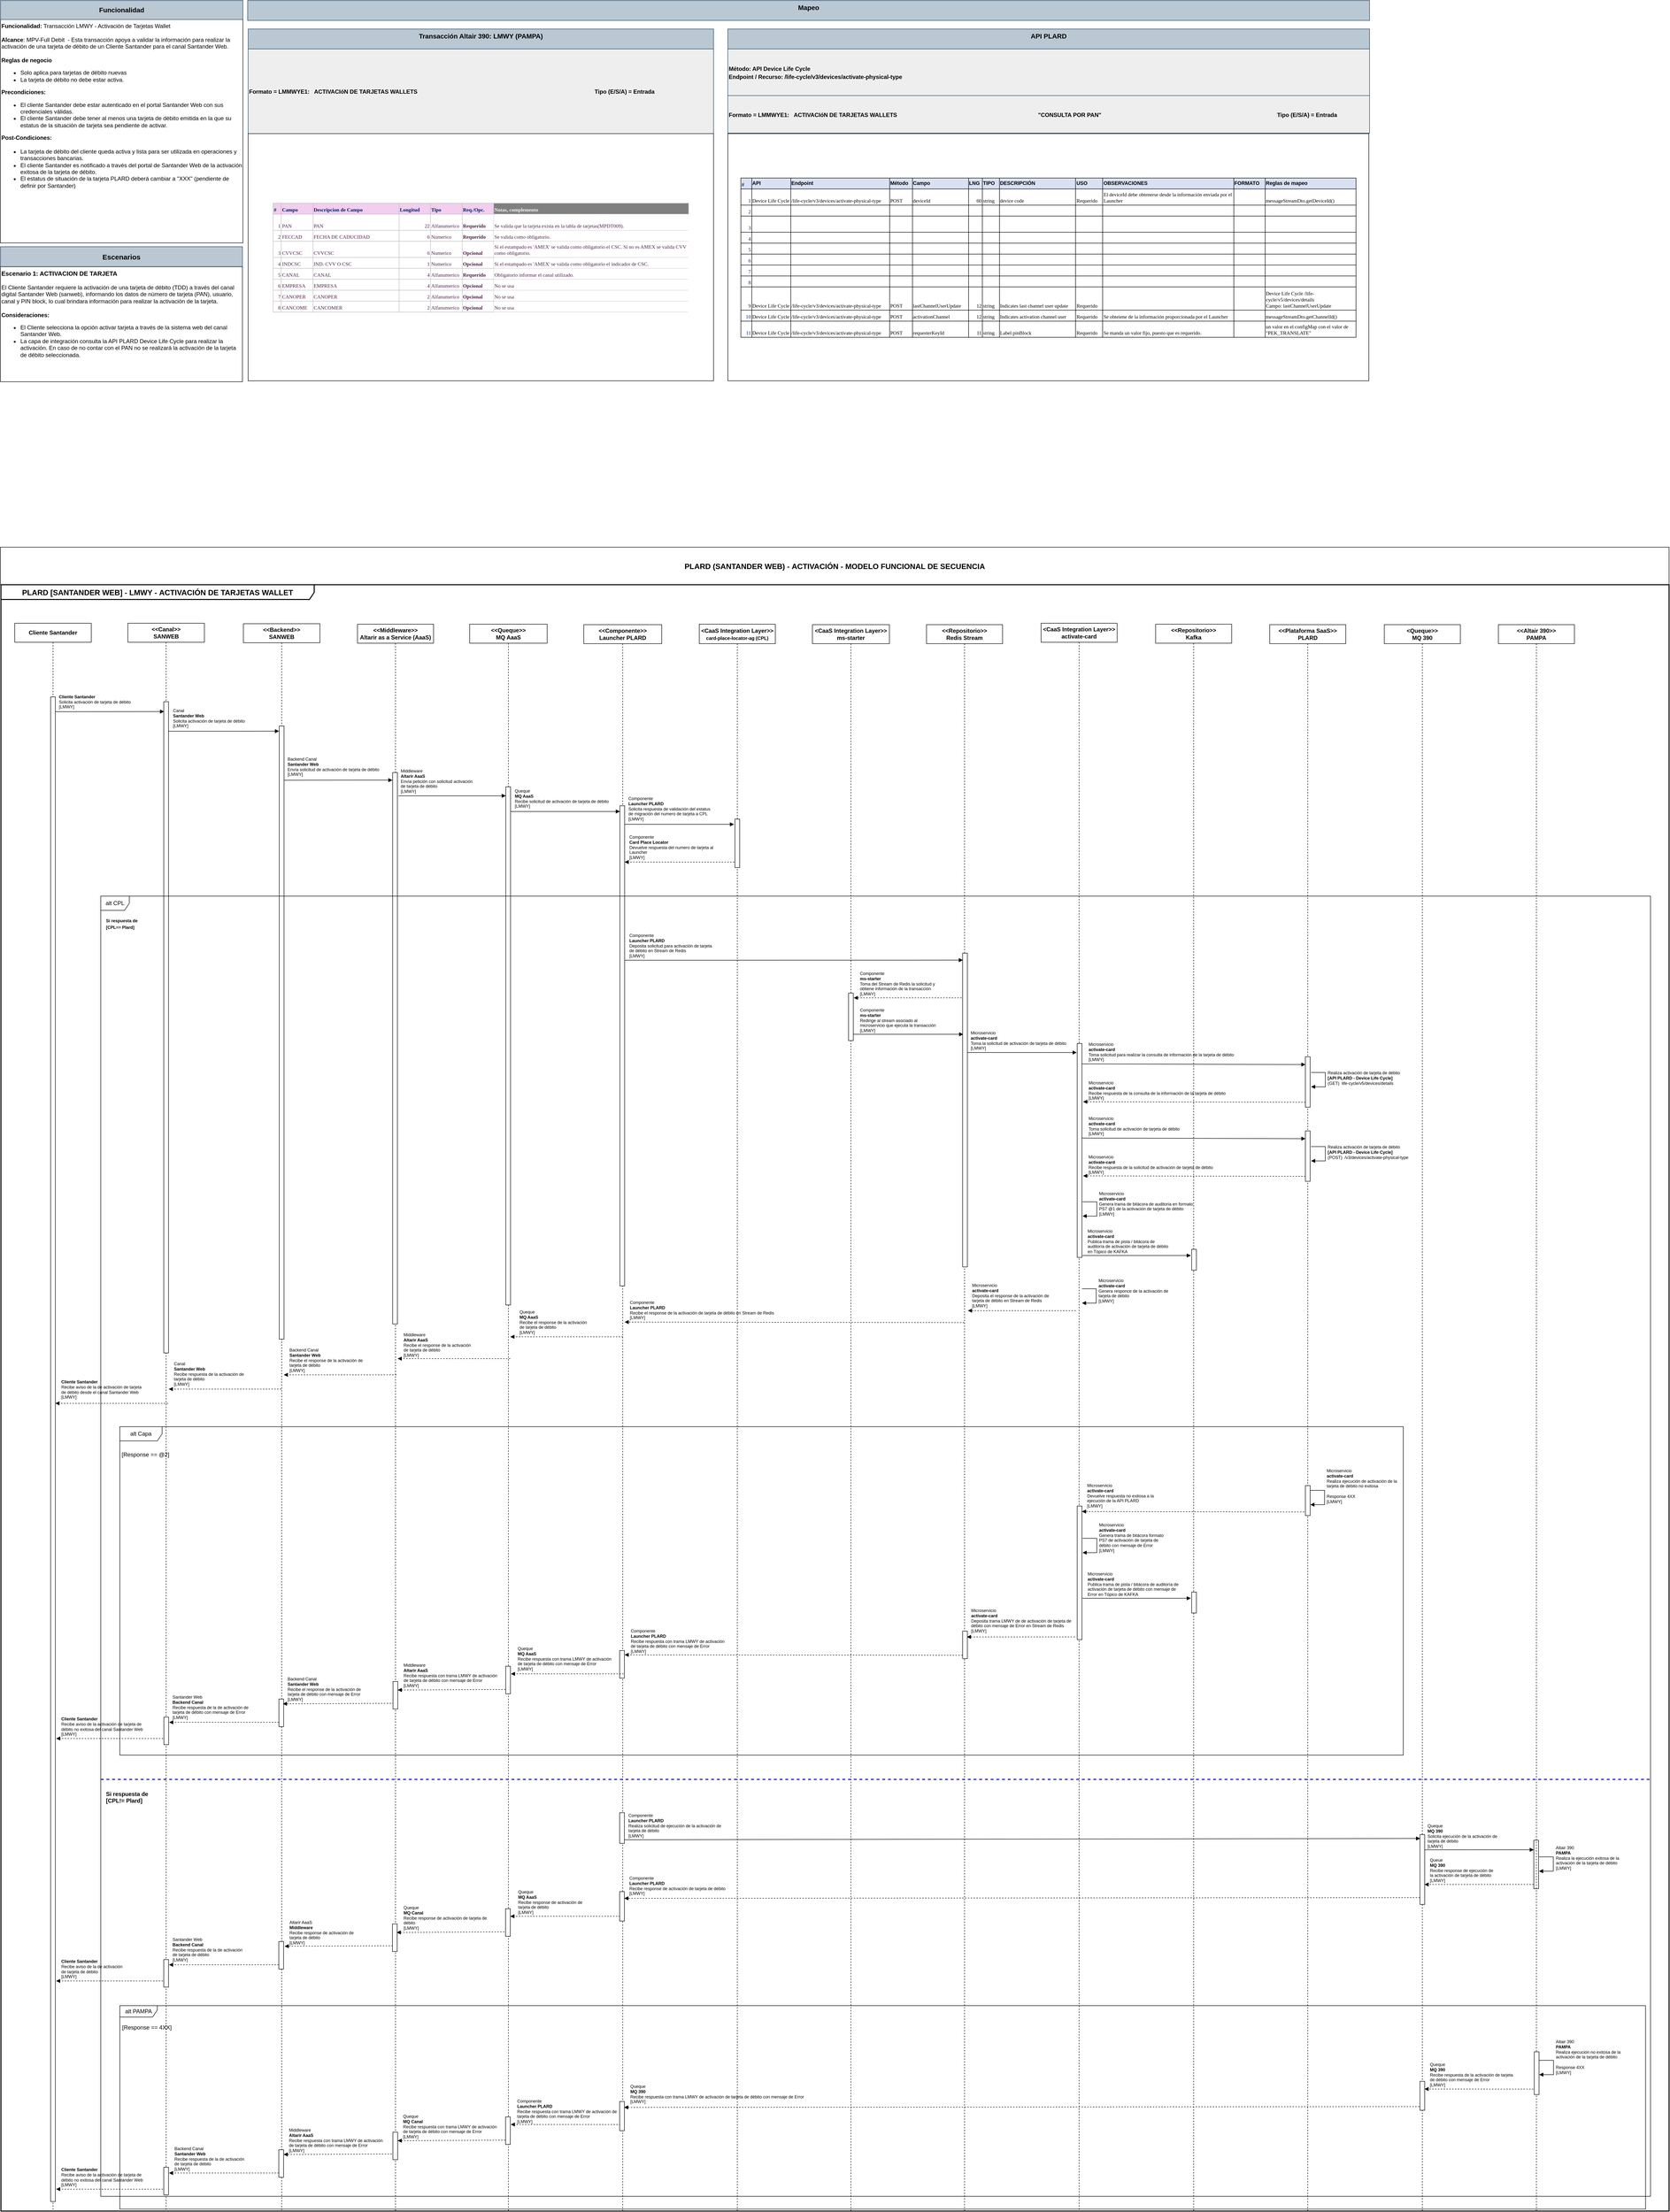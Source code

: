 <mxfile version="28.1.2" pages="2">
  <diagram id="U-Ia85U21A9ycxRSyI-t" name="LMWY - Activación de tarjetas Wallet">
    <mxGraphModel dx="572" dy="405" grid="1" gridSize="10" guides="1" tooltips="1" connect="1" arrows="1" fold="1" page="1" pageScale="1" pageWidth="827" pageHeight="1169" math="0" shadow="0">
      <root>
        <mxCell id="0" />
        <mxCell id="1" parent="0" />
        <mxCell id="q1FSfACkbBMbSRhOJW1q-1" value="&lt;div&gt;&lt;font&gt;&lt;b&gt;Funcionalidad:&lt;/b&gt;&lt;span&gt;&amp;nbsp;Transacción LMWY - Activación de Tarjetas Wallet&lt;/span&gt;&lt;/font&gt;&lt;/div&gt;&lt;div&gt;&lt;span&gt;&lt;font&gt;&lt;br&gt;&lt;/font&gt;&lt;/span&gt;&lt;/div&gt;&lt;div&gt;&lt;font&gt;&lt;b&gt;Alcance&lt;/b&gt;: MPV-Full Debit&amp;nbsp;&amp;nbsp;- Esta transacción apoya a validar la información para realizar la activación de una tarjeta de débito de un Cliente Santander para el canal Santander Web.&lt;/font&gt;&lt;/div&gt;&lt;div&gt;&lt;br&gt;&lt;/div&gt;&lt;div&gt;&lt;div&gt;&lt;div&gt;&lt;b&gt;Reglas de negocio&lt;/b&gt;&lt;/div&gt;&lt;/div&gt;&lt;div&gt;&lt;ul&gt;&lt;li&gt;&lt;span data-teams=&quot;true&quot;&gt;Solo aplica para tarjetas de débito nuevas&lt;/span&gt;&lt;/li&gt;&lt;li&gt;&lt;span style=&quot;background-color: initial;&quot;&gt;&lt;font style=&quot;color: rgb(0, 0, 0);&quot;&gt;La tarjeta de débito no debe estar activa.&lt;/font&gt;&lt;/span&gt;&lt;/li&gt;&lt;/ul&gt;&lt;/div&gt;&lt;div&gt;&lt;b style=&quot;background-color: initial;&quot;&gt;&lt;font&gt;Precondiciones:&lt;/font&gt;&lt;/b&gt;&lt;/div&gt;&lt;div&gt;&lt;ul&gt;&lt;li&gt;&lt;span style=&quot;background-color: initial; color: light-dark(rgb(0, 0, 0), rgb(237, 237, 237));&quot;&gt;El cliente Santander debe estar autenticado en el portal Santander Web con sus credenciales válidas.&lt;/span&gt;&lt;/li&gt;&lt;li&gt;&lt;span style=&quot;background-color: initial;&quot;&gt;&lt;font style=&quot;color: rgb(0, 0, 0);&quot;&gt;El cliente Santander debe tener al menos una tarjeta de débito emitida&amp;nbsp;en la que su estatus de la situación de tarjeta sea pendiente de activar.&lt;/font&gt;&lt;/span&gt;&lt;/li&gt;&lt;/ul&gt;&lt;div&gt;&lt;/div&gt;&lt;/div&gt;&lt;div&gt;&lt;font&gt;&lt;b style=&quot;background-color: initial;&quot;&gt;Post-Condiciones:&lt;/b&gt;&lt;/font&gt;&lt;/div&gt;&lt;div&gt;&lt;br&gt;&lt;/div&gt;&lt;div&gt;&lt;ul style=&quot;margin-top: 0cm;&quot; type=&quot;disc&quot;&gt;&lt;li&gt;La tarjeta de débito del cliente queda activa y lista para ser utilizada en operaciones y transacciones bancarias.&lt;/li&gt;&lt;li&gt;El cliente Santander es notificado&amp;nbsp;a través del portal de Santander Web de la activación exitosa de la tarjeta de débito.&lt;/li&gt;&lt;li&gt;&lt;font style=&quot;color: rgb(0, 0, 0);&quot;&gt;El estatus de situación de la tarjeta PLARD deberá cambiar a &quot;XXX&quot; (pendiente de definir por Santander)&lt;/font&gt;&lt;/li&gt;&lt;/ul&gt;&lt;div&gt;&lt;div&gt;&lt;div&gt;&lt;/div&gt;&lt;/div&gt;&lt;/div&gt;&lt;/div&gt;&lt;/div&gt;" style="text;html=1;align=left;verticalAlign=top;whiteSpace=wrap;rounded=0;fontSize=12;strokeColor=default;fontColor=#000000;" parent="1" vertex="1">
          <mxGeometry x="10" y="50" width="510" height="470" as="geometry" />
        </mxCell>
        <mxCell id="q1FSfACkbBMbSRhOJW1q-2" value="Funcionalidad" style="rounded=0;whiteSpace=wrap;html=1;fontSize=14;fontStyle=1;fillColor=#bac8d3;strokeColor=#23445d;" parent="1" vertex="1">
          <mxGeometry x="10" y="10" width="510" height="40" as="geometry" />
        </mxCell>
        <mxCell id="q1FSfACkbBMbSRhOJW1q-3" value="Escenarios" style="rounded=0;whiteSpace=wrap;html=1;fontSize=15;fontStyle=1;align=center;fillColor=#bac8d3;strokeColor=#23445d;shadow=0;" parent="1" vertex="1">
          <mxGeometry x="10" y="528" width="509" height="42" as="geometry" />
        </mxCell>
        <mxCell id="q1FSfACkbBMbSRhOJW1q-4" value="&lt;div style=&quot;&quot;&gt;&lt;b style=&quot;background-color: transparent; color: light-dark(rgb(0, 0, 0), rgb(255, 255, 255)); font-size: 13px;&quot;&gt;Escenario 1: ACTIVACION DE TARJETA&amp;nbsp;&lt;/b&gt;&lt;/div&gt;&lt;div style=&quot;&quot;&gt;&lt;div&gt;&lt;br&gt;&lt;/div&gt;&lt;div&gt;&lt;span style=&quot;background-color: transparent; color: light-dark(rgb(0, 0, 0), rgb(255, 255, 255));&quot;&gt;El Cliente Santander requiere la activación de una tarjeta de débito (TDD)&amp;nbsp;&lt;/span&gt;&lt;span style=&quot;background-color: transparent; color: light-dark(rgb(0, 0, 0), rgb(255, 255, 255));&quot;&gt;a través del canal digital Santander Web (sanweb), informando los datos de número de tarjeta (PAN), usuario, canal y PIN block, lo cual brindara información para realizar la activación de la tarjeta.&lt;/span&gt;&lt;/div&gt;&lt;div&gt;&lt;span style=&quot;background-color: transparent; color: light-dark(rgb(0, 0, 0), rgb(255, 255, 255));&quot;&gt;&lt;b&gt;&lt;br&gt;&lt;/b&gt;&lt;/span&gt;&lt;/div&gt;&lt;div&gt;&lt;b&gt;Consideraciones:&lt;/b&gt;&lt;/div&gt;&lt;div&gt;&lt;ul&gt;&lt;li&gt;&lt;div style=&quot;font-weight: 400;&quot;&gt;&lt;span style=&quot;background-color: transparent; color: light-dark(rgb(0, 0, 0), rgb(255, 255, 255));&quot;&gt;El Cliente selecciona la opción activar tarjeta a través de la sistema web del canal Santander Web.&lt;/span&gt;&lt;/div&gt;&lt;/li&gt;&lt;li&gt;&lt;div style=&quot;font-weight: 400;&quot;&gt;&lt;span style=&quot;background-color: transparent;&quot;&gt;&lt;font style=&quot;color: light-dark(rgb(0, 0, 0), rgb(255, 255, 255));&quot;&gt;La capa de integración consulta la API PLARD Device Life Cycle para realizar la activación. En caso de no contar con el PAN no se realizará la activación de la tarjeta de débito seleccionada.&lt;/font&gt;&lt;/span&gt;&lt;/div&gt;&lt;/li&gt;&lt;/ul&gt;&lt;/div&gt;&lt;/div&gt;" style="text;html=1;align=left;verticalAlign=top;whiteSpace=wrap;rounded=0;fontSize=12;strokeWidth=1;strokeColor=default;" parent="1" vertex="1">
          <mxGeometry x="10" y="570" width="509" height="242" as="geometry" />
        </mxCell>
        <mxCell id="q1FSfACkbBMbSRhOJW1q-5" value="Transacción Altair 390: LMWY (PAMPA)" style="rounded=0;whiteSpace=wrap;html=1;fillColor=#bac8d3;strokeColor=#23445d;fontSize=14;fontStyle=1;verticalAlign=top;container=0;" parent="1" vertex="1">
          <mxGeometry x="531" y="70" width="979" height="42" as="geometry" />
        </mxCell>
        <mxCell id="q1FSfACkbBMbSRhOJW1q-6" value="API PLARD" style="rounded=0;whiteSpace=wrap;html=1;fillColor=#bac8d3;strokeColor=#23445d;fontSize=14;fontStyle=1;verticalAlign=top;container=0;" parent="1" vertex="1">
          <mxGeometry x="1540" y="70" width="1350" height="42" as="geometry" />
        </mxCell>
        <mxCell id="q1FSfACkbBMbSRhOJW1q-7" value="&lt;span style=&quot;font-size: 12px;&quot;&gt;Formato = LMMWYE1:&amp;nbsp;&lt;/span&gt;&lt;span style=&quot;font-size: 12px; white-space: pre;&quot;&gt;&#x9;&lt;/span&gt;&lt;span style=&quot;font-size: 12px;&quot;&gt;&amp;nbsp;ACTIVACIóN DE TARJETAS WALLETS&lt;/span&gt;&lt;span style=&quot;font-size: 12px; white-space: pre;&quot;&gt;&#x9;&lt;span style=&quot;white-space: pre;&quot;&gt;&#x9;&lt;/span&gt;&lt;span style=&quot;white-space: pre;&quot;&gt;&#x9;&#x9;&#x9;&lt;/span&gt; &lt;/span&gt;&amp;nbsp; &amp;nbsp; &amp;nbsp; &amp;nbsp; &amp;nbsp; &amp;nbsp; &amp;nbsp; &amp;nbsp; &amp;nbsp; &amp;nbsp; &amp;nbsp; &amp;nbsp; &amp;nbsp;&lt;span style=&quot;font-size: 12px; white-space: pre;&quot;&gt;&lt;span style=&quot;white-space: pre;&quot;&gt;&#x9;&lt;/span&gt;&lt;/span&gt;&lt;span style=&quot;font-size: 12px; white-space: pre;&quot;&gt;&#x9;&lt;/span&gt;&lt;span style=&quot;font-size: 12px;&quot;&gt;&amp;nbsp; &amp;nbsp; &amp;nbsp; &amp;nbsp; &amp;nbsp; &amp;nbsp; &amp;nbsp; &amp;nbsp; &amp;nbsp; &amp;nbsp; &amp;nbsp; &amp;nbsp; &amp;nbsp; &amp;nbsp; &amp;nbsp; &amp;nbsp; &amp;nbsp; Tipo (E/S/A) = Entrada&lt;/span&gt;" style="rounded=0;whiteSpace=wrap;html=1;fillColor=#EEEEEE;strokeColor=#23445d;fontSize=14;fontStyle=1;align=left;" parent="1" vertex="1">
          <mxGeometry x="531" y="112" width="979" height="178" as="geometry" />
        </mxCell>
        <mxCell id="q1FSfACkbBMbSRhOJW1q-8" value="Mapeo" style="rounded=0;whiteSpace=wrap;html=1;fillColor=#bac8d3;strokeColor=#23445d;fontSize=14;fontStyle=1;verticalAlign=top;container=0;" parent="1" vertex="1">
          <mxGeometry x="530" y="10" width="2360" height="42" as="geometry" />
        </mxCell>
        <mxCell id="q1FSfACkbBMbSRhOJW1q-9" value="&lt;font style=&quot;font-size: 12px;&quot;&gt;Método: API Device Life Cycle&amp;nbsp;&lt;/font&gt;&lt;div&gt;&lt;font style=&quot;font-size: 12px;&quot;&gt;Endpoint / Recurso: /life-cycle/v3/devices/activate-physical-type&lt;/font&gt;&lt;/div&gt;" style="rounded=0;whiteSpace=wrap;html=1;fillColor=#EEEEEE;strokeColor=#23445d;fontSize=14;fontStyle=1;align=left;" parent="1" vertex="1">
          <mxGeometry x="1540" y="112" width="1350" height="98" as="geometry" />
        </mxCell>
        <mxCell id="q1FSfACkbBMbSRhOJW1q-10" value="&lt;div&gt;&lt;font style=&quot;&quot;&gt;&lt;span style=&quot;font-size: 12px;&quot;&gt;Formato = LMMWYE1:&amp;nbsp;&lt;/span&gt;&lt;span style=&quot;font-size: 12px; white-space: pre;&quot;&gt;&#x9;&lt;/span&gt;&lt;span style=&quot;font-size: 12px;&quot;&gt;&amp;nbsp;ACTIVACIóN DE TARJETAS WALLETS&amp;nbsp; &amp;nbsp; &amp;nbsp; &amp;nbsp; &amp;nbsp; &amp;nbsp; &amp;nbsp; &amp;nbsp; &amp;nbsp; &amp;nbsp; &amp;nbsp; &amp;nbsp; &amp;nbsp; &amp;nbsp; &amp;nbsp; &amp;nbsp; &amp;nbsp; &amp;nbsp; &amp;nbsp; &amp;nbsp; &amp;nbsp; &amp;nbsp; &amp;nbsp; &amp;nbsp; &amp;nbsp; &amp;nbsp; &amp;nbsp; &amp;nbsp; &amp;nbsp; &amp;nbsp; &amp;nbsp; &amp;nbsp; &amp;nbsp; &amp;nbsp; &amp;nbsp; &amp;nbsp; &amp;nbsp; &amp;nbsp; &amp;nbsp; &amp;nbsp; &amp;nbsp; &amp;nbsp; &amp;nbsp; &amp;nbsp; &amp;nbsp;&lt;/span&gt;&lt;/font&gt;&lt;span style=&quot;background-color: transparent; color: light-dark(rgb(0, 0, 0), rgb(255, 255, 255)); font-size: 12px; white-space: pre;&quot;&gt;&quot;CONSULTA POR PAN&lt;/span&gt;&lt;span style=&quot;background-color: transparent; color: light-dark(rgb(0, 0, 0), rgb(255, 255, 255)); font-size: 12px;&quot;&gt;&quot;&lt;/span&gt;&lt;span style=&quot;background-color: transparent; color: light-dark(rgb(0, 0, 0), rgb(255, 255, 255)); font-size: 12px; white-space: pre;&quot;&gt;&#x9;&lt;span style=&quot;white-space: pre;&quot;&gt;&#x9;&lt;/span&gt;&lt;span style=&quot;white-space: pre;&quot;&gt;&#x9;&#x9;&#x9;&lt;/span&gt; &lt;/span&gt;&lt;span style=&quot;background-color: transparent; color: light-dark(rgb(0, 0, 0), rgb(255, 255, 255));&quot;&gt;&amp;nbsp; &amp;nbsp; &amp;nbsp; &amp;nbsp; &amp;nbsp; &amp;nbsp; &amp;nbsp; &amp;nbsp; &amp;nbsp; &amp;nbsp; &amp;nbsp; &amp;nbsp; &amp;nbsp;&lt;/span&gt;&lt;span style=&quot;background-color: transparent; color: light-dark(rgb(0, 0, 0), rgb(255, 255, 255)); font-size: 12px; white-space: pre;&quot;&gt;&#x9;&lt;/span&gt;&lt;span style=&quot;background-color: transparent; color: light-dark(rgb(0, 0, 0), rgb(255, 255, 255)); font-size: 12px; white-space: pre;&quot;&gt;&#x9;&lt;/span&gt;&lt;span style=&quot;background-color: transparent; color: light-dark(rgb(0, 0, 0), rgb(255, 255, 255)); font-size: 12px;&quot;&gt;&amp;nbsp; &amp;nbsp; &amp;nbsp; &amp;nbsp; &amp;nbsp; &amp;nbsp; &amp;nbsp; &amp;nbsp; &amp;nbsp; &amp;nbsp; &amp;nbsp; &amp;nbsp; &amp;nbsp; &amp;nbsp; &amp;nbsp; &amp;nbsp; &amp;nbsp; Tipo (E/S/A) = Entrada&lt;/span&gt;&lt;/div&gt;&lt;div&gt;&lt;/div&gt;" style="rounded=0;whiteSpace=wrap;html=1;fillColor=#EEEEEE;strokeColor=#23445d;fontSize=14;fontStyle=1;align=left;" parent="1" vertex="1">
          <mxGeometry x="1540" y="210" width="1350" height="79.11" as="geometry" />
        </mxCell>
        <mxCell id="q1FSfACkbBMbSRhOJW1q-11" value="&lt;div style=&quot;font-size: medium; text-align: start;&quot; data-ccp-timestamp=&quot;1756497169558&quot;&gt;&lt;table style=&quot;border-collapse: collapse; width: 971pt;&quot; width=&quot;1294&quot;&gt;&lt;colgroup&gt;&lt;col style=&quot;width: 15pt;&quot; width=&quot;20&quot;&gt;&lt;col style=&quot;width: 62pt;&quot; width=&quot;83&quot;&gt;&lt;col style=&quot;width: 159pt;&quot; width=&quot;212&quot;&gt;&lt;col style=&quot;width: 34pt;&quot; width=&quot;45&quot;&gt;&lt;col style=&quot;width: 87pt;&quot; width=&quot;116&quot;&gt;&lt;col style=&quot;width: 20pt;&quot; width=&quot;27&quot;&gt;&lt;col style=&quot;width: 25pt;&quot; width=&quot;33&quot;&gt;&lt;col style=&quot;width: 123pt;&quot; width=&quot;164&quot;&gt;&lt;col style=&quot;width: 41pt;&quot; width=&quot;54&quot;&gt;&lt;col style=&quot;width: 214pt;&quot; width=&quot;285&quot;&gt;&lt;col style=&quot;width: 48pt;&quot; width=&quot;64&quot;&gt;&lt;col style=&quot;width: 143pt;&quot; width=&quot;191&quot;&gt;&lt;/colgroup&gt;&lt;tbody&gt;&lt;tr style=&quot;height: 15pt;&quot; height=&quot;20&quot;&gt;&lt;td style=&quot;padding-top: 1px; padding-right: 1px; padding-left: 1px; color: rgb(0, 32, 96); font-size: 8pt; font-weight: 700; font-family: Calibri; vertical-align: bottom; border: 0.5pt solid black; text-wrap-mode: nowrap; background: rgb(217, 225, 242); width: 15pt; height: 15pt;&quot; class=&quot;xl446&quot; height=&quot;20&quot; width=&quot;20&quot;&gt;#&lt;/td&gt;&lt;td style=&quot;padding-top: 1px; padding-right: 1px; padding-left: 1px; font-size: 8pt; font-weight: 700; font-family: Calibri, sans-serif; vertical-align: middle; border: 0.5pt solid black; text-wrap-mode: nowrap; background: rgb(217, 225, 242); width: 62pt;&quot; class=&quot;xl441&quot; width=&quot;83&quot;&gt;API&lt;/td&gt;&lt;td style=&quot;padding-top: 1px; padding-right: 1px; padding-left: 1px; font-size: 8pt; font-weight: 700; font-family: Calibri, sans-serif; vertical-align: middle; border: 0.5pt solid black; text-wrap-mode: nowrap; background: rgb(217, 225, 242); width: 159pt;&quot; class=&quot;xl441&quot; width=&quot;212&quot;&gt;Endpoint&lt;/td&gt;&lt;td style=&quot;padding-top: 1px; padding-right: 1px; padding-left: 1px; font-size: 8pt; font-weight: 700; font-family: Calibri, sans-serif; vertical-align: middle; border: 0.5pt solid black; text-wrap-mode: nowrap; background: rgb(217, 225, 242); width: 34pt;&quot; class=&quot;xl441&quot; width=&quot;45&quot;&gt;Método&lt;/td&gt;&lt;td style=&quot;padding-top: 1px; padding-right: 1px; padding-left: 1px; font-size: 8pt; font-weight: 700; font-family: Calibri, sans-serif; vertical-align: middle; border: 0.5pt solid black; text-wrap-mode: nowrap; background: rgb(217, 225, 242); width: 87pt;&quot; class=&quot;xl441&quot; width=&quot;116&quot;&gt;Campo&lt;/td&gt;&lt;td style=&quot;padding-top: 1px; padding-right: 1px; padding-left: 1px; font-size: 8pt; font-weight: 700; font-family: Calibri, sans-serif; vertical-align: middle; border: 0.5pt solid black; text-wrap-mode: nowrap; background: rgb(217, 225, 242); width: 20pt;&quot; class=&quot;xl441&quot; width=&quot;27&quot;&gt;LNG&lt;/td&gt;&lt;td style=&quot;padding-top: 1px; padding-right: 1px; padding-left: 1px; font-size: 8pt; font-weight: 700; font-family: Calibri, sans-serif; vertical-align: middle; border: 0.5pt solid black; text-wrap-mode: nowrap; background: rgb(217, 225, 242); width: 25pt;&quot; class=&quot;xl441&quot; width=&quot;33&quot;&gt;TIPO&lt;/td&gt;&lt;td style=&quot;padding-top: 1px; padding-right: 1px; padding-left: 1px; font-size: 8pt; font-weight: 700; font-family: Calibri, sans-serif; vertical-align: middle; border: 0.5pt solid black; text-wrap-mode: nowrap; background: rgb(217, 225, 242); width: 123pt;&quot; class=&quot;xl441&quot; width=&quot;164&quot;&gt;DESCRIPCIÓN&lt;/td&gt;&lt;td style=&quot;padding-top: 1px; padding-right: 1px; padding-left: 1px; font-size: 8pt; font-weight: 700; font-family: Calibri, sans-serif; vertical-align: middle; border: 0.5pt solid black; text-wrap-mode: nowrap; background: rgb(217, 225, 242); width: 41pt;&quot; class=&quot;xl441&quot; width=&quot;54&quot;&gt;USO&lt;/td&gt;&lt;td style=&quot;padding-top: 1px; padding-right: 1px; padding-left: 1px; font-size: 8pt; font-weight: 700; font-family: Calibri, sans-serif; vertical-align: middle; border: 0.5pt solid black; text-wrap-mode: nowrap; background: rgb(217, 225, 242); width: 214pt;&quot; class=&quot;xl441&quot; width=&quot;285&quot;&gt;OBSERVACIONES&lt;/td&gt;&lt;td style=&quot;padding-top: 1px; padding-right: 1px; padding-left: 1px; font-size: 8pt; font-weight: 700; font-family: Calibri, sans-serif; vertical-align: middle; border: 0.5pt solid black; text-wrap-mode: nowrap; background: rgb(217, 225, 242); width: 48pt;&quot; class=&quot;xl441&quot; width=&quot;64&quot;&gt;FORMATO&lt;/td&gt;&lt;td style=&quot;padding-top: 1px; padding-right: 1px; padding-left: 1px; font-size: 8pt; font-weight: 700; font-family: Calibri, sans-serif; vertical-align: middle; border: 0.5pt solid black; text-wrap-mode: nowrap; background: rgb(217, 225, 242); width: 143pt;&quot; class=&quot;xl441&quot; width=&quot;191&quot;&gt;Reglas de mapeo&lt;/td&gt;&lt;/tr&gt;&lt;tr style=&quot;height: 23.25pt;&quot; height=&quot;31&quot;&gt;&lt;td style=&quot;padding-top: 1px; padding-right: 1px; padding-left: 1px; color: rgb(0, 32, 96); font-size: 8pt; font-family: Calibri; vertical-align: bottom; border: 0.5pt solid black; text-wrap-mode: nowrap; height: 23.25pt;&quot; align=&quot;right&quot; class=&quot;xl447&quot; height=&quot;31&quot;&gt;1&lt;/td&gt;&lt;td style=&quot;padding-top: 1px; padding-right: 1px; padding-left: 1px; font-size: 8pt; font-family: Calibri; vertical-align: bottom; border: 0.5pt solid black; text-wrap-mode: nowrap;&quot; class=&quot;xl442&quot;&gt;Device Life Cycle&lt;/td&gt;&lt;td style=&quot;padding-top: 1px; padding-right: 1px; padding-left: 1px; font-size: 8pt; font-family: Calibri; vertical-align: bottom; border: 0.5pt solid black; text-wrap-mode: nowrap;&quot; class=&quot;xl442&quot;&gt;/life-cycle/v3/devices/activate-physical-type&lt;/td&gt;&lt;td style=&quot;padding-top: 1px; padding-right: 1px; padding-left: 1px; font-size: 8pt; font-family: Calibri; vertical-align: bottom; border: 0.5pt solid black; text-wrap-mode: nowrap;&quot; class=&quot;xl442&quot;&gt;POST&lt;/td&gt;&lt;td style=&quot;padding-top: 1px; padding-right: 1px; padding-left: 1px; font-size: 8pt; font-family: Calibri; vertical-align: bottom; border: 0.5pt solid black; text-wrap-mode: nowrap;&quot; class=&quot;xl442&quot;&gt;deviceId&lt;/td&gt;&lt;td style=&quot;padding-top: 1px; padding-right: 1px; padding-left: 1px; font-size: 8pt; font-family: Calibri; vertical-align: bottom; border: 0.5pt solid black; text-wrap-mode: nowrap;&quot; align=&quot;right&quot; class=&quot;xl442&quot;&gt;60&lt;/td&gt;&lt;td style=&quot;padding-top: 1px; padding-right: 1px; padding-left: 1px; font-size: 8pt; font-family: Calibri; vertical-align: bottom; border: 0.5pt solid black; text-wrap-mode: nowrap;&quot; class=&quot;xl442&quot;&gt;string&lt;/td&gt;&lt;td style=&quot;padding-top: 1px; padding-right: 1px; padding-left: 1px; font-size: 8pt; font-family: Calibri; vertical-align: bottom; border: 0.5pt solid black; text-wrap-mode: nowrap;&quot; class=&quot;xl442&quot;&gt;device code&lt;/td&gt;&lt;td style=&quot;padding-top: 1px; padding-right: 1px; padding-left: 1px; font-size: 8pt; font-family: Calibri; vertical-align: bottom; border: 0.5pt solid black; text-wrap-mode: nowrap;&quot; class=&quot;xl442&quot;&gt;Requerido&lt;/td&gt;&lt;td style=&quot;padding-top: 1px; padding-right: 1px; padding-left: 1px; font-size: 8pt; font-family: Calibri; vertical-align: bottom; border: 0.5pt solid black; width: 214pt;&quot; class=&quot;xl219&quot; width=&quot;285&quot;&gt;El deviceId debe obtenerse desde la información enviada por el Launcher&lt;/td&gt;&lt;td style=&quot;padding-top: 1px; padding-right: 1px; padding-left: 1px; font-size: 8pt; font-family: &amp;quot;Courier New&amp;quot;, monospace; vertical-align: bottom; border: 0.5pt solid black; text-wrap-mode: nowrap;&quot; class=&quot;xl448&quot;&gt;&lt;/td&gt;&lt;td style=&quot;padding-top: 1px; padding-right: 1px; padding-left: 1px; font-size: 8pt; font-family: Calibri; vertical-align: bottom; border: 0.5pt solid black; text-wrap-mode: nowrap;&quot; class=&quot;xl442&quot;&gt;messageStreamDto.getDeviceId()&lt;/td&gt;&lt;/tr&gt;&lt;tr style=&quot;height: 15pt;&quot; height=&quot;20&quot;&gt;&lt;td style=&quot;padding-top: 1px; padding-right: 1px; padding-left: 1px; color: rgb(0, 32, 96); font-size: 8pt; font-family: Calibri; vertical-align: bottom; border: 0.5pt solid black; text-wrap-mode: nowrap; height: 15pt;&quot; align=&quot;right&quot; class=&quot;xl447&quot; height=&quot;20&quot;&gt;2&lt;/td&gt;&lt;td style=&quot;padding-top: 1px; padding-right: 1px; padding-left: 1px; font-size: 8pt; font-family: Calibri; vertical-align: bottom; border: 0.5pt solid black; text-wrap-mode: nowrap;&quot; class=&quot;xl442&quot;&gt;&lt;/td&gt;&lt;td style=&quot;padding-top: 1px; padding-right: 1px; padding-left: 1px; font-size: 8pt; font-family: Calibri; vertical-align: bottom; border: 0.5pt solid black; text-wrap-mode: nowrap;&quot; class=&quot;xl442&quot;&gt;&lt;/td&gt;&lt;td style=&quot;padding-top: 1px; padding-right: 1px; padding-left: 1px; font-size: 8pt; font-family: Calibri; vertical-align: bottom; border: 0.5pt solid black; text-wrap-mode: nowrap;&quot; class=&quot;xl442&quot;&gt;&lt;/td&gt;&lt;td style=&quot;padding-top: 1px; padding-right: 1px; padding-left: 1px; font-size: 8pt; font-family: Calibri; vertical-align: bottom; border: 0.5pt solid black; text-wrap-mode: nowrap;&quot; class=&quot;xl442&quot;&gt;&lt;/td&gt;&lt;td style=&quot;padding-top: 1px; padding-right: 1px; padding-left: 1px; font-size: 8pt; font-family: Calibri; vertical-align: bottom; border: 0.5pt solid black; text-wrap-mode: nowrap;&quot; class=&quot;xl442&quot;&gt;&lt;/td&gt;&lt;td style=&quot;padding-top: 1px; padding-right: 1px; padding-left: 1px; font-size: 8pt; font-family: Calibri; vertical-align: bottom; border: 0.5pt solid black; text-wrap-mode: nowrap;&quot; class=&quot;xl442&quot;&gt;&lt;/td&gt;&lt;td style=&quot;padding-top: 1px; padding-right: 1px; padding-left: 1px; font-size: 8pt; font-family: Calibri; vertical-align: bottom; border: 0.5pt solid black; text-wrap-mode: nowrap;&quot; class=&quot;xl442&quot;&gt;&lt;/td&gt;&lt;td style=&quot;padding-top: 1px; padding-right: 1px; padding-left: 1px; font-size: 8pt; font-family: Calibri; vertical-align: bottom; border: 0.5pt solid black; text-wrap-mode: nowrap;&quot; class=&quot;xl442&quot;&gt;&lt;/td&gt;&lt;td style=&quot;padding-top: 1px; padding-right: 1px; padding-left: 1px; font-size: 8pt; font-family: Calibri; vertical-align: bottom; border: 0.5pt solid black; text-wrap-mode: nowrap;&quot; class=&quot;xl442&quot;&gt;&lt;/td&gt;&lt;td style=&quot;padding-top: 1px; padding-right: 1px; padding-left: 1px; font-size: 8pt; font-family: Calibri; vertical-align: bottom; border: 0.5pt solid black; text-wrap-mode: nowrap;&quot; class=&quot;xl442&quot;&gt;&lt;/td&gt;&lt;td style=&quot;padding-top: 1px; padding-right: 1px; padding-left: 1px; font-size: 8pt; font-family: Calibri; vertical-align: bottom; border: 0.5pt solid black; text-wrap-mode: nowrap;&quot; class=&quot;xl442&quot;&gt;&lt;/td&gt;&lt;/tr&gt;&lt;tr style=&quot;height: 23.25pt;&quot; height=&quot;31&quot;&gt;&lt;td style=&quot;padding-top: 1px; padding-right: 1px; padding-left: 1px; color: rgb(0, 32, 96); font-size: 8pt; font-family: Calibri; vertical-align: bottom; border: 0.5pt solid black; text-wrap-mode: nowrap; height: 23.25pt;&quot; align=&quot;right&quot; class=&quot;xl447&quot; height=&quot;31&quot;&gt;3&lt;/td&gt;&lt;td style=&quot;padding-top: 1px; padding-right: 1px; padding-left: 1px; font-size: 8pt; font-family: Calibri; vertical-align: bottom; border: 0.5pt solid black; text-wrap-mode: nowrap;&quot; class=&quot;xl442&quot;&gt;&lt;/td&gt;&lt;td style=&quot;padding-top: 1px; padding-right: 1px; padding-left: 1px; font-size: 8pt; font-family: Calibri; vertical-align: bottom; border: 0.5pt solid black; text-wrap-mode: nowrap;&quot; class=&quot;xl442&quot;&gt;&lt;/td&gt;&lt;td style=&quot;padding-top: 1px; padding-right: 1px; padding-left: 1px; font-size: 8pt; font-family: Calibri; vertical-align: bottom; border: 0.5pt solid black; text-wrap-mode: nowrap;&quot; class=&quot;xl442&quot;&gt;&lt;/td&gt;&lt;td style=&quot;padding-top: 1px; padding-right: 1px; padding-left: 1px; font-size: 8pt; font-family: Calibri; vertical-align: bottom; border: 0.5pt solid black; text-wrap-mode: nowrap;&quot; class=&quot;xl442&quot;&gt;&lt;/td&gt;&lt;td style=&quot;padding-top: 1px; padding-right: 1px; padding-left: 1px; font-size: 8pt; font-family: Calibri; vertical-align: bottom; border: 0.5pt solid black; text-wrap-mode: nowrap;&quot; class=&quot;xl442&quot;&gt;&lt;/td&gt;&lt;td style=&quot;padding-top: 1px; padding-right: 1px; padding-left: 1px; font-size: 8pt; font-family: Calibri; vertical-align: bottom; border: 0.5pt solid black; text-wrap-mode: nowrap;&quot; class=&quot;xl442&quot;&gt;&lt;/td&gt;&lt;td style=&quot;padding-top: 1px; padding-right: 1px; padding-left: 1px; font-size: 8pt; font-family: Calibri; vertical-align: bottom; border: 0.5pt solid black; text-wrap-mode: nowrap;&quot; class=&quot;xl442&quot;&gt;&lt;/td&gt;&lt;td style=&quot;padding-top: 1px; padding-right: 1px; padding-left: 1px; font-size: 8pt; font-family: Calibri; vertical-align: bottom; border: 0.5pt solid black; text-wrap-mode: nowrap;&quot; class=&quot;xl442&quot;&gt;&lt;/td&gt;&lt;td style=&quot;padding-top: 1px; padding-right: 1px; padding-left: 1px; font-size: 8pt; font-family: Calibri; vertical-align: bottom; border: 0.5pt solid black; text-wrap-mode: nowrap;&quot; class=&quot;xl442&quot;&gt;&lt;/td&gt;&lt;td style=&quot;padding-top: 1px; padding-right: 1px; padding-left: 1px; font-size: 8pt; font-family: Calibri; vertical-align: bottom; border: 0.5pt solid black; text-wrap-mode: nowrap;&quot; class=&quot;xl442&quot;&gt;&lt;/td&gt;&lt;td style=&quot;padding-top: 1px; padding-right: 1px; padding-left: 1px; font-size: 8pt; font-family: Calibri; vertical-align: bottom; border: 0.5pt solid black; text-wrap-mode: nowrap;&quot; class=&quot;xl442&quot;&gt;&lt;/td&gt;&lt;/tr&gt;&lt;tr style=&quot;height: 15pt;&quot; height=&quot;20&quot;&gt;&lt;td style=&quot;padding-top: 1px; padding-right: 1px; padding-left: 1px; color: rgb(0, 32, 96); font-size: 8pt; font-family: Calibri; vertical-align: bottom; border: 0.5pt solid black; text-wrap-mode: nowrap; height: 15pt;&quot; align=&quot;right&quot; class=&quot;xl447&quot; height=&quot;20&quot;&gt;4&lt;/td&gt;&lt;td style=&quot;padding-top: 1px; padding-right: 1px; padding-left: 1px; font-size: 8pt; font-family: Calibri; vertical-align: bottom; border: 0.5pt solid black; text-wrap-mode: nowrap;&quot; class=&quot;xl442&quot;&gt;&lt;/td&gt;&lt;td style=&quot;padding-top: 1px; padding-right: 1px; padding-left: 1px; font-size: 8pt; font-family: Calibri; vertical-align: bottom; border: 0.5pt solid black; text-wrap-mode: nowrap;&quot; class=&quot;xl442&quot;&gt;&lt;/td&gt;&lt;td style=&quot;padding-top: 1px; padding-right: 1px; padding-left: 1px; font-size: 8pt; font-family: Calibri; vertical-align: bottom; border: 0.5pt solid black; text-wrap-mode: nowrap;&quot; class=&quot;xl442&quot;&gt;&lt;/td&gt;&lt;td style=&quot;padding-top: 1px; padding-right: 1px; padding-left: 1px; font-size: 8pt; font-family: Calibri; vertical-align: bottom; border: 0.5pt solid black; text-wrap-mode: nowrap;&quot; class=&quot;xl442&quot;&gt;&lt;/td&gt;&lt;td style=&quot;padding-top: 1px; padding-right: 1px; padding-left: 1px; font-size: 8pt; font-family: Calibri; vertical-align: bottom; border: 0.5pt solid black; text-wrap-mode: nowrap;&quot; class=&quot;xl442&quot;&gt;&lt;/td&gt;&lt;td style=&quot;padding-top: 1px; padding-right: 1px; padding-left: 1px; font-size: 8pt; font-family: Calibri; vertical-align: bottom; border: 0.5pt solid black; text-wrap-mode: nowrap;&quot; class=&quot;xl442&quot;&gt;&lt;/td&gt;&lt;td style=&quot;padding-top: 1px; padding-right: 1px; padding-left: 1px; font-size: 8pt; font-family: Calibri; vertical-align: bottom; border: 0.5pt solid black; text-wrap-mode: nowrap;&quot; class=&quot;xl442&quot;&gt;&lt;/td&gt;&lt;td style=&quot;padding-top: 1px; padding-right: 1px; padding-left: 1px; font-size: 8pt; font-family: Calibri; vertical-align: bottom; border: 0.5pt solid black; text-wrap-mode: nowrap;&quot; class=&quot;xl442&quot;&gt;&lt;/td&gt;&lt;td style=&quot;padding-top: 1px; padding-right: 1px; padding-left: 1px; font-size: 8pt; font-family: Calibri; vertical-align: bottom; border: 0.5pt solid black; text-wrap-mode: nowrap;&quot; class=&quot;xl442&quot;&gt;&lt;/td&gt;&lt;td style=&quot;padding-top: 1px; padding-right: 1px; padding-left: 1px; font-size: 8pt; font-family: Calibri; vertical-align: bottom; border: 0.5pt solid black; text-wrap-mode: nowrap;&quot; class=&quot;xl442&quot;&gt;&lt;/td&gt;&lt;td style=&quot;padding-top: 1px; padding-right: 1px; padding-left: 1px; font-size: 8pt; font-family: Calibri; vertical-align: bottom; border: 0.5pt solid black; text-wrap-mode: nowrap;&quot; class=&quot;xl442&quot;&gt;&lt;/td&gt;&lt;/tr&gt;&lt;tr style=&quot;height: 15pt;&quot; height=&quot;20&quot;&gt;&lt;td style=&quot;padding-top: 1px; padding-right: 1px; padding-left: 1px; color: rgb(0, 32, 96); font-size: 8pt; font-family: Calibri; vertical-align: bottom; border: 0.5pt solid black; text-wrap-mode: nowrap; height: 15pt;&quot; align=&quot;right&quot; class=&quot;xl447&quot; height=&quot;20&quot;&gt;5&lt;/td&gt;&lt;td style=&quot;padding-top: 1px; padding-right: 1px; padding-left: 1px; font-size: 8pt; font-family: Calibri; vertical-align: bottom; border: 0.5pt solid black; text-wrap-mode: nowrap;&quot; class=&quot;xl442&quot;&gt;&lt;/td&gt;&lt;td style=&quot;padding-top: 1px; padding-right: 1px; padding-left: 1px; font-size: 8pt; font-family: Calibri; vertical-align: bottom; border: 0.5pt solid black; text-wrap-mode: nowrap;&quot; class=&quot;xl442&quot;&gt;&lt;/td&gt;&lt;td style=&quot;padding-top: 1px; padding-right: 1px; padding-left: 1px; font-size: 8pt; font-family: Calibri; vertical-align: bottom; border: 0.5pt solid black; text-wrap-mode: nowrap;&quot; class=&quot;xl442&quot;&gt;&lt;/td&gt;&lt;td style=&quot;padding-top: 1px; padding-right: 1px; padding-left: 1px; font-size: 8pt; font-family: Calibri; vertical-align: bottom; border: 0.5pt solid black; text-wrap-mode: nowrap;&quot; class=&quot;xl442&quot;&gt;&lt;/td&gt;&lt;td style=&quot;padding-top: 1px; padding-right: 1px; padding-left: 1px; font-size: 8pt; font-family: Calibri; vertical-align: bottom; border: 0.5pt solid black; text-wrap-mode: nowrap;&quot; class=&quot;xl442&quot;&gt;&lt;/td&gt;&lt;td style=&quot;padding-top: 1px; padding-right: 1px; padding-left: 1px; font-size: 8pt; font-family: Calibri; vertical-align: bottom; border: 0.5pt solid black; text-wrap-mode: nowrap;&quot; class=&quot;xl442&quot;&gt;&lt;/td&gt;&lt;td style=&quot;padding-top: 1px; padding-right: 1px; padding-left: 1px; font-size: 8pt; font-family: Calibri; vertical-align: bottom; border: 0.5pt solid black; text-wrap-mode: nowrap;&quot; class=&quot;xl442&quot;&gt;&lt;/td&gt;&lt;td style=&quot;padding-top: 1px; padding-right: 1px; padding-left: 1px; font-size: 8pt; font-family: Calibri; vertical-align: bottom; border: 0.5pt solid black; text-wrap-mode: nowrap;&quot; class=&quot;xl442&quot;&gt;&lt;/td&gt;&lt;td style=&quot;padding-top: 1px; padding-right: 1px; padding-left: 1px; font-size: 8pt; font-family: Calibri; vertical-align: bottom; border: 0.5pt solid black; text-wrap-mode: nowrap;&quot; class=&quot;xl442&quot;&gt;&lt;/td&gt;&lt;td style=&quot;padding-top: 1px; padding-right: 1px; padding-left: 1px; font-size: 8pt; font-family: Calibri; vertical-align: bottom; border: 0.5pt solid black; text-wrap-mode: nowrap;&quot; class=&quot;xl442&quot;&gt;&lt;/td&gt;&lt;td style=&quot;padding-top: 1px; padding-right: 1px; padding-left: 1px; font-size: 8pt; font-family: Calibri; vertical-align: bottom; border: 0.5pt solid black; text-wrap-mode: nowrap;&quot; class=&quot;xl442&quot;&gt;&lt;/td&gt;&lt;/tr&gt;&lt;tr style=&quot;height: 15pt;&quot; height=&quot;20&quot;&gt;&lt;td style=&quot;padding-top: 1px; padding-right: 1px; padding-left: 1px; color: rgb(0, 32, 96); font-size: 8pt; font-family: Calibri; vertical-align: bottom; border: 0.5pt solid black; text-wrap-mode: nowrap; height: 15pt;&quot; align=&quot;right&quot; class=&quot;xl447&quot; height=&quot;20&quot;&gt;6&lt;/td&gt;&lt;td style=&quot;padding-top: 1px; padding-right: 1px; padding-left: 1px; font-size: 8pt; font-family: Calibri; vertical-align: bottom; border: 0.5pt solid black; text-wrap-mode: nowrap;&quot; class=&quot;xl442&quot;&gt;&lt;/td&gt;&lt;td style=&quot;padding-top: 1px; padding-right: 1px; padding-left: 1px; font-size: 8pt; font-family: Calibri; vertical-align: bottom; border: 0.5pt solid black; text-wrap-mode: nowrap;&quot; class=&quot;xl442&quot;&gt;&lt;/td&gt;&lt;td style=&quot;padding-top: 1px; padding-right: 1px; padding-left: 1px; font-size: 8pt; font-family: Calibri; vertical-align: bottom; border: 0.5pt solid black; text-wrap-mode: nowrap;&quot; class=&quot;xl442&quot;&gt;&lt;/td&gt;&lt;td style=&quot;padding-top: 1px; padding-right: 1px; padding-left: 1px; font-size: 8pt; font-family: Calibri; vertical-align: bottom; border: 0.5pt solid black; text-wrap-mode: nowrap;&quot; class=&quot;xl442&quot;&gt;&lt;/td&gt;&lt;td style=&quot;padding-top: 1px; padding-right: 1px; padding-left: 1px; font-size: 8pt; font-family: Calibri; vertical-align: bottom; border: 0.5pt solid black; text-wrap-mode: nowrap;&quot; class=&quot;xl442&quot;&gt;&lt;/td&gt;&lt;td style=&quot;padding-top: 1px; padding-right: 1px; padding-left: 1px; font-size: 8pt; font-family: Calibri; vertical-align: bottom; border: 0.5pt solid black; text-wrap-mode: nowrap;&quot; class=&quot;xl442&quot;&gt;&lt;/td&gt;&lt;td style=&quot;padding-top: 1px; padding-right: 1px; padding-left: 1px; font-size: 8pt; font-family: Calibri; vertical-align: bottom; border: 0.5pt solid black; text-wrap-mode: nowrap;&quot; class=&quot;xl442&quot;&gt;&lt;/td&gt;&lt;td style=&quot;padding-top: 1px; padding-right: 1px; padding-left: 1px; font-size: 8pt; font-family: Calibri; vertical-align: bottom; border: 0.5pt solid black; text-wrap-mode: nowrap;&quot; class=&quot;xl442&quot;&gt;&lt;/td&gt;&lt;td style=&quot;padding-top: 1px; padding-right: 1px; padding-left: 1px; font-size: 8pt; font-family: Calibri; vertical-align: bottom; border: 0.5pt solid black; text-wrap-mode: nowrap;&quot; class=&quot;xl442&quot;&gt;&lt;/td&gt;&lt;td style=&quot;padding-top: 1px; padding-right: 1px; padding-left: 1px; font-size: 8pt; font-family: Calibri; vertical-align: bottom; border: 0.5pt solid black; text-wrap-mode: nowrap;&quot; class=&quot;xl442&quot;&gt;&lt;/td&gt;&lt;td style=&quot;padding-top: 1px; padding-right: 1px; padding-left: 1px; font-size: 8pt; font-family: Calibri; vertical-align: bottom; border: 0.5pt solid black; text-wrap-mode: nowrap;&quot; class=&quot;xl442&quot;&gt;&lt;/td&gt;&lt;/tr&gt;&lt;tr style=&quot;height: 15pt;&quot; height=&quot;20&quot;&gt;&lt;td style=&quot;padding-top: 1px; padding-right: 1px; padding-left: 1px; color: rgb(0, 32, 96); font-size: 8pt; font-family: Calibri; vertical-align: bottom; border: 0.5pt solid black; text-wrap-mode: nowrap; height: 15pt;&quot; align=&quot;right&quot; class=&quot;xl447&quot; height=&quot;20&quot;&gt;7&lt;/td&gt;&lt;td style=&quot;padding-top: 1px; padding-right: 1px; padding-left: 1px; font-size: 8pt; font-family: Calibri; vertical-align: bottom; border: 0.5pt solid black; text-wrap-mode: nowrap;&quot; class=&quot;xl442&quot;&gt;&lt;/td&gt;&lt;td style=&quot;padding-top: 1px; padding-right: 1px; padding-left: 1px; font-size: 8pt; font-family: Calibri; vertical-align: bottom; border: 0.5pt solid black; text-wrap-mode: nowrap;&quot; class=&quot;xl442&quot;&gt;&lt;/td&gt;&lt;td style=&quot;padding-top: 1px; padding-right: 1px; padding-left: 1px; font-size: 8pt; font-family: Calibri; vertical-align: bottom; border: 0.5pt solid black; text-wrap-mode: nowrap;&quot; class=&quot;xl442&quot;&gt;&lt;/td&gt;&lt;td style=&quot;padding-top: 1px; padding-right: 1px; padding-left: 1px; font-size: 8pt; font-family: Calibri; vertical-align: bottom; border: 0.5pt solid black; text-wrap-mode: nowrap;&quot; class=&quot;xl442&quot;&gt;&lt;/td&gt;&lt;td style=&quot;padding-top: 1px; padding-right: 1px; padding-left: 1px; font-size: 8pt; font-family: Calibri; vertical-align: bottom; border: 0.5pt solid black; text-wrap-mode: nowrap;&quot; class=&quot;xl442&quot;&gt;&lt;/td&gt;&lt;td style=&quot;padding-top: 1px; padding-right: 1px; padding-left: 1px; font-size: 8pt; font-family: Calibri; vertical-align: bottom; border: 0.5pt solid black; text-wrap-mode: nowrap;&quot; class=&quot;xl442&quot;&gt;&lt;/td&gt;&lt;td style=&quot;padding-top: 1px; padding-right: 1px; padding-left: 1px; font-size: 8pt; font-family: Calibri; vertical-align: bottom; border: 0.5pt solid black; text-wrap-mode: nowrap;&quot; class=&quot;xl442&quot;&gt;&lt;/td&gt;&lt;td style=&quot;padding-top: 1px; padding-right: 1px; padding-left: 1px; font-size: 8pt; font-family: Calibri; vertical-align: bottom; border: 0.5pt solid black; text-wrap-mode: nowrap;&quot; class=&quot;xl442&quot;&gt;&lt;/td&gt;&lt;td style=&quot;padding-top: 1px; padding-right: 1px; padding-left: 1px; font-size: 8pt; font-family: Calibri; vertical-align: bottom; border: 0.5pt solid black; text-wrap-mode: nowrap;&quot; class=&quot;xl442&quot;&gt;&lt;/td&gt;&lt;td style=&quot;padding-top: 1px; padding-right: 1px; padding-left: 1px; font-size: 8pt; font-family: Calibri; vertical-align: bottom; border: 0.5pt solid black; text-wrap-mode: nowrap;&quot; class=&quot;xl442&quot;&gt;&lt;/td&gt;&lt;td style=&quot;padding-top: 1px; padding-right: 1px; padding-left: 1px; font-size: 8pt; font-family: Calibri; vertical-align: bottom; border: 0.5pt solid black; text-wrap-mode: nowrap;&quot; class=&quot;xl442&quot;&gt;&lt;/td&gt;&lt;/tr&gt;&lt;tr style=&quot;height: 15pt;&quot; height=&quot;20&quot;&gt;&lt;td style=&quot;padding-top: 1px; padding-right: 1px; padding-left: 1px; color: rgb(0, 32, 96); font-size: 8pt; font-family: Calibri; vertical-align: bottom; border: 0.5pt solid black; text-wrap-mode: nowrap; height: 15pt;&quot; align=&quot;right&quot; class=&quot;xl447&quot; height=&quot;20&quot;&gt;8&lt;/td&gt;&lt;td style=&quot;padding-top: 1px; padding-right: 1px; padding-left: 1px; font-size: 8pt; font-family: Calibri; vertical-align: bottom; border: 0.5pt solid black; text-wrap-mode: nowrap;&quot; class=&quot;xl442&quot;&gt;&lt;/td&gt;&lt;td style=&quot;padding-top: 1px; padding-right: 1px; padding-left: 1px; font-size: 8pt; font-family: Calibri; vertical-align: bottom; border: 0.5pt solid black; text-wrap-mode: nowrap;&quot; class=&quot;xl442&quot;&gt;&lt;/td&gt;&lt;td style=&quot;padding-top: 1px; padding-right: 1px; padding-left: 1px; font-size: 8pt; font-family: Calibri; vertical-align: bottom; border: 0.5pt solid black; text-wrap-mode: nowrap;&quot; class=&quot;xl442&quot;&gt;&lt;/td&gt;&lt;td style=&quot;padding-top: 1px; padding-right: 1px; padding-left: 1px; font-size: 8pt; font-family: Calibri; vertical-align: bottom; border: 0.5pt solid black; text-wrap-mode: nowrap;&quot; class=&quot;xl442&quot;&gt;&lt;/td&gt;&lt;td style=&quot;padding-top: 1px; padding-right: 1px; padding-left: 1px; font-size: 8pt; font-family: Calibri; vertical-align: bottom; border: 0.5pt solid black; text-wrap-mode: nowrap;&quot; class=&quot;xl442&quot;&gt;&lt;/td&gt;&lt;td style=&quot;padding-top: 1px; padding-right: 1px; padding-left: 1px; font-size: 8pt; font-family: Calibri; vertical-align: bottom; border: 0.5pt solid black; text-wrap-mode: nowrap;&quot; class=&quot;xl442&quot;&gt;&lt;/td&gt;&lt;td style=&quot;padding-top: 1px; padding-right: 1px; padding-left: 1px; font-size: 8pt; font-family: Calibri; vertical-align: bottom; border: 0.5pt solid black; text-wrap-mode: nowrap;&quot; class=&quot;xl442&quot;&gt;&lt;/td&gt;&lt;td style=&quot;padding-top: 1px; padding-right: 1px; padding-left: 1px; font-size: 8pt; font-family: Calibri; vertical-align: bottom; border: 0.5pt solid black; text-wrap-mode: nowrap;&quot; class=&quot;xl442&quot;&gt;&lt;/td&gt;&lt;td style=&quot;padding-top: 1px; padding-right: 1px; padding-left: 1px; font-size: 8pt; font-family: Calibri; vertical-align: bottom; border: 0.5pt solid black; text-wrap-mode: nowrap;&quot; class=&quot;xl442&quot;&gt;&lt;/td&gt;&lt;td style=&quot;padding-top: 1px; padding-right: 1px; padding-left: 1px; font-size: 8pt; font-family: Calibri; vertical-align: bottom; border: 0.5pt solid black; text-wrap-mode: nowrap;&quot; class=&quot;xl442&quot;&gt;&lt;/td&gt;&lt;td style=&quot;padding-top: 1px; padding-right: 1px; padding-left: 1px; font-size: 8pt; font-family: Calibri; vertical-align: bottom; border: 0.5pt solid black; text-wrap-mode: nowrap;&quot; class=&quot;xl442&quot;&gt;&lt;/td&gt;&lt;/tr&gt;&lt;tr style=&quot;height: 34.5pt;&quot; height=&quot;46&quot;&gt;&lt;td style=&quot;padding-top: 1px; padding-right: 1px; padding-left: 1px; color: rgb(0, 32, 96); font-size: 8pt; font-family: Calibri; vertical-align: bottom; border: 0.5pt solid black; text-wrap-mode: nowrap; height: 34.5pt;&quot; align=&quot;right&quot; class=&quot;xl447&quot; height=&quot;46&quot;&gt;9&lt;/td&gt;&lt;td style=&quot;padding-top: 1px; padding-right: 1px; padding-left: 1px; font-size: 8pt; font-family: Calibri; vertical-align: bottom; border: 0.5pt solid black; text-wrap-mode: nowrap;&quot; class=&quot;xl442&quot;&gt;Device Life Cycle&lt;/td&gt;&lt;td style=&quot;padding-top: 1px; padding-right: 1px; padding-left: 1px; font-size: 8pt; font-family: Calibri; vertical-align: bottom; border: 0.5pt solid black; text-wrap-mode: nowrap;&quot; class=&quot;xl442&quot;&gt;/life-cycle/v3/devices/activate-physical-type&lt;/td&gt;&lt;td style=&quot;padding-top: 1px; padding-right: 1px; padding-left: 1px; font-size: 8pt; font-family: Calibri; vertical-align: bottom; border: 0.5pt solid black; text-wrap-mode: nowrap;&quot; class=&quot;xl442&quot;&gt;POST&lt;/td&gt;&lt;td style=&quot;padding-top: 1px; padding-right: 1px; padding-left: 1px; font-size: 8pt; font-family: Calibri; vertical-align: bottom; border: 0.5pt solid black; text-wrap-mode: nowrap;&quot; class=&quot;xl442&quot;&gt;lastChannelUserUpdate&lt;/td&gt;&lt;td style=&quot;padding-top: 1px; padding-right: 1px; padding-left: 1px; font-size: 8pt; font-family: Calibri; vertical-align: bottom; border: 0.5pt solid black; text-wrap-mode: nowrap;&quot; align=&quot;right&quot; class=&quot;xl442&quot;&gt;12&lt;/td&gt;&lt;td style=&quot;padding-top: 1px; padding-right: 1px; padding-left: 1px; font-size: 8pt; font-family: Calibri; vertical-align: bottom; border: 0.5pt solid black; text-wrap-mode: nowrap;&quot; class=&quot;xl442&quot;&gt;string&lt;/td&gt;&lt;td style=&quot;padding-top: 1px; padding-right: 1px; padding-left: 1px; font-size: 8pt; font-family: Calibri; vertical-align: bottom; border: 0.5pt solid black; text-wrap-mode: nowrap;&quot; class=&quot;xl442&quot;&gt;Indicates last channel user update&lt;/td&gt;&lt;td style=&quot;padding-top: 1px; padding-right: 1px; padding-left: 1px; font-size: 8pt; font-family: Calibri; vertical-align: bottom; border: 0.5pt solid black; text-wrap-mode: nowrap;&quot; class=&quot;xl442&quot;&gt;Requerido&lt;/td&gt;&lt;td style=&quot;padding-top: 1px; padding-right: 1px; padding-left: 1px; font-size: 8pt; font-family: Calibri; vertical-align: bottom; border: 0.5pt solid black; text-wrap-mode: nowrap;&quot; class=&quot;xl442&quot;&gt;&lt;/td&gt;&lt;td style=&quot;padding-top: 1px; padding-right: 1px; padding-left: 1px; font-size: 8pt; font-family: Calibri; vertical-align: bottom; border: 0.5pt solid black; text-wrap-mode: nowrap;&quot; class=&quot;xl442&quot;&gt;&lt;/td&gt;&lt;td style=&quot;padding-top: 1px; padding-right: 1px; padding-left: 1px; font-size: 8pt; font-family: Calibri; vertical-align: bottom; border: 0.5pt solid black; width: 143pt;&quot; class=&quot;xl219&quot; width=&quot;191&quot;&gt;Device Life Cycle /life-cycle/v5/devices/details&lt;br&gt;Campo: lastChannelUserUpdate&lt;/td&gt;&lt;/tr&gt;&lt;tr style=&quot;height: 15pt;&quot; height=&quot;20&quot;&gt;&lt;td style=&quot;padding-top: 1px; padding-right: 1px; padding-left: 1px; color: rgb(0, 32, 96); font-size: 8pt; font-family: Calibri; vertical-align: bottom; border: 0.5pt solid black; text-wrap-mode: nowrap; height: 15pt;&quot; align=&quot;right&quot; class=&quot;xl447&quot; height=&quot;20&quot;&gt;10&lt;/td&gt;&lt;td style=&quot;padding-top: 1px; padding-right: 1px; padding-left: 1px; font-size: 8pt; font-family: Calibri; vertical-align: bottom; border: 0.5pt solid black; text-wrap-mode: nowrap;&quot; class=&quot;xl442&quot;&gt;Device Life Cycle&lt;/td&gt;&lt;td style=&quot;padding-top: 1px; padding-right: 1px; padding-left: 1px; font-size: 8pt; font-family: Calibri; vertical-align: bottom; border: 0.5pt solid black; text-wrap-mode: nowrap;&quot; class=&quot;xl442&quot;&gt;/life-cycle/v3/devices/activate-physical-type&lt;/td&gt;&lt;td style=&quot;padding-top: 1px; padding-right: 1px; padding-left: 1px; font-size: 8pt; font-family: Calibri; vertical-align: bottom; border: 0.5pt solid black; text-wrap-mode: nowrap;&quot; class=&quot;xl442&quot;&gt;POST&lt;/td&gt;&lt;td style=&quot;padding-top: 1px; padding-right: 1px; padding-left: 1px; font-size: 8pt; font-family: Calibri; vertical-align: bottom; border: 0.5pt solid black; text-wrap-mode: nowrap;&quot; class=&quot;xl442&quot;&gt;activationChannel&lt;/td&gt;&lt;td style=&quot;padding-top: 1px; padding-right: 1px; padding-left: 1px; font-size: 8pt; font-family: Calibri; vertical-align: bottom; border: 0.5pt solid black; text-wrap-mode: nowrap;&quot; align=&quot;right&quot; class=&quot;xl442&quot;&gt;12&lt;/td&gt;&lt;td style=&quot;padding-top: 1px; padding-right: 1px; padding-left: 1px; font-size: 8pt; font-family: Calibri; vertical-align: bottom; border: 0.5pt solid black; text-wrap-mode: nowrap;&quot; class=&quot;xl442&quot;&gt;string&lt;/td&gt;&lt;td style=&quot;padding-top: 1px; padding-right: 1px; padding-left: 1px; font-size: 8pt; font-family: Calibri; vertical-align: bottom; border: 0.5pt solid black; text-wrap-mode: nowrap;&quot; class=&quot;xl442&quot;&gt;Indicates activation channel user&lt;/td&gt;&lt;td style=&quot;padding-top: 1px; padding-right: 1px; padding-left: 1px; font-size: 8pt; font-family: Calibri; vertical-align: bottom; border: 0.5pt solid black; text-wrap-mode: nowrap;&quot; class=&quot;xl442&quot;&gt;Requerido&lt;/td&gt;&lt;td style=&quot;padding-top: 1px; padding-right: 1px; padding-left: 1px; font-size: 8pt; font-family: Calibri; vertical-align: bottom; border: 0.5pt solid black; width: 214pt;&quot; class=&quot;xl219&quot; width=&quot;285&quot;&gt;Se obteiene de la información proporcionada por el Launcher&lt;/td&gt;&lt;td style=&quot;padding-top: 1px; padding-right: 1px; padding-left: 1px; font-size: 8pt; font-family: Calibri; vertical-align: bottom; border: 0.5pt solid black; text-wrap-mode: nowrap;&quot; class=&quot;xl442&quot;&gt;&lt;/td&gt;&lt;td style=&quot;padding-top: 1px; padding-right: 1px; padding-left: 1px; font-size: 8pt; font-family: Calibri; vertical-align: bottom; border: 0.5pt solid black; text-wrap-mode: nowrap;&quot; class=&quot;xl442&quot;&gt;messageStreamDto.getChannelId()&lt;/td&gt;&lt;/tr&gt;&lt;tr style=&quot;height: 23.25pt;&quot; height=&quot;31&quot;&gt;&lt;td style=&quot;padding-top: 1px; padding-right: 1px; padding-left: 1px; color: rgb(0, 32, 96); font-size: 8pt; font-family: Calibri; vertical-align: bottom; border: 0.5pt solid black; text-wrap-mode: nowrap; height: 23.25pt;&quot; align=&quot;right&quot; class=&quot;xl447&quot; height=&quot;31&quot;&gt;11&lt;/td&gt;&lt;td style=&quot;padding-top: 1px; padding-right: 1px; padding-left: 1px; font-size: 8pt; font-family: Calibri; vertical-align: bottom; border: 0.5pt solid black; text-wrap-mode: nowrap;&quot; class=&quot;xl442&quot;&gt;Device Life Cycle&lt;/td&gt;&lt;td style=&quot;padding-top: 1px; padding-right: 1px; padding-left: 1px; font-size: 8pt; font-family: Calibri; vertical-align: bottom; border: 0.5pt solid black; text-wrap-mode: nowrap;&quot; class=&quot;xl442&quot;&gt;/life-cycle/v3/devices/activate-physical-type&lt;/td&gt;&lt;td style=&quot;padding-top: 1px; padding-right: 1px; padding-left: 1px; font-size: 8pt; font-family: Calibri; vertical-align: bottom; border: 0.5pt solid black; text-wrap-mode: nowrap;&quot; class=&quot;xl442&quot;&gt;POST&lt;/td&gt;&lt;td style=&quot;padding-top: 1px; padding-right: 1px; padding-left: 1px; font-size: 8pt; font-family: Calibri; vertical-align: bottom; border: 0.5pt solid black; text-wrap-mode: nowrap;&quot; class=&quot;xl442&quot;&gt;requesterKeyId&lt;/td&gt;&lt;td style=&quot;padding-top: 1px; padding-right: 1px; padding-left: 1px; font-size: 8pt; font-family: Calibri; vertical-align: bottom; border: 0.5pt solid black; text-wrap-mode: nowrap;&quot; align=&quot;right&quot; class=&quot;xl442&quot;&gt;11&lt;/td&gt;&lt;td style=&quot;padding-top: 1px; padding-right: 1px; padding-left: 1px; font-size: 8pt; font-family: Calibri; vertical-align: bottom; border: 0.5pt solid black; text-wrap-mode: nowrap;&quot; class=&quot;xl442&quot;&gt;string&lt;/td&gt;&lt;td style=&quot;padding-top: 1px; padding-right: 1px; padding-left: 1px; font-size: 8pt; font-family: Calibri; vertical-align: bottom; border: 0.5pt solid black; text-wrap-mode: nowrap;&quot; class=&quot;xl442&quot;&gt;Label pinBlock&lt;/td&gt;&lt;td style=&quot;padding-top: 1px; padding-right: 1px; padding-left: 1px; font-size: 8pt; font-family: Calibri; vertical-align: bottom; border: 0.5pt solid black; text-wrap-mode: nowrap;&quot; class=&quot;xl442&quot;&gt;Requerido&lt;/td&gt;&lt;td style=&quot;padding-top: 1px; padding-right: 1px; padding-left: 1px; font-size: 8pt; font-family: Calibri; vertical-align: bottom; border: 0.5pt solid black; width: 214pt;&quot; class=&quot;xl219&quot; width=&quot;285&quot;&gt;Se manda un valor fijo, puesto que es requerido.&lt;/td&gt;&lt;td style=&quot;padding-top: 1px; padding-right: 1px; padding-left: 1px; font-size: 8pt; font-family: Calibri; vertical-align: bottom; border: 0.5pt solid black; text-wrap-mode: nowrap;&quot; class=&quot;xl442&quot;&gt;&lt;/td&gt;&lt;td style=&quot;padding-top: 1px; padding-right: 1px; padding-left: 1px; font-size: 8pt; font-family: Calibri; vertical-align: bottom; border: 0.5pt solid black; width: 143pt;&quot; class=&quot;xl219&quot; width=&quot;191&quot;&gt;un valor en el configMap con el valor de &quot;PEK_TRANSLATE&quot;&lt;/td&gt;&lt;/tr&gt;&lt;/tbody&gt;&lt;/table&gt;&lt;/div&gt;" style="rounded=0;whiteSpace=wrap;html=1;" parent="1" vertex="1">
          <mxGeometry x="1540" y="290" width="1348.5" height="520" as="geometry" />
        </mxCell>
        <mxCell id="q1FSfACkbBMbSRhOJW1q-12" value="&lt;font&gt;&lt;span style=&quot;color: light-dark(rgb(0, 0, 0), rgb(0, 0, 0)); text-align: left;&quot;&gt;PLARD (SANTANDER WEB) -&amp;nbsp;&lt;/span&gt;&lt;font style=&quot;color: rgb(0, 0, 0);&quot;&gt;ACTIVACIÓN -&amp;nbsp;&lt;/font&gt;&lt;/font&gt;&lt;span style=&quot;text-align: left;&quot;&gt;MODELO FUNCIONAL DE SECUENCIA&lt;/span&gt;" style="rounded=0;whiteSpace=wrap;html=1;align=center;fontSize=16;fontStyle=1" parent="1" vertex="1">
          <mxGeometry x="10" y="1160" width="3510" height="79" as="geometry" />
        </mxCell>
        <mxCell id="q1FSfACkbBMbSRhOJW1q-13" value="&lt;div style=&quot;text-align: center;&quot;&gt;&lt;span style=&quot;color: light-dark(rgb(0, 0, 0), rgb(237, 237, 237)); font-size: 16px; text-align: left;&quot;&gt;PLARD [SANTANDER WEB] -&amp;nbsp;&lt;/span&gt;&lt;span style=&quot;color: light-dark(rgb(0, 0, 0), rgb(237, 237, 237)); font-size: 16px;&quot;&gt;LMWY -&amp;nbsp;&lt;/span&gt;&lt;span style=&quot;font-size: 16px;&quot;&gt;ACTIVACIÓN DE TARJETAS WALLET&lt;/span&gt;&lt;/div&gt;" style="shape=umlFrame;whiteSpace=wrap;html=1;pointerEvents=0;recursiveResize=0;container=1;collapsible=0;width=659;height=31;fontStyle=1;fontSize=13;strokeWidth=2;labelBackgroundColor=none;" parent="1" vertex="1">
          <mxGeometry x="11" y="1239" width="3509" height="3421" as="geometry" />
        </mxCell>
        <mxCell id="9PED4Zd3BGk1TBCsJTgQ-3" value="" style="html=1;verticalAlign=bottom;labelBackgroundColor=none;endArrow=block;endFill=1;endSize=6;align=left;rounded=0;entryX=0.507;entryY=0.261;entryDx=0;entryDy=0;entryPerimeter=0;" parent="q1FSfACkbBMbSRhOJW1q-13" edge="1">
          <mxGeometry x="-1" relative="1" as="geometry">
            <mxPoint x="2268" y="1163.91" as="sourcePoint" />
            <mxPoint x="2744.12" y="1165.23" as="targetPoint" />
            <mxPoint as="offset" />
          </mxGeometry>
        </mxCell>
        <mxCell id="q1FSfACkbBMbSRhOJW1q-14" value="&lt;div&gt;&lt;b&gt;&amp;lt;&amp;lt;Middleware&amp;gt;&amp;gt;&lt;/b&gt;&lt;/div&gt;&lt;div&gt;&lt;b&gt;Altarir as a Service (AaaS)&lt;/b&gt;&lt;/div&gt;" style="shape=umlLifeline;perimeter=lifelinePerimeter;whiteSpace=wrap;html=1;container=1;dropTarget=0;collapsible=0;recursiveResize=0;outlineConnect=0;portConstraint=eastwest;newEdgeStyle={&quot;edgeStyle&quot;:&quot;elbowEdgeStyle&quot;,&quot;elbow&quot;:&quot;vertical&quot;,&quot;curved&quot;:0,&quot;rounded&quot;:0};align=center;" parent="q1FSfACkbBMbSRhOJW1q-13" vertex="1">
          <mxGeometry x="750" y="83" width="160" height="3337" as="geometry" />
        </mxCell>
        <mxCell id="q1FSfACkbBMbSRhOJW1q-15" value="&lt;div&gt;&lt;b&gt;&amp;lt;&amp;lt;Queque&amp;gt;&amp;gt;&lt;/b&gt;&lt;/div&gt;&lt;div&gt;&lt;b style=&quot;background-color: transparent; color: light-dark(rgb(0, 0, 0), rgb(255, 255, 255));&quot;&gt;MQ AaaS&lt;/b&gt;&lt;/div&gt;" style="shape=umlLifeline;perimeter=lifelinePerimeter;whiteSpace=wrap;html=1;container=1;dropTarget=0;collapsible=0;recursiveResize=0;outlineConnect=0;portConstraint=eastwest;newEdgeStyle={&quot;edgeStyle&quot;:&quot;elbowEdgeStyle&quot;,&quot;elbow&quot;:&quot;vertical&quot;,&quot;curved&quot;:0,&quot;rounded&quot;:0};align=center;" parent="q1FSfACkbBMbSRhOJW1q-13" vertex="1">
          <mxGeometry x="986" y="83" width="163" height="3337" as="geometry" />
        </mxCell>
        <mxCell id="q1FSfACkbBMbSRhOJW1q-16" value="" style="endArrow=block;html=1;rounded=0;dashed=1;endFill=1;exitX=0.493;exitY=0.66;exitDx=0;exitDy=0;exitPerimeter=0;entryX=0.507;entryY=0.647;entryDx=0;entryDy=0;entryPerimeter=0;" parent="q1FSfACkbBMbSRhOJW1q-13" edge="1">
          <mxGeometry width="50" height="50" relative="1" as="geometry">
            <mxPoint x="1309.5" y="3239" as="sourcePoint" />
            <mxPoint x="1072.5" y="3239" as="targetPoint" />
          </mxGeometry>
        </mxCell>
        <mxCell id="q1FSfACkbBMbSRhOJW1q-17" value="&lt;div&gt;&lt;b&gt;&amp;lt;&amp;lt;Componente&amp;gt;&amp;gt;&lt;/b&gt;&lt;br&gt;&lt;/div&gt;&lt;b&gt;Launcher PLARD&lt;/b&gt;" style="shape=umlLifeline;perimeter=lifelinePerimeter;whiteSpace=wrap;html=1;container=1;dropTarget=0;collapsible=0;recursiveResize=0;outlineConnect=0;portConstraint=eastwest;newEdgeStyle={&quot;edgeStyle&quot;:&quot;elbowEdgeStyle&quot;,&quot;elbow&quot;:&quot;vertical&quot;,&quot;curved&quot;:0,&quot;rounded&quot;:0};align=center;" parent="q1FSfACkbBMbSRhOJW1q-13" vertex="1">
          <mxGeometry x="1226" y="84" width="164" height="3336" as="geometry" />
        </mxCell>
        <mxCell id="q1FSfACkbBMbSRhOJW1q-18" value="" style="html=1;verticalAlign=bottom;labelBackgroundColor=none;endArrow=block;endFill=1;endSize=6;align=left;rounded=0;exitX=0.505;exitY=0.806;exitDx=0;exitDy=0;exitPerimeter=0;" parent="q1FSfACkbBMbSRhOJW1q-17" edge="1">
          <mxGeometry x="-1" relative="1" as="geometry">
            <mxPoint x="1764.8" y="2577.156" as="sourcePoint" />
            <mxPoint x="1998.5" y="2577" as="targetPoint" />
            <mxPoint as="offset" />
          </mxGeometry>
        </mxCell>
        <mxCell id="q1FSfACkbBMbSRhOJW1q-19" value="" style="endArrow=block;html=1;rounded=0;dashed=1;endFill=1;exitX=0.504;exitY=0.651;exitDx=0;exitDy=0;exitPerimeter=0;entryX=0.507;entryY=0.647;entryDx=0;entryDy=0;entryPerimeter=0;" parent="q1FSfACkbBMbSRhOJW1q-17" edge="1">
          <mxGeometry width="50" height="50" relative="1" as="geometry">
            <mxPoint x="-395.75" y="2779" as="sourcePoint" />
            <mxPoint x="-629.25" y="2780" as="targetPoint" />
          </mxGeometry>
        </mxCell>
        <mxCell id="q1FSfACkbBMbSRhOJW1q-20" value="" style="endArrow=block;html=1;rounded=0;dashed=1;endFill=1;exitX=0.504;exitY=0.651;exitDx=0;exitDy=0;exitPerimeter=0;entryX=0.507;entryY=0.647;entryDx=0;entryDy=0;entryPerimeter=0;" parent="q1FSfACkbBMbSRhOJW1q-17" edge="1">
          <mxGeometry width="50" height="50" relative="1" as="geometry">
            <mxPoint x="-160.856" y="2749.771" as="sourcePoint" />
            <mxPoint x="-393.5" y="2751" as="targetPoint" />
          </mxGeometry>
        </mxCell>
        <mxCell id="q1FSfACkbBMbSRhOJW1q-21" value="" style="endArrow=block;html=1;rounded=0;dashed=1;endFill=1;exitX=0.493;exitY=0.66;exitDx=0;exitDy=0;exitPerimeter=0;entryX=0.507;entryY=0.647;entryDx=0;entryDy=0;entryPerimeter=0;" parent="q1FSfACkbBMbSRhOJW1q-17" edge="1">
          <mxGeometry width="50" height="50" relative="1" as="geometry">
            <mxPoint x="82.5" y="2717" as="sourcePoint" />
            <mxPoint x="-154.5" y="2717" as="targetPoint" />
          </mxGeometry>
        </mxCell>
        <mxCell id="q1FSfACkbBMbSRhOJW1q-22" value="" style="html=1;verticalAlign=bottom;labelBackgroundColor=none;endArrow=block;endFill=1;endSize=6;align=left;rounded=0;exitX=0.501;exitY=0.758;exitDx=0;exitDy=0;exitPerimeter=0;entryX=0.496;entryY=0.802;entryDx=0;entryDy=0;entryPerimeter=0;" parent="q1FSfACkbBMbSRhOJW1q-17" edge="1">
          <mxGeometry x="-1" relative="1" as="geometry">
            <mxPoint x="82.164" y="2555.988" as="sourcePoint" />
            <mxPoint x="1759.36" y="2553.252" as="targetPoint" />
            <mxPoint as="offset" />
          </mxGeometry>
        </mxCell>
        <mxCell id="q1FSfACkbBMbSRhOJW1q-23" value="" style="html=1;points=[[0,0,0,0,5],[0,1,0,0,-5],[1,0,0,0,5],[1,1,0,0,-5]];perimeter=orthogonalPerimeter;outlineConnect=0;targetShapes=umlLifeline;portConstraint=eastwest;newEdgeStyle={&quot;curved&quot;:0,&quot;rounded&quot;:0};whiteSpace=wrap;" parent="q1FSfACkbBMbSRhOJW1q-17" vertex="1">
          <mxGeometry x="75.5" y="2665" width="10" height="62" as="geometry" />
        </mxCell>
        <mxCell id="q1FSfACkbBMbSRhOJW1q-24" value="" style="html=1;points=[[0,0,0,0,5],[0,1,0,0,-5],[1,0,0,0,5],[1,1,0,0,-5]];perimeter=orthogonalPerimeter;outlineConnect=0;targetShapes=umlLifeline;portConstraint=eastwest;newEdgeStyle={&quot;curved&quot;:0,&quot;rounded&quot;:0};whiteSpace=wrap;" parent="q1FSfACkbBMbSRhOJW1q-17" vertex="1">
          <mxGeometry x="-164.5" y="2701" width="10" height="58" as="geometry" />
        </mxCell>
        <mxCell id="q1FSfACkbBMbSRhOJW1q-25" value="" style="html=1;points=[[0,0,0,0,5],[0,1,0,0,-5],[1,0,0,0,5],[1,1,0,0,-5]];perimeter=orthogonalPerimeter;outlineConnect=0;targetShapes=umlLifeline;portConstraint=eastwest;newEdgeStyle={&quot;curved&quot;:0,&quot;rounded&quot;:0};whiteSpace=wrap;" parent="q1FSfACkbBMbSRhOJW1q-17" vertex="1">
          <mxGeometry x="-402.5" y="2733" width="10" height="58" as="geometry" />
        </mxCell>
        <mxCell id="q1FSfACkbBMbSRhOJW1q-26" value="" style="html=1;align=left;spacingLeft=2;endArrow=block;rounded=0;edgeStyle=orthogonalEdgeStyle;curved=0;rounded=0;fillColor=#f8cecc;strokeColor=#000000;" parent="q1FSfACkbBMbSRhOJW1q-17" edge="1">
          <mxGeometry x="-0.292" y="20" relative="1" as="geometry">
            <mxPoint x="2009.5" y="2592.02" as="sourcePoint" />
            <Array as="points">
              <mxPoint x="2039.5" y="2592.08" />
              <mxPoint x="2039.5" y="2622.08" />
            </Array>
            <mxPoint x="2009.5" y="2622.08" as="targetPoint" />
            <mxPoint as="offset" />
          </mxGeometry>
        </mxCell>
        <mxCell id="q1FSfACkbBMbSRhOJW1q-27" value="" style="endArrow=block;html=1;rounded=0;dashed=1;endFill=1;entryX=0.492;entryY=0.832;entryDx=0;entryDy=0;entryPerimeter=0;exitX=0.502;exitY=0.832;exitDx=0;exitDy=0;exitPerimeter=0;" parent="q1FSfACkbBMbSRhOJW1q-17" edge="1">
          <mxGeometry width="50" height="50" relative="1" as="geometry">
            <mxPoint x="2004.32" y="2650.032" as="sourcePoint" />
            <mxPoint x="1768.72" y="2650.032" as="targetPoint" />
          </mxGeometry>
        </mxCell>
        <mxCell id="q1FSfACkbBMbSRhOJW1q-28" value="" style="html=1;points=[[0,0,0,0,5],[0,1,0,0,-5],[1,0,0,0,5],[1,1,0,0,-5]];perimeter=orthogonalPerimeter;outlineConnect=0;targetShapes=umlLifeline;portConstraint=eastwest;newEdgeStyle={&quot;curved&quot;:0,&quot;rounded&quot;:0};whiteSpace=wrap;" parent="q1FSfACkbBMbSRhOJW1q-17" vertex="1">
          <mxGeometry x="1998.5" y="2557" width="10" height="102" as="geometry" />
        </mxCell>
        <mxCell id="q1FSfACkbBMbSRhOJW1q-29" value="" style="html=1;points=[[0,0,0,0,5],[0,1,0,0,-5],[1,0,0,0,5],[1,1,0,0,-5]];perimeter=orthogonalPerimeter;outlineConnect=0;targetShapes=umlLifeline;portConstraint=eastwest;newEdgeStyle={&quot;curved&quot;:0,&quot;rounded&quot;:0};whiteSpace=wrap;" parent="q1FSfACkbBMbSRhOJW1q-17" vertex="1">
          <mxGeometry x="75.5" y="2158" width="10" height="58" as="geometry" />
        </mxCell>
        <mxCell id="q1FSfACkbBMbSRhOJW1q-30" value="" style="html=1;points=[[0,0,0,0,5],[0,1,0,0,-5],[1,0,0,0,5],[1,1,0,0,-5]];perimeter=orthogonalPerimeter;outlineConnect=0;targetShapes=umlLifeline;portConstraint=eastwest;newEdgeStyle={&quot;curved&quot;:0,&quot;rounded&quot;:0};whiteSpace=wrap;" parent="q1FSfACkbBMbSRhOJW1q-17" vertex="1">
          <mxGeometry x="75.5" y="2499" width="10" height="64.5" as="geometry" />
        </mxCell>
        <mxCell id="q1FSfACkbBMbSRhOJW1q-31" value="&lt;div&gt;&amp;lt;&amp;lt;Altair 390&amp;gt;&amp;gt;&lt;br&gt;&lt;/div&gt;PAMPA" style="shape=umlLifeline;perimeter=lifelinePerimeter;whiteSpace=wrap;html=1;container=1;dropTarget=0;collapsible=0;recursiveResize=0;outlineConnect=0;portConstraint=eastwest;newEdgeStyle={&quot;edgeStyle&quot;:&quot;elbowEdgeStyle&quot;,&quot;elbow&quot;:&quot;vertical&quot;,&quot;curved&quot;:0,&quot;rounded&quot;:0};align=center;fontStyle=1;" parent="q1FSfACkbBMbSRhOJW1q-13" vertex="1">
          <mxGeometry x="3150" y="84" width="160" height="3336" as="geometry" />
        </mxCell>
        <mxCell id="q1FSfACkbBMbSRhOJW1q-32" value="alt PAMPA" style="shape=umlFrame;whiteSpace=wrap;html=1;pointerEvents=0;recursiveResize=0;container=0;collapsible=0;width=79;height=24;" parent="q1FSfACkbBMbSRhOJW1q-31" vertex="1">
          <mxGeometry x="-2900" y="2905" width="3209.5" height="428" as="geometry" />
        </mxCell>
        <mxCell id="q1FSfACkbBMbSRhOJW1q-33" value="" style="endArrow=block;html=1;rounded=0;dashed=1;endFill=1;entryX=0.507;entryY=0.647;entryDx=0;entryDy=0;entryPerimeter=0;exitX=0.5;exitY=0.91;exitDx=0;exitDy=0;exitPerimeter=0;" parent="q1FSfACkbBMbSRhOJW1q-31" edge="1">
          <mxGeometry width="50" height="50" relative="1" as="geometry">
            <mxPoint x="-160" y="3117.26" as="sourcePoint" />
            <mxPoint x="-1839" y="3119" as="targetPoint" />
          </mxGeometry>
        </mxCell>
        <mxCell id="q1FSfACkbBMbSRhOJW1q-34" value="" style="html=1;align=left;spacingLeft=2;endArrow=block;rounded=0;edgeStyle=orthogonalEdgeStyle;curved=0;rounded=0;" parent="q1FSfACkbBMbSRhOJW1q-31" edge="1">
          <mxGeometry x="-0.292" y="20" relative="1" as="geometry">
            <mxPoint x="85.88" y="3020.02" as="sourcePoint" />
            <Array as="points">
              <mxPoint x="115.88" y="3020.08" />
              <mxPoint x="115.88" y="3050.08" />
            </Array>
            <mxPoint x="85.88" y="3050.08" as="targetPoint" />
            <mxPoint as="offset" />
          </mxGeometry>
        </mxCell>
        <mxCell id="q1FSfACkbBMbSRhOJW1q-35" value="" style="endArrow=block;html=1;rounded=0;dashed=1;endFill=1;entryX=0.516;entryY=0.925;entryDx=0;entryDy=0;entryPerimeter=0;exitX=0.505;exitY=0.863;exitDx=0;exitDy=0;exitPerimeter=0;" parent="q1FSfACkbBMbSRhOJW1q-31" edge="1">
          <mxGeometry width="50" height="50" relative="1" as="geometry">
            <mxPoint x="85.68" y="3080.56" as="sourcePoint" />
            <mxPoint x="-155.44" y="3080.3" as="targetPoint" />
          </mxGeometry>
        </mxCell>
        <mxCell id="q1FSfACkbBMbSRhOJW1q-36" value="" style="html=1;points=[[0,0,0,0,5],[0,1,0,0,-5],[1,0,0,0,5],[1,1,0,0,-5]];perimeter=orthogonalPerimeter;outlineConnect=0;targetShapes=umlLifeline;portConstraint=eastwest;newEdgeStyle={&quot;curved&quot;:0,&quot;rounded&quot;:0};whiteSpace=wrap;" parent="q1FSfACkbBMbSRhOJW1q-31" vertex="1">
          <mxGeometry x="75.5" y="3002" width="10" height="90" as="geometry" />
        </mxCell>
        <mxCell id="q1FSfACkbBMbSRhOJW1q-37" value="" style="html=1;points=[[0,0,0,0,5],[0,1,0,0,-5],[1,0,0,0,5],[1,1,0,0,-5]];perimeter=orthogonalPerimeter;outlineConnect=0;targetShapes=umlLifeline;portConstraint=eastwest;newEdgeStyle={&quot;curved&quot;:0,&quot;rounded&quot;:0};whiteSpace=wrap;" parent="q1FSfACkbBMbSRhOJW1q-31" vertex="1">
          <mxGeometry x="-1848.5" y="3106.5" width="10" height="61.5" as="geometry" />
        </mxCell>
        <mxCell id="q1FSfACkbBMbSRhOJW1q-38" value="Backend Canal&amp;nbsp;&lt;div&gt;&lt;span style=&quot;background-color: transparent;&quot;&gt;&lt;b&gt;Santander Web&lt;/b&gt;&lt;/span&gt;&lt;/div&gt;&lt;div&gt;&lt;div&gt;&lt;div&gt;Recibe respuesta de la de activación de tarjeta de débito&lt;/div&gt;&lt;/div&gt;&lt;div&gt;[LMWY]&lt;/div&gt;&lt;/div&gt;" style="text;html=1;align=left;verticalAlign=top;whiteSpace=wrap;rounded=0;fontSize=9;" parent="q1FSfACkbBMbSRhOJW1q-31" vertex="1">
          <mxGeometry x="-2787.5" y="3194" width="157" height="50" as="geometry" />
        </mxCell>
        <mxCell id="q1FSfACkbBMbSRhOJW1q-39" value="" style="endArrow=block;html=1;rounded=0;dashed=1;endFill=1;" parent="q1FSfACkbBMbSRhOJW1q-13" edge="1">
          <mxGeometry width="50" height="50" relative="1" as="geometry">
            <mxPoint x="1549" y="583.33" as="sourcePoint" />
            <mxPoint x="1312" y="583.33" as="targetPoint" />
          </mxGeometry>
        </mxCell>
        <mxCell id="q1FSfACkbBMbSRhOJW1q-40" value="&lt;div style=&quot;font-weight: 700;&quot;&gt;&lt;div style=&quot;font-weight: 400;&quot;&gt;&lt;b&gt;&amp;lt;CaaS Integration Layer&amp;gt;&amp;gt;&lt;/b&gt;&lt;/div&gt;&lt;div&gt;&lt;b style=&quot;background-color: transparent; color: light-dark(rgb(0, 0, 0), rgb(255, 255, 255));&quot;&gt;&lt;font style=&quot;font-size: 10px;&quot;&gt;card-place-locator-ag (CPL)&lt;/font&gt;&lt;/b&gt;&lt;/div&gt;&lt;/div&gt;" style="shape=umlLifeline;perimeter=lifelinePerimeter;whiteSpace=wrap;html=1;container=1;dropTarget=0;collapsible=0;recursiveResize=0;outlineConnect=0;portConstraint=eastwest;newEdgeStyle={&quot;edgeStyle&quot;:&quot;elbowEdgeStyle&quot;,&quot;elbow&quot;:&quot;vertical&quot;,&quot;curved&quot;:0,&quot;rounded&quot;:0};align=center;size=41;" parent="q1FSfACkbBMbSRhOJW1q-13" vertex="1">
          <mxGeometry x="1469" y="83" width="160" height="3337" as="geometry" />
        </mxCell>
        <mxCell id="q1FSfACkbBMbSRhOJW1q-41" value="" style="html=1;points=[[0,0,0,0,5],[0,1,0,0,-5],[1,0,0,0,5],[1,1,0,0,-5]];perimeter=orthogonalPerimeter;outlineConnect=0;targetShapes=umlLifeline;portConstraint=eastwest;newEdgeStyle={&quot;curved&quot;:0,&quot;rounded&quot;:0};" parent="q1FSfACkbBMbSRhOJW1q-40" vertex="1">
          <mxGeometry x="75" y="410" width="10" height="102" as="geometry" />
        </mxCell>
        <mxCell id="q1FSfACkbBMbSRhOJW1q-42" value="" style="endArrow=block;html=1;rounded=0;dashed=1;endFill=1;exitX=0.493;exitY=0.66;exitDx=0;exitDy=0;exitPerimeter=0;entryX=0.507;entryY=0.647;entryDx=0;entryDy=0;entryPerimeter=0;" parent="q1FSfACkbBMbSRhOJW1q-13" edge="1">
          <mxGeometry width="50" height="50" relative="1" as="geometry">
            <mxPoint x="1309.75" y="2291" as="sourcePoint" />
            <mxPoint x="1072.75" y="2291" as="targetPoint" />
          </mxGeometry>
        </mxCell>
        <mxCell id="q1FSfACkbBMbSRhOJW1q-43" value="" style="endArrow=block;html=1;rounded=0;dashed=1;endFill=1;exitX=0.512;exitY=0.629;exitDx=0;exitDy=0;exitPerimeter=0;" parent="q1FSfACkbBMbSRhOJW1q-13" edge="1">
          <mxGeometry width="50" height="50" relative="1" as="geometry">
            <mxPoint x="2028.92" y="2251.894" as="sourcePoint" />
            <mxPoint x="1312" y="2251" as="targetPoint" />
          </mxGeometry>
        </mxCell>
        <mxCell id="q1FSfACkbBMbSRhOJW1q-44" value="" style="endArrow=block;html=1;rounded=0;dashed=1;endFill=1;" parent="q1FSfACkbBMbSRhOJW1q-13" edge="1">
          <mxGeometry width="50" height="50" relative="1" as="geometry">
            <mxPoint x="590" y="1692" as="sourcePoint" />
            <mxPoint x="353" y="1692" as="targetPoint" />
          </mxGeometry>
        </mxCell>
        <mxCell id="q1FSfACkbBMbSRhOJW1q-45" value="" style="endArrow=block;html=1;rounded=0;dashed=1;endFill=1;entryX=0.497;entryY=0.294;entryDx=0;entryDy=0;entryPerimeter=0;exitX=0.495;exitY=0.246;exitDx=0;exitDy=0;exitPerimeter=0;" parent="q1FSfACkbBMbSRhOJW1q-13" edge="1">
          <mxGeometry width="50" height="50" relative="1" as="geometry">
            <mxPoint x="2750.2" y="1088.612" as="sourcePoint" />
            <mxPoint x="2276.52" y="1087.574" as="targetPoint" />
          </mxGeometry>
        </mxCell>
        <mxCell id="q1FSfACkbBMbSRhOJW1q-46" value="" style="html=1;verticalAlign=bottom;labelBackgroundColor=none;endArrow=block;endFill=1;endSize=6;align=left;rounded=0;exitX=0.5;exitY=0.22;exitDx=0;exitDy=0;exitPerimeter=0;entryX=0.518;entryY=0.24;entryDx=0;entryDy=0;entryPerimeter=0;" parent="q1FSfACkbBMbSRhOJW1q-13" edge="1">
          <mxGeometry x="-1" relative="1" as="geometry">
            <mxPoint x="1308" y="789.92" as="sourcePoint" />
            <mxPoint x="2023.52" y="789.64" as="targetPoint" />
            <mxPoint as="offset" />
          </mxGeometry>
        </mxCell>
        <mxCell id="q1FSfACkbBMbSRhOJW1q-47" value="" style="html=1;verticalAlign=bottom;labelBackgroundColor=none;endArrow=block;endFill=1;endSize=6;align=left;rounded=0;exitX=0.499;exitY=0.072;exitDx=0;exitDy=0;exitPerimeter=0;" parent="q1FSfACkbBMbSRhOJW1q-13" edge="1">
          <mxGeometry x="-1" relative="1" as="geometry">
            <mxPoint x="590.339" y="411.208" as="sourcePoint" />
            <mxPoint x="823.5" y="411" as="targetPoint" />
            <mxPoint as="offset" />
          </mxGeometry>
        </mxCell>
        <mxCell id="q1FSfACkbBMbSRhOJW1q-48" value="&lt;div style=&quot;&quot;&gt;&lt;div style=&quot;&quot;&gt;&amp;lt;&amp;lt;Plataforma SaaS&amp;gt;&amp;gt;&lt;br&gt;&lt;/div&gt;PLARD&lt;/div&gt;" style="shape=umlLifeline;perimeter=lifelinePerimeter;whiteSpace=wrap;html=1;container=1;dropTarget=0;collapsible=0;recursiveResize=0;outlineConnect=0;portConstraint=eastwest;newEdgeStyle={&quot;edgeStyle&quot;:&quot;elbowEdgeStyle&quot;,&quot;elbow&quot;:&quot;vertical&quot;,&quot;curved&quot;:0,&quot;rounded&quot;:0};align=center;fontStyle=1;" parent="q1FSfACkbBMbSRhOJW1q-13" vertex="1">
          <mxGeometry x="2669" y="84" width="160" height="3336" as="geometry" />
        </mxCell>
        <mxCell id="q1FSfACkbBMbSRhOJW1q-49" value="" style="html=1;points=[[0,0,0,0,5],[0,1,0,0,-5],[1,0,0,0,5],[1,1,0,0,-5]];perimeter=orthogonalPerimeter;outlineConnect=0;targetShapes=umlLifeline;portConstraint=eastwest;newEdgeStyle={&quot;curved&quot;:0,&quot;rounded&quot;:0};" parent="q1FSfACkbBMbSRhOJW1q-48" vertex="1">
          <mxGeometry x="75" y="909" width="10" height="106" as="geometry" />
        </mxCell>
        <mxCell id="q1FSfACkbBMbSRhOJW1q-50" value="" style="endArrow=block;html=1;rounded=0;dashed=1;endFill=1;entryX=0.508;entryY=0.826;entryDx=0;entryDy=0;entryPerimeter=0;exitX=0.494;exitY=0.791;exitDx=0;exitDy=0;exitPerimeter=0;" parent="q1FSfACkbBMbSRhOJW1q-13" edge="1">
          <mxGeometry width="50" height="50" relative="1" as="geometry">
            <mxPoint x="2991.04" y="2761.626" as="sourcePoint" />
            <mxPoint x="1311.312" y="2763.236" as="targetPoint" />
          </mxGeometry>
        </mxCell>
        <mxCell id="q1FSfACkbBMbSRhOJW1q-51" value="" style="endArrow=block;html=1;rounded=0;dashed=1;endFill=1;entryX=0.497;entryY=0.294;entryDx=0;entryDy=0;entryPerimeter=0;exitX=0.495;exitY=0.246;exitDx=0;exitDy=0;exitPerimeter=0;" parent="q1FSfACkbBMbSRhOJW1q-13" edge="1">
          <mxGeometry width="50" height="50" relative="1" as="geometry">
            <mxPoint x="2747.68" y="1950.538" as="sourcePoint" />
            <mxPoint x="2274" y="1949.5" as="targetPoint" />
          </mxGeometry>
        </mxCell>
        <mxCell id="q1FSfACkbBMbSRhOJW1q-52" value="" style="endArrow=block;html=1;rounded=0;dashed=1;endFill=1;exitX=0.495;exitY=0.399;exitDx=0;exitDy=0;exitPerimeter=0;" parent="q1FSfACkbBMbSRhOJW1q-13" edge="1">
          <mxGeometry width="50" height="50" relative="1" as="geometry">
            <mxPoint x="2026.2" y="1552.114" as="sourcePoint" />
            <mxPoint x="1312" y="1551" as="targetPoint" />
          </mxGeometry>
        </mxCell>
        <mxCell id="q1FSfACkbBMbSRhOJW1q-53" value="" style="endArrow=block;html=1;rounded=0;dashed=1;endFill=1;" parent="q1FSfACkbBMbSRhOJW1q-13" edge="1">
          <mxGeometry width="50" height="50" relative="1" as="geometry">
            <mxPoint x="590.5" y="2903" as="sourcePoint" />
            <mxPoint x="353.5" y="2903" as="targetPoint" />
          </mxGeometry>
        </mxCell>
        <mxCell id="q1FSfACkbBMbSRhOJW1q-54" value="" style="endArrow=block;html=1;rounded=0;dashed=1;endFill=1;" parent="q1FSfACkbBMbSRhOJW1q-13" edge="1">
          <mxGeometry width="50" height="50" relative="1" as="geometry">
            <mxPoint x="353" y="2937" as="sourcePoint" />
            <mxPoint x="116" y="2937" as="targetPoint" />
          </mxGeometry>
        </mxCell>
        <mxCell id="q1FSfACkbBMbSRhOJW1q-55" value="&lt;div&gt;&lt;b&gt;&amp;lt;&amp;lt;Backend&amp;gt;&amp;gt;&lt;/b&gt;&lt;/div&gt;&lt;div&gt;&lt;b&gt;SANWEB&lt;/b&gt;&lt;/div&gt;" style="shape=umlLifeline;perimeter=lifelinePerimeter;whiteSpace=wrap;html=1;container=1;dropTarget=0;collapsible=0;recursiveResize=0;outlineConnect=0;portConstraint=eastwest;newEdgeStyle={&quot;edgeStyle&quot;:&quot;elbowEdgeStyle&quot;,&quot;elbow&quot;:&quot;vertical&quot;,&quot;curved&quot;:0,&quot;rounded&quot;:0};align=center;" parent="q1FSfACkbBMbSRhOJW1q-13" vertex="1">
          <mxGeometry x="510" y="82" width="161" height="3338" as="geometry" />
        </mxCell>
        <mxCell id="q1FSfACkbBMbSRhOJW1q-56" value="" style="html=1;points=[[0,0,0,0,5],[0,1,0,0,-5],[1,0,0,0,5],[1,1,0,0,-5]];perimeter=orthogonalPerimeter;outlineConnect=0;targetShapes=umlLifeline;portConstraint=eastwest;newEdgeStyle={&quot;curved&quot;:0,&quot;rounded&quot;:0};" parent="q1FSfACkbBMbSRhOJW1q-55" vertex="1">
          <mxGeometry x="75.5" y="215" width="10" height="1290" as="geometry" />
        </mxCell>
        <mxCell id="q1FSfACkbBMbSRhOJW1q-57" value="" style="html=1;points=[[0,0,0,0,5],[0,1,0,0,-5],[1,0,0,0,5],[1,1,0,0,-5]];perimeter=orthogonalPerimeter;outlineConnect=0;targetShapes=umlLifeline;portConstraint=eastwest;newEdgeStyle={&quot;curved&quot;:0,&quot;rounded&quot;:0};whiteSpace=wrap;" parent="q1FSfACkbBMbSRhOJW1q-55" vertex="1">
          <mxGeometry x="74.5" y="2772" width="10" height="58" as="geometry" />
        </mxCell>
        <mxCell id="q1FSfACkbBMbSRhOJW1q-58" value="" style="endArrow=block;html=1;rounded=0;dashed=1;endFill=1;" parent="q1FSfACkbBMbSRhOJW1q-13" edge="1">
          <mxGeometry width="50" height="50" relative="1" as="geometry">
            <mxPoint x="351.5" y="1722" as="sourcePoint" />
            <mxPoint x="114.5" y="1722" as="targetPoint" />
          </mxGeometry>
        </mxCell>
        <mxCell id="q1FSfACkbBMbSRhOJW1q-59" value="" style="html=1;verticalAlign=bottom;labelBackgroundColor=none;endArrow=block;endFill=1;endSize=6;align=left;rounded=0;entryX=0.507;entryY=0.261;entryDx=0;entryDy=0;entryPerimeter=0;" parent="q1FSfACkbBMbSRhOJW1q-13" edge="1">
          <mxGeometry x="-1" relative="1" as="geometry">
            <mxPoint x="2268" y="1008" as="sourcePoint" />
            <mxPoint x="2744.12" y="1009.32" as="targetPoint" />
            <mxPoint as="offset" />
          </mxGeometry>
        </mxCell>
        <mxCell id="q1FSfACkbBMbSRhOJW1q-60" value="" style="html=1;verticalAlign=bottom;labelBackgroundColor=none;endArrow=block;endFill=1;endSize=6;align=left;rounded=0;exitX=0.494;exitY=0.164;exitDx=0;exitDy=0;exitPerimeter=0;entryX=0.501;entryY=0.164;entryDx=0;entryDy=0;entryPerimeter=0;" parent="q1FSfACkbBMbSRhOJW1q-13" edge="1">
          <mxGeometry x="-1" relative="1" as="geometry">
            <mxPoint x="1783.04" y="945.68" as="sourcePoint" />
            <mxPoint x="2024.16" y="945.68" as="targetPoint" />
            <mxPoint as="offset" />
          </mxGeometry>
        </mxCell>
        <mxCell id="q1FSfACkbBMbSRhOJW1q-61" value="" style="endArrow=block;html=1;rounded=0;dashed=1;endFill=1;" parent="q1FSfACkbBMbSRhOJW1q-13" edge="1">
          <mxGeometry width="50" height="50" relative="1" as="geometry">
            <mxPoint x="832" y="1662" as="sourcePoint" />
            <mxPoint x="595" y="1662" as="targetPoint" />
          </mxGeometry>
        </mxCell>
        <mxCell id="q1FSfACkbBMbSRhOJW1q-62" value="" style="endArrow=block;html=1;rounded=0;dashed=1;endFill=1;" parent="q1FSfACkbBMbSRhOJW1q-13" edge="1">
          <mxGeometry width="50" height="50" relative="1" as="geometry">
            <mxPoint x="1071.5" y="1628" as="sourcePoint" />
            <mxPoint x="834.5" y="1628" as="targetPoint" />
          </mxGeometry>
        </mxCell>
        <mxCell id="q1FSfACkbBMbSRhOJW1q-63" value="" style="endArrow=block;html=1;rounded=0;dashed=1;endFill=1;" parent="q1FSfACkbBMbSRhOJW1q-13" edge="1">
          <mxGeometry width="50" height="50" relative="1" as="geometry">
            <mxPoint x="1308.5" y="1582" as="sourcePoint" />
            <mxPoint x="1071.5" y="1582" as="targetPoint" />
          </mxGeometry>
        </mxCell>
        <mxCell id="q1FSfACkbBMbSRhOJW1q-64" value="" style="html=1;verticalAlign=bottom;labelBackgroundColor=none;endArrow=block;endFill=1;endSize=6;align=left;rounded=0;exitX=0.499;exitY=0.072;exitDx=0;exitDy=0;exitPerimeter=0;" parent="q1FSfACkbBMbSRhOJW1q-13" edge="1">
          <mxGeometry x="-1" relative="1" as="geometry">
            <mxPoint x="110" y="266.998" as="sourcePoint" />
            <mxPoint x="343.161" y="266.79" as="targetPoint" />
            <mxPoint as="offset" />
          </mxGeometry>
        </mxCell>
        <mxCell id="q1FSfACkbBMbSRhOJW1q-65" value="&lt;div&gt;&lt;b&gt;&amp;lt;&amp;lt;Repositorio&amp;gt;&amp;gt;&lt;/b&gt;&lt;br&gt;&lt;/div&gt;&lt;b&gt;Redis Stream&lt;/b&gt;" style="shape=umlLifeline;perimeter=lifelinePerimeter;whiteSpace=wrap;html=1;container=1;dropTarget=0;collapsible=0;recursiveResize=0;outlineConnect=0;portConstraint=eastwest;newEdgeStyle={&quot;edgeStyle&quot;:&quot;elbowEdgeStyle&quot;,&quot;elbow&quot;:&quot;vertical&quot;,&quot;curved&quot;:0,&quot;rounded&quot;:0};align=center;" parent="q1FSfACkbBMbSRhOJW1q-13" vertex="1">
          <mxGeometry x="1947" y="84" width="160" height="3336" as="geometry" />
        </mxCell>
        <mxCell id="q1FSfACkbBMbSRhOJW1q-66" value="" style="html=1;points=[[0,0,0,0,5],[0,1,0,0,-5],[1,0,0,0,5],[1,1,0,0,-5]];perimeter=orthogonalPerimeter;outlineConnect=0;targetShapes=umlLifeline;portConstraint=eastwest;newEdgeStyle={&quot;curved&quot;:0,&quot;rounded&quot;:0};whiteSpace=wrap;" parent="q1FSfACkbBMbSRhOJW1q-65" vertex="1">
          <mxGeometry x="76" y="2117" width="10" height="58" as="geometry" />
        </mxCell>
        <mxCell id="q1FSfACkbBMbSRhOJW1q-67" value="&lt;div&gt;&lt;b&gt;&amp;lt;&amp;lt;Repositorio&amp;gt;&amp;gt;&lt;/b&gt;&lt;b&gt;&lt;br&gt;&lt;/b&gt;&lt;/div&gt;&lt;b&gt;Kafka&lt;/b&gt;" style="shape=umlLifeline;perimeter=lifelinePerimeter;whiteSpace=wrap;html=1;container=1;dropTarget=0;collapsible=0;recursiveResize=0;outlineConnect=0;portConstraint=eastwest;newEdgeStyle={&quot;edgeStyle&quot;:&quot;elbowEdgeStyle&quot;,&quot;elbow&quot;:&quot;vertical&quot;,&quot;curved&quot;:0,&quot;rounded&quot;:0};align=center;" parent="q1FSfACkbBMbSRhOJW1q-13" vertex="1">
          <mxGeometry x="2429" y="83" width="160" height="3337" as="geometry" />
        </mxCell>
        <mxCell id="q1FSfACkbBMbSRhOJW1q-68" value="&lt;div style=&quot;forced-color-adjust: none; color: rgb(0, 0, 0); font-family: Helvetica; font-size: 12px; font-style: normal; font-variant-ligatures: normal; font-variant-caps: normal; font-weight: 400; letter-spacing: normal; orphans: 2; text-align: center; text-indent: 0px; text-transform: none; widows: 2; word-spacing: 0px; -webkit-text-stroke-width: 0px; white-space: normal; text-decoration-thickness: initial; text-decoration-style: initial; text-decoration-color: initial;&quot;&gt;&lt;div style=&quot;&quot;&gt;&lt;span style=&quot;font-weight: 700; color: light-dark(rgb(0, 0, 0), rgb(237, 237, 237)); background-color: transparent;&quot;&gt;&amp;lt;Queque&amp;gt;&amp;gt;&lt;/span&gt;&lt;/div&gt;&lt;/div&gt;&lt;div style=&quot;forced-color-adjust: none; color: rgb(0, 0, 0); font-family: Helvetica; font-size: 12px; font-style: normal; font-variant-ligatures: normal; font-variant-caps: normal; font-weight: 400; letter-spacing: normal; orphans: 2; text-align: center; text-indent: 0px; text-transform: none; widows: 2; word-spacing: 0px; -webkit-text-stroke-width: 0px; white-space: normal; text-decoration-thickness: initial; text-decoration-style: initial; text-decoration-color: initial;&quot;&gt;&lt;div style=&quot;font-weight: 700;&quot;&gt;&lt;span style=&quot;background-color: transparent; color: light-dark(rgb(0, 0, 0), rgb(255, 255, 255));&quot;&gt;MQ 390&lt;/span&gt;&lt;/div&gt;&lt;/div&gt;" style="shape=umlLifeline;perimeter=lifelinePerimeter;whiteSpace=wrap;html=1;container=1;dropTarget=0;collapsible=0;recursiveResize=0;outlineConnect=0;portConstraint=eastwest;newEdgeStyle={&quot;edgeStyle&quot;:&quot;elbowEdgeStyle&quot;,&quot;elbow&quot;:&quot;vertical&quot;,&quot;curved&quot;:0,&quot;rounded&quot;:0};align=center;fontStyle=1;" parent="q1FSfACkbBMbSRhOJW1q-13" vertex="1">
          <mxGeometry x="2910" y="84" width="160" height="3336" as="geometry" />
        </mxCell>
        <mxCell id="q1FSfACkbBMbSRhOJW1q-69" value="" style="html=1;points=[[0,0,0,0,5],[0,1,0,0,-5],[1,0,0,0,5],[1,1,0,0,-5]];perimeter=orthogonalPerimeter;outlineConnect=0;targetShapes=umlLifeline;portConstraint=eastwest;newEdgeStyle={&quot;curved&quot;:0,&quot;rounded&quot;:0};whiteSpace=wrap;" parent="q1FSfACkbBMbSRhOJW1q-68" vertex="1">
          <mxGeometry x="75" y="2545" width="10" height="147" as="geometry" />
        </mxCell>
        <mxCell id="q1FSfACkbBMbSRhOJW1q-70" value="" style="html=1;points=[[0,0,0,0,5],[0,1,0,0,-5],[1,0,0,0,5],[1,1,0,0,-5]];perimeter=orthogonalPerimeter;outlineConnect=0;targetShapes=umlLifeline;portConstraint=eastwest;newEdgeStyle={&quot;curved&quot;:0,&quot;rounded&quot;:0};whiteSpace=wrap;" parent="q1FSfACkbBMbSRhOJW1q-68" vertex="1">
          <mxGeometry x="75" y="3064" width="10" height="61" as="geometry" />
        </mxCell>
        <mxCell id="q1FSfACkbBMbSRhOJW1q-71" value="Backend Canal&lt;div&gt;&lt;b&gt;Santander Web&lt;/b&gt;&lt;div&gt;&lt;div&gt;Envía solicitud de&amp;nbsp;&lt;span style=&quot;background-color: transparent;&quot;&gt;activación de tarjeta de débito&lt;/span&gt;&lt;/div&gt;&lt;div&gt;[LMWY]&lt;/div&gt;&lt;/div&gt;&lt;/div&gt;" style="text;html=1;align=left;verticalAlign=top;whiteSpace=wrap;rounded=0;fontSize=9;" parent="q1FSfACkbBMbSRhOJW1q-13" vertex="1">
          <mxGeometry x="600.75" y="355" width="209.25" height="50" as="geometry" />
        </mxCell>
        <mxCell id="q1FSfACkbBMbSRhOJW1q-72" value="&lt;div&gt;&lt;b&gt;&amp;lt;CaaS Integration Layer&amp;gt;&amp;gt;&lt;/b&gt;&lt;/div&gt;&lt;div&gt;&lt;b&gt;activate-card&lt;/b&gt;&lt;/div&gt;" style="shape=umlLifeline;perimeter=lifelinePerimeter;whiteSpace=wrap;html=1;container=1;dropTarget=0;collapsible=0;recursiveResize=0;outlineConnect=0;portConstraint=eastwest;newEdgeStyle={&quot;edgeStyle&quot;:&quot;elbowEdgeStyle&quot;,&quot;elbow&quot;:&quot;vertical&quot;,&quot;curved&quot;:0,&quot;rounded&quot;:0};align=center;" parent="q1FSfACkbBMbSRhOJW1q-13" vertex="1">
          <mxGeometry x="2188" y="81" width="160" height="3339" as="geometry" />
        </mxCell>
        <mxCell id="q1FSfACkbBMbSRhOJW1q-73" value="" style="html=1;points=[[0,0,0,0,5],[0,1,0,0,-5],[1,0,0,0,5],[1,1,0,0,-5]];perimeter=orthogonalPerimeter;outlineConnect=0;targetShapes=umlLifeline;portConstraint=eastwest;newEdgeStyle={&quot;curved&quot;:0,&quot;rounded&quot;:0};" parent="q1FSfACkbBMbSRhOJW1q-13" vertex="1">
          <mxGeometry x="2023" y="775" width="10" height="660" as="geometry" />
        </mxCell>
        <mxCell id="q1FSfACkbBMbSRhOJW1q-74" value="&lt;div&gt;&lt;b&gt;&amp;lt;CaaS Integration Layer&amp;gt;&amp;gt;&lt;/b&gt;&lt;/div&gt;&lt;div&gt;&lt;span style=&quot;background-color: transparent; color: light-dark(rgb(0, 0, 0), rgb(255, 255, 255));&quot;&gt;&lt;b&gt;ms-starter&lt;/b&gt;&lt;/span&gt;&lt;/div&gt;" style="shape=umlLifeline;perimeter=lifelinePerimeter;whiteSpace=wrap;html=1;container=1;dropTarget=0;collapsible=0;recursiveResize=0;outlineConnect=0;portConstraint=eastwest;newEdgeStyle={&quot;edgeStyle&quot;:&quot;elbowEdgeStyle&quot;,&quot;elbow&quot;:&quot;vertical&quot;,&quot;curved&quot;:0,&quot;rounded&quot;:0};align=center;" parent="q1FSfACkbBMbSRhOJW1q-13" vertex="1">
          <mxGeometry x="1707" y="84" width="162" height="3336" as="geometry" />
        </mxCell>
        <mxCell id="q1FSfACkbBMbSRhOJW1q-75" value="" style="html=1;points=[[0,0,0,0,5],[0,1,0,0,-5],[1,0,0,0,5],[1,1,0,0,-5]];perimeter=orthogonalPerimeter;outlineConnect=0;targetShapes=umlLifeline;portConstraint=eastwest;newEdgeStyle={&quot;curved&quot;:0,&quot;rounded&quot;:0};" parent="q1FSfACkbBMbSRhOJW1q-74" vertex="1">
          <mxGeometry x="76" y="775" width="10" height="100" as="geometry" />
        </mxCell>
        <mxCell id="q1FSfACkbBMbSRhOJW1q-76" value="" style="html=1;verticalAlign=bottom;labelBackgroundColor=none;endArrow=block;endFill=1;endSize=6;align=left;rounded=0;" parent="q1FSfACkbBMbSRhOJW1q-13" edge="1">
          <mxGeometry x="-1" relative="1" as="geometry">
            <mxPoint x="836" y="444" as="sourcePoint" />
            <mxPoint x="1062" y="444" as="targetPoint" />
            <mxPoint as="offset" />
          </mxGeometry>
        </mxCell>
        <mxCell id="q1FSfACkbBMbSRhOJW1q-77" value="" style="html=1;verticalAlign=bottom;labelBackgroundColor=none;endArrow=block;endFill=1;endSize=6;align=left;rounded=0;fontColor=#FF0000;" parent="q1FSfACkbBMbSRhOJW1q-13" edge="1">
          <mxGeometry x="-1" relative="1" as="geometry">
            <mxPoint x="1072" y="477" as="sourcePoint" />
            <mxPoint x="1302" y="477" as="targetPoint" />
            <mxPoint as="offset" />
          </mxGeometry>
        </mxCell>
        <mxCell id="q1FSfACkbBMbSRhOJW1q-78" value="" style="html=1;verticalAlign=bottom;labelBackgroundColor=none;endArrow=block;endFill=1;endSize=6;align=left;rounded=0;" parent="q1FSfACkbBMbSRhOJW1q-13" edge="1">
          <mxGeometry x="-1" relative="1" as="geometry">
            <mxPoint x="1312" y="504" as="sourcePoint" />
            <mxPoint x="1542" y="504" as="targetPoint" />
            <mxPoint as="offset" />
          </mxGeometry>
        </mxCell>
        <mxCell id="q1FSfACkbBMbSRhOJW1q-79" value="" style="html=1;points=[[0,0,0,0,5],[0,1,0,0,-5],[1,0,0,0,5],[1,1,0,0,-5]];perimeter=orthogonalPerimeter;outlineConnect=0;targetShapes=umlLifeline;portConstraint=eastwest;newEdgeStyle={&quot;curved&quot;:0,&quot;rounded&quot;:0};" parent="q1FSfACkbBMbSRhOJW1q-13" vertex="1">
          <mxGeometry x="1302" y="465" width="10" height="1010" as="geometry" />
        </mxCell>
        <mxCell id="q1FSfACkbBMbSRhOJW1q-80" value="" style="html=1;points=[[0,0,0,0,5],[0,1,0,0,-5],[1,0,0,0,5],[1,1,0,0,-5]];perimeter=orthogonalPerimeter;outlineConnect=0;targetShapes=umlLifeline;portConstraint=eastwest;newEdgeStyle={&quot;curved&quot;:0,&quot;rounded&quot;:0};" parent="q1FSfACkbBMbSRhOJW1q-13" vertex="1">
          <mxGeometry x="1062" y="425" width="10" height="1090" as="geometry" />
        </mxCell>
        <mxCell id="q1FSfACkbBMbSRhOJW1q-81" value="" style="html=1;points=[[0,0,0,0,5],[0,1,0,0,-5],[1,0,0,0,5],[1,1,0,0,-5]];perimeter=orthogonalPerimeter;outlineConnect=0;targetShapes=umlLifeline;portConstraint=eastwest;newEdgeStyle={&quot;curved&quot;:0,&quot;rounded&quot;:0};" parent="q1FSfACkbBMbSRhOJW1q-13" vertex="1">
          <mxGeometry x="824" y="395" width="10" height="1160" as="geometry" />
        </mxCell>
        <mxCell id="q1FSfACkbBMbSRhOJW1q-82" value="" style="html=1;points=[[0,0,0,0,5],[0,1,0,0,-5],[1,0,0,0,5],[1,1,0,0,-5]];perimeter=orthogonalPerimeter;outlineConnect=0;targetShapes=umlLifeline;portConstraint=eastwest;newEdgeStyle={&quot;curved&quot;:0,&quot;rounded&quot;:0};" parent="q1FSfACkbBMbSRhOJW1q-13" vertex="1">
          <mxGeometry x="2264" y="965" width="10" height="450" as="geometry" />
        </mxCell>
        <mxCell id="q1FSfACkbBMbSRhOJW1q-83" value="Componente&lt;div&gt;&lt;b&gt;Launcher PLARD&lt;/b&gt;&lt;br&gt;&lt;div&gt;Solicita respuesta de validación del estatus de migración del numero de tarjeta a CPL&amp;nbsp;&lt;/div&gt;&lt;div&gt;[LMWY]&lt;/div&gt;&lt;/div&gt;" style="text;html=1;align=left;verticalAlign=top;whiteSpace=wrap;rounded=0;fontSize=9;" parent="q1FSfACkbBMbSRhOJW1q-13" vertex="1">
          <mxGeometry x="1317.75" y="438" width="182.25" height="62" as="geometry" />
        </mxCell>
        <mxCell id="q1FSfACkbBMbSRhOJW1q-84" value="&lt;div&gt;&lt;b&gt;&amp;lt;&amp;lt;Canal&amp;gt;&amp;gt;&lt;/b&gt;&lt;/div&gt;&lt;div&gt;&lt;b&gt;SANWEB&lt;/b&gt;&lt;/div&gt;" style="shape=umlLifeline;perimeter=lifelinePerimeter;whiteSpace=wrap;html=1;container=1;dropTarget=0;collapsible=0;recursiveResize=0;outlineConnect=0;portConstraint=eastwest;newEdgeStyle={&quot;edgeStyle&quot;:&quot;elbowEdgeStyle&quot;,&quot;elbow&quot;:&quot;vertical&quot;,&quot;curved&quot;:0,&quot;rounded&quot;:0};align=center;" parent="q1FSfACkbBMbSRhOJW1q-13" vertex="1">
          <mxGeometry x="267" y="81" width="161" height="3339" as="geometry" />
        </mxCell>
        <mxCell id="q1FSfACkbBMbSRhOJW1q-85" value="" style="html=1;points=[[0,0,0,0,5],[0,1,0,0,-5],[1,0,0,0,5],[1,1,0,0,-5]];perimeter=orthogonalPerimeter;outlineConnect=0;targetShapes=umlLifeline;portConstraint=eastwest;newEdgeStyle={&quot;curved&quot;:0,&quot;rounded&quot;:0};whiteSpace=wrap;" parent="q1FSfACkbBMbSRhOJW1q-84" vertex="1">
          <mxGeometry x="75.5" y="2811" width="10" height="58" as="geometry" />
        </mxCell>
        <mxCell id="q1FSfACkbBMbSRhOJW1q-86" value="" style="html=1;points=[[0,0,0,0,5],[0,1,0,0,-5],[1,0,0,0,5],[1,1,0,0,-5]];perimeter=orthogonalPerimeter;outlineConnect=0;targetShapes=umlLifeline;portConstraint=eastwest;newEdgeStyle={&quot;curved&quot;:0,&quot;rounded&quot;:0};" parent="q1FSfACkbBMbSRhOJW1q-84" vertex="1">
          <mxGeometry x="75.5" y="165" width="10" height="1370" as="geometry" />
        </mxCell>
        <mxCell id="q1FSfACkbBMbSRhOJW1q-87" value="" style="html=1;verticalAlign=bottom;labelBackgroundColor=none;endArrow=block;endFill=1;endSize=6;align=left;rounded=0;exitX=0.499;exitY=0.072;exitDx=0;exitDy=0;exitPerimeter=0;" parent="q1FSfACkbBMbSRhOJW1q-13" edge="1">
          <mxGeometry x="-1" relative="1" as="geometry">
            <mxPoint x="351.84" y="308.208" as="sourcePoint" />
            <mxPoint x="585.001" y="308" as="targetPoint" />
            <mxPoint as="offset" />
          </mxGeometry>
        </mxCell>
        <mxCell id="q1FSfACkbBMbSRhOJW1q-88" value="&lt;div&gt;Canal&lt;/div&gt;&lt;b&gt;Santander Web&lt;/b&gt;&lt;div&gt;&lt;div&gt;Solicita&amp;nbsp;&lt;span style=&quot;background-color: transparent;&quot;&gt;activación de tarjeta de débito&lt;/span&gt;&lt;/div&gt;&lt;div&gt;[LMWY]&lt;/div&gt;&lt;/div&gt;" style="text;html=1;align=left;verticalAlign=top;whiteSpace=wrap;rounded=0;fontSize=9;" parent="q1FSfACkbBMbSRhOJW1q-13" vertex="1">
          <mxGeometry x="360" y="253" width="200" height="50" as="geometry" />
        </mxCell>
        <mxCell id="q1FSfACkbBMbSRhOJW1q-89" value="Middleware&amp;nbsp;&lt;div&gt;&lt;b&gt;Altarir AaaS&lt;/b&gt;&lt;br&gt;&lt;div&gt;&lt;span style=&quot;background-color: transparent; color: light-dark(rgb(0, 0, 0), rgb(255, 255, 255));&quot;&gt;Envía petición con solicitud&amp;nbsp;&lt;/span&gt;&lt;span style=&quot;background-color: transparent;&quot;&gt;activación de tarjeta de débito&lt;/span&gt;&lt;/div&gt;&lt;div&gt;[LMWY]&lt;/div&gt;&lt;/div&gt;" style="text;html=1;align=left;verticalAlign=top;whiteSpace=wrap;rounded=0;fontSize=9;" parent="q1FSfACkbBMbSRhOJW1q-13" vertex="1">
          <mxGeometry x="839" y="380" width="161" height="57" as="geometry" />
        </mxCell>
        <mxCell id="q1FSfACkbBMbSRhOJW1q-90" value="&lt;b&gt;Cliente Santander&lt;/b&gt;" style="shape=umlLifeline;perimeter=lifelinePerimeter;whiteSpace=wrap;html=1;container=1;dropTarget=0;collapsible=0;recursiveResize=0;outlineConnect=0;portConstraint=eastwest;newEdgeStyle={&quot;edgeStyle&quot;:&quot;elbowEdgeStyle&quot;,&quot;elbow&quot;:&quot;vertical&quot;,&quot;curved&quot;:0,&quot;rounded&quot;:0};align=center;" parent="q1FSfACkbBMbSRhOJW1q-13" vertex="1">
          <mxGeometry x="29" y="81" width="161" height="3339" as="geometry" />
        </mxCell>
        <mxCell id="q1FSfACkbBMbSRhOJW1q-91" value="" style="html=1;points=[[0,0,0,0,5],[0,1,0,0,-5],[1,0,0,0,5],[1,1,0,0,-5]];perimeter=orthogonalPerimeter;outlineConnect=0;targetShapes=umlLifeline;portConstraint=eastwest;newEdgeStyle={&quot;curved&quot;:0,&quot;rounded&quot;:0};" parent="q1FSfACkbBMbSRhOJW1q-90" vertex="1">
          <mxGeometry x="75.5" y="155" width="10" height="3165" as="geometry" />
        </mxCell>
        <mxCell id="q1FSfACkbBMbSRhOJW1q-92" value="&lt;br&gt;&lt;div&gt;&lt;b&gt;Cliente Santander&lt;/b&gt;&lt;div&gt;Solicita&amp;nbsp;&lt;span style=&quot;&quot;&gt;activación de tarjeta de débito&lt;/span&gt;&lt;/div&gt;&lt;div&gt;[LMWY]&lt;/div&gt;&lt;/div&gt;" style="text;html=1;align=left;verticalAlign=top;whiteSpace=wrap;rounded=0;fontSize=9;textShadow=0;fontFamily=Helvetica;fontColor=default;labelBackgroundColor=none;" parent="q1FSfACkbBMbSRhOJW1q-13" vertex="1">
          <mxGeometry x="120" y="213" width="200" height="50" as="geometry" />
        </mxCell>
        <mxCell id="q1FSfACkbBMbSRhOJW1q-93" value="&lt;div&gt;Queque&lt;div&gt;&lt;b&gt;MQ AaaS&lt;/b&gt;&lt;/div&gt;&lt;div&gt;&lt;div&gt;&lt;span style=&quot;background-color: transparent; color: light-dark(rgb(0, 0, 0), rgb(255, 255, 255));&quot;&gt;Recibe solicitud de&amp;nbsp;&lt;/span&gt;&lt;span style=&quot;background-color: transparent;&quot;&gt;activación de tarjeta de débito&lt;/span&gt;&lt;/div&gt;&lt;div&gt;[LMWY]&lt;/div&gt;&lt;/div&gt;&lt;/div&gt;" style="text;html=1;align=left;verticalAlign=top;whiteSpace=wrap;rounded=0;fontSize=9;" parent="q1FSfACkbBMbSRhOJW1q-13" vertex="1">
          <mxGeometry x="1079.25" y="422" width="202.75" height="44" as="geometry" />
        </mxCell>
        <mxCell id="q1FSfACkbBMbSRhOJW1q-94" value="&lt;div style=&quot;font-size: 9px; font-weight: 700;&quot;&gt;Si respuesta de&amp;nbsp;&lt;/div&gt;&lt;font style=&quot;font-size: 9px; font-weight: 700;&quot;&gt;[CPL== Plard]&lt;/font&gt;" style="text;html=1;rotation=0;" parent="q1FSfACkbBMbSRhOJW1q-13" vertex="1">
          <mxGeometry x="219" y="695" width="70" height="20" as="geometry" />
        </mxCell>
        <mxCell id="q1FSfACkbBMbSRhOJW1q-95" value="&lt;div&gt;&lt;div&gt;&lt;font style=&quot;color: rgb(0, 0, 0);&quot;&gt;Microservicio&lt;/font&gt;&lt;/div&gt;&lt;div&gt;&lt;span style=&quot;background-color: transparent;&quot;&gt;&lt;b&gt;activate-card&lt;/b&gt;&lt;/span&gt;&lt;/div&gt;&lt;/div&gt;&lt;font style=&quot;color: rgb(0, 0, 0);&quot;&gt;Toma solicitud para realizar la consulta &lt;/font&gt;de información de la tarjeta de débito&lt;div&gt;[LMWY]&lt;/div&gt;" style="text;html=1;align=left;verticalAlign=top;whiteSpace=wrap;rounded=0;fontSize=9;" parent="q1FSfACkbBMbSRhOJW1q-13" vertex="1">
          <mxGeometry x="2285.5" y="955.09" width="314.5" height="49.82" as="geometry" />
        </mxCell>
        <mxCell id="q1FSfACkbBMbSRhOJW1q-96" value="&lt;font style=&quot;color: rgb(0, 0, 0);&quot;&gt;Componente&lt;/font&gt;&lt;div&gt;&lt;font style=&quot;color: rgb(0, 0, 0);&quot;&gt;&lt;b&gt;&lt;/b&gt;&lt;span style=&quot;background-color: transparent;&quot;&gt;&lt;b&gt;ms-starter&lt;/b&gt;&lt;/span&gt;&lt;b style=&quot;background-color: transparent;&quot;&gt;&amp;nbsp;&lt;/b&gt;&lt;/font&gt;&lt;/div&gt;&lt;div&gt;&lt;div&gt;&lt;div&gt;Redirige al stream asociado al microservicio que ejecuta la transacción&lt;/div&gt;&lt;/div&gt;&lt;div&gt;[LMWY]&lt;/div&gt;&lt;/div&gt;" style="text;html=1;align=left;verticalAlign=top;whiteSpace=wrap;rounded=0;fontSize=9;" parent="q1FSfACkbBMbSRhOJW1q-13" vertex="1">
          <mxGeometry x="1805" y="882.5" width="165" height="45" as="geometry" />
        </mxCell>
        <mxCell id="q1FSfACkbBMbSRhOJW1q-97" value="Microservicio&lt;br&gt;&lt;div&gt;&lt;font&gt;&lt;b&gt;activate-card&lt;/b&gt;&lt;br&gt;&lt;/font&gt;&lt;div&gt;Recibe respuesta de la consulta de la información &lt;span style=&quot;background-color: transparent;&quot;&gt;de la tarjeta de débito&lt;/span&gt;&lt;/div&gt;&lt;div&gt;[LMWY]&lt;/div&gt;&lt;/div&gt;" style="text;html=1;align=left;verticalAlign=top;whiteSpace=wrap;rounded=0;fontSize=9;" parent="q1FSfACkbBMbSRhOJW1q-13" vertex="1">
          <mxGeometry x="2285.75" y="1036" width="314.25" height="49" as="geometry" />
        </mxCell>
        <mxCell id="q1FSfACkbBMbSRhOJW1q-98" value="Microservicio&lt;div&gt;&lt;div&gt;&lt;span style=&quot;background-color: transparent;&quot;&gt;&lt;b&gt;activate-card&lt;/b&gt;&lt;/span&gt;&lt;/div&gt;&lt;div&gt;Genera trama de bitácora de auditoria en&amp;nbsp;&lt;span style=&quot;background-color: transparent; color: light-dark(rgb(0, 0, 0), rgb(255, 255, 255));&quot;&gt;formato PS7&lt;/span&gt;&lt;span style=&quot;background-color: transparent; color: light-dark(rgb(0, 0, 0), rgb(255, 255, 255));&quot;&gt;&amp;nbsp;@1&amp;nbsp;&lt;/span&gt;&lt;span style=&quot;background-color: transparent; color: light-dark(rgb(0, 0, 0), rgb(255, 255, 255));&quot;&gt;de la&amp;nbsp;&lt;/span&gt;&lt;span style=&quot;background-color: transparent;&quot;&gt;activación de tarjeta de débito&lt;/span&gt;&lt;/div&gt;&lt;/div&gt;&lt;div&gt;[LMWY]&lt;/div&gt;" style="text;html=1;align=left;verticalAlign=top;whiteSpace=wrap;rounded=0;fontSize=9;" parent="q1FSfACkbBMbSRhOJW1q-13" vertex="1">
          <mxGeometry x="2308" y="1269" width="212" height="59" as="geometry" />
        </mxCell>
        <mxCell id="q1FSfACkbBMbSRhOJW1q-99" value="&lt;div&gt;Microservicio&lt;/div&gt;&lt;div&gt;&lt;span style=&quot;background-color: transparent;&quot;&gt;&lt;b&gt;activate-card&lt;/b&gt;&lt;/span&gt;&lt;/div&gt;&lt;div&gt;&lt;span style=&quot;background-color: transparent;&quot;&gt;Deposita el response&amp;nbsp;&lt;/span&gt;&lt;span style=&quot;background-color: transparent; color: light-dark(rgb(0, 0, 0), rgb(255, 255, 255));&quot;&gt;de la&lt;/span&gt;&lt;span style=&quot;background-color: transparent; color: light-dark(rgb(0, 0, 0), rgb(255, 255, 255));&quot;&gt;&amp;nbsp;activación de tarjeta de débito&lt;/span&gt;&lt;span style=&quot;background-color: transparent; color: light-dark(rgb(0, 0, 0), rgb(255, 255, 255));&quot;&gt;&amp;nbsp;en Stream de Redis&lt;/span&gt;&lt;span style=&quot;background-color: transparent; color: light-dark(rgb(0, 0, 0), rgb(255, 255, 255));&quot;&gt;&amp;nbsp;&lt;/span&gt;&lt;/div&gt;&lt;div&gt;[LMWY]&lt;b&gt;&lt;/b&gt;&lt;/div&gt;" style="text;html=1;align=left;verticalAlign=top;whiteSpace=wrap;rounded=0;fontSize=9;" parent="q1FSfACkbBMbSRhOJW1q-13" vertex="1">
          <mxGeometry x="2041" y="1462" width="189" height="56" as="geometry" />
        </mxCell>
        <mxCell id="q1FSfACkbBMbSRhOJW1q-100" value="" style="html=1;verticalAlign=bottom;labelBackgroundColor=none;endArrow=none;endFill=0;endSize=6;align=left;rounded=0;startArrow=block;startFill=1;dashed=1;" parent="q1FSfACkbBMbSRhOJW1q-13" edge="1">
          <mxGeometry x="-1" relative="1" as="geometry">
            <mxPoint x="2034" y="1527" as="sourcePoint" />
            <mxPoint x="2261" y="1527" as="targetPoint" />
            <mxPoint as="offset" />
            <Array as="points">
              <mxPoint x="2234" y="1527" />
            </Array>
          </mxGeometry>
        </mxCell>
        <mxCell id="q1FSfACkbBMbSRhOJW1q-102" value="Queque&amp;nbsp;&lt;div&gt;&lt;b&gt;MQ AaaS&lt;/b&gt;&lt;div&gt;&lt;div&gt;Recibe&amp;nbsp;&lt;span style=&quot;background-color: transparent; color: light-dark(rgb(0, 0, 0), rgb(255, 255, 255));&quot;&gt;el response&lt;/span&gt;&lt;span style=&quot;background-color: transparent; color: light-dark(rgb(0, 0, 0), rgb(255, 255, 255));&quot;&gt;&amp;nbsp;de la&lt;/span&gt;&lt;span style=&quot;background-color: transparent; color: light-dark(rgb(0, 0, 0), rgb(255, 255, 255));&quot;&gt;&amp;nbsp;activación de tarjeta de débito&lt;/span&gt;&lt;/div&gt;&lt;div&gt;&lt;span style=&quot;background-color: transparent; color: light-dark(rgb(0, 0, 0), rgb(255, 255, 255));&quot;&gt;[LMWY]&lt;/span&gt;&lt;/div&gt;&lt;/div&gt;&lt;/div&gt;" style="text;html=1;align=left;verticalAlign=top;whiteSpace=wrap;rounded=0;fontSize=9;" parent="q1FSfACkbBMbSRhOJW1q-13" vertex="1">
          <mxGeometry x="1089" y="1518" width="155.5" height="60" as="geometry" />
        </mxCell>
        <mxCell id="q1FSfACkbBMbSRhOJW1q-103" value="" style="html=1;align=left;spacingLeft=2;endArrow=block;rounded=0;edgeStyle=orthogonalEdgeStyle;curved=0;rounded=0;" parent="q1FSfACkbBMbSRhOJW1q-13" edge="1">
          <mxGeometry x="-0.292" y="20" relative="1" as="geometry">
            <mxPoint x="2275.25" y="1298" as="sourcePoint" />
            <Array as="points">
              <mxPoint x="2305.25" y="1298.06" />
              <mxPoint x="2305.25" y="1328.06" />
            </Array>
            <mxPoint x="2275.25" y="1328.06" as="targetPoint" />
            <mxPoint as="offset" />
          </mxGeometry>
        </mxCell>
        <mxCell id="q1FSfACkbBMbSRhOJW1q-104" value="Microservicio&lt;div&gt;&lt;div&gt;&lt;span style=&quot;background-color: transparent;&quot;&gt;&lt;b&gt;activate-card&lt;/b&gt;&lt;/span&gt;&lt;/div&gt;&lt;div&gt;Publica trama de pista / bitácora de auditoría de activación de tarjeta de débito en Tópico de KAFKA&lt;/div&gt;&lt;/div&gt;" style="text;html=1;align=left;verticalAlign=top;whiteSpace=wrap;rounded=0;fontSize=9;" parent="q1FSfACkbBMbSRhOJW1q-13" vertex="1">
          <mxGeometry x="2283.5" y="1348" width="173.5" height="59" as="geometry" />
        </mxCell>
        <mxCell id="q1FSfACkbBMbSRhOJW1q-105" value="" style="html=1;points=[[0,0,0,0,5],[0,1,0,0,-5],[1,0,0,0,5],[1,1,0,0,-5]];perimeter=orthogonalPerimeter;outlineConnect=0;targetShapes=umlLifeline;portConstraint=eastwest;newEdgeStyle={&quot;curved&quot;:0,&quot;rounded&quot;:0};" parent="q1FSfACkbBMbSRhOJW1q-13" vertex="1">
          <mxGeometry x="2504.75" y="1398" width="10" height="44" as="geometry" />
        </mxCell>
        <mxCell id="q1FSfACkbBMbSRhOJW1q-106" value="&lt;font style=&quot;&quot;&gt;Realiza activación de tarjeta de débito&lt;/font&gt;&lt;div style=&quot;&quot;&gt;&lt;div&gt;&lt;div&gt;&lt;font&gt;&lt;b&gt;&lt;font style=&quot;&quot;&gt;[API PLARD - Device Life Cycle&lt;/font&gt;&lt;font style=&quot;&quot;&gt;]&lt;/font&gt;&lt;/b&gt;&lt;/font&gt;&lt;/div&gt;&lt;/div&gt;&lt;div&gt;&lt;font style=&quot;&quot;&gt;(GET)&amp;nbsp;&lt;span style=&quot;background-color: transparent;&quot;&gt;&amp;nbsp;life-cycle&lt;/span&gt;&lt;span style=&quot;background-color: transparent;&quot;&gt;/v5/devices/details&lt;/span&gt;&lt;span style=&quot;background-color: transparent;&quot;&gt;&lt;/span&gt;&lt;/font&gt;&lt;/div&gt;&lt;/div&gt;&lt;p style=&quot;margin-left: 20.6pt; text-indent: -0.25in; font-size: 10px;&quot; class=&quot;TableText&quot;&gt;&lt;i&gt;&lt;span style=&quot;&quot; lang=&quot;ES&quot;&gt;&lt;font style=&quot;font-size: 10px;&quot;&gt;&lt;/font&gt;&lt;/span&gt;&lt;/i&gt;&lt;/p&gt;" style="text;html=1;align=left;verticalAlign=top;whiteSpace=wrap;rounded=0;fontSize=9;fontColor=default;" parent="q1FSfACkbBMbSRhOJW1q-13" vertex="1">
          <mxGeometry x="2789.25" y="1015" width="194.75" height="50" as="geometry" />
        </mxCell>
        <mxCell id="q1FSfACkbBMbSRhOJW1q-107" value="" style="html=1;verticalAlign=bottom;labelBackgroundColor=none;endArrow=block;endFill=1;endSize=6;align=left;rounded=0;" parent="q1FSfACkbBMbSRhOJW1q-13" edge="1">
          <mxGeometry x="-1" relative="1" as="geometry">
            <mxPoint x="2033" y="984" as="sourcePoint" />
            <mxPoint x="2263" y="984" as="targetPoint" />
            <mxPoint as="offset" />
          </mxGeometry>
        </mxCell>
        <mxCell id="q1FSfACkbBMbSRhOJW1q-108" value="" style="html=1;align=left;spacingLeft=2;endArrow=block;rounded=0;edgeStyle=orthogonalEdgeStyle;curved=0;rounded=0;" parent="q1FSfACkbBMbSRhOJW1q-13" edge="1">
          <mxGeometry x="-0.292" y="20" relative="1" as="geometry">
            <mxPoint x="2756" y="1026.02" as="sourcePoint" />
            <Array as="points">
              <mxPoint x="2786" y="1026.08" />
              <mxPoint x="2786" y="1056.08" />
            </Array>
            <mxPoint x="2756" y="1056.08" as="targetPoint" />
            <mxPoint as="offset" />
          </mxGeometry>
        </mxCell>
        <mxCell id="q1FSfACkbBMbSRhOJW1q-109" value="" style="html=1;verticalAlign=bottom;labelBackgroundColor=none;endArrow=block;endFill=1;endSize=6;align=left;rounded=0;" parent="q1FSfACkbBMbSRhOJW1q-13" edge="1">
          <mxGeometry x="-1" relative="1" as="geometry">
            <mxPoint x="2275" y="1411" as="sourcePoint" />
            <mxPoint x="2503" y="1411" as="targetPoint" />
            <mxPoint as="offset" />
          </mxGeometry>
        </mxCell>
        <mxCell id="q1FSfACkbBMbSRhOJW1q-111" value="Middleware&lt;div&gt;&lt;b&gt;Altarir AaaS&amp;nbsp;&lt;/b&gt;&lt;br&gt;&lt;div&gt;&lt;div&gt;Recibe&amp;nbsp;&lt;span style=&quot;background-color: transparent; color: light-dark(rgb(0, 0, 0), rgb(255, 255, 255));&quot;&gt;el response&lt;/span&gt;&lt;span style=&quot;background-color: transparent; color: light-dark(rgb(0, 0, 0), rgb(255, 255, 255));&quot;&gt;&amp;nbsp;de la&lt;/span&gt;&lt;span style=&quot;background-color: transparent; color: light-dark(rgb(0, 0, 0), rgb(255, 255, 255));&quot;&gt;&amp;nbsp;activación de tarjeta de débito&lt;/span&gt;&lt;/div&gt;&lt;div&gt;&lt;span style=&quot;background-color: transparent; color: light-dark(rgb(0, 0, 0), rgb(255, 255, 255));&quot;&gt;[LMWY]&lt;/span&gt;&lt;/div&gt;&lt;/div&gt;&lt;/div&gt;" style="text;html=1;align=left;verticalAlign=top;whiteSpace=wrap;rounded=0;fontSize=9;" parent="q1FSfACkbBMbSRhOJW1q-13" vertex="1">
          <mxGeometry x="845" y="1566" width="155" height="57" as="geometry" />
        </mxCell>
        <mxCell id="q1FSfACkbBMbSRhOJW1q-112" value="Canal&amp;nbsp;&lt;div&gt;&lt;b&gt;Santander Web&lt;/b&gt;&lt;div&gt;&lt;div&gt;Recibe respuesta de la activación de tarjeta de débito&lt;/div&gt;&lt;/div&gt;&lt;div&gt;[LMWY]&lt;/div&gt;&lt;/div&gt;" style="text;html=1;align=left;verticalAlign=top;whiteSpace=wrap;rounded=0;fontSize=9;" parent="q1FSfACkbBMbSRhOJW1q-13" vertex="1">
          <mxGeometry x="362" y="1627" width="157" height="50" as="geometry" />
        </mxCell>
        <mxCell id="q1FSfACkbBMbSRhOJW1q-113" value="&lt;div&gt;&lt;font style=&quot;font-size: 12px;&quot;&gt;Si respuesta de&amp;nbsp;&lt;/font&gt;&lt;/div&gt;&lt;font style=&quot;font-size: 12px;&quot;&gt;[CPL!= Plard]&lt;/font&gt;" style="text;html=1;rotation=0;fontStyle=1;whiteSpace=wrap;" parent="q1FSfACkbBMbSRhOJW1q-13" vertex="1">
          <mxGeometry x="219" y="2530" width="110" height="40" as="geometry" />
        </mxCell>
        <mxCell id="q1FSfACkbBMbSRhOJW1q-114" value="&lt;div&gt;&lt;b&gt;Cliente Santander&lt;/b&gt;&lt;div&gt;&lt;div&gt;Recibe aviso de la de activación de tarjeta de débito desde el canal Santander Web&lt;/div&gt;&lt;/div&gt;&lt;div&gt;[LMWY]&lt;/div&gt;&lt;/div&gt;" style="text;html=1;align=left;verticalAlign=top;whiteSpace=wrap;rounded=0;fontSize=9;" parent="q1FSfACkbBMbSRhOJW1q-13" vertex="1">
          <mxGeometry x="124.5" y="1665" width="175.5" height="50" as="geometry" />
        </mxCell>
        <mxCell id="q1FSfACkbBMbSRhOJW1q-115" value="&lt;div&gt;Altair 390&lt;div&gt;&lt;b&gt;PAMPA&lt;/b&gt;&lt;/div&gt;&lt;/div&gt;Realiza la ejecución exitosa de la activación de la tarjeta de débito&lt;div style=&quot;&quot;&gt;&lt;div&gt;&lt;span style=&quot;background-color: transparent; color: light-dark(rgb(0, 0, 0), rgb(255, 255, 255));&quot;&gt;[LMWY]&lt;/span&gt;&lt;/div&gt;&lt;/div&gt;&lt;p style=&quot;margin-left: 20.6pt; text-indent: -0.25in; font-size: 10px;&quot; class=&quot;TableText&quot;&gt;&lt;i&gt;&lt;span style=&quot;&quot; lang=&quot;ES&quot;&gt;&lt;font style=&quot;font-size: 10px;&quot;&gt;&lt;/font&gt;&lt;/span&gt;&lt;/i&gt;&lt;/p&gt;" style="text;html=1;align=left;verticalAlign=top;whiteSpace=wrap;rounded=0;fontSize=9;" parent="q1FSfACkbBMbSRhOJW1q-13" vertex="1">
          <mxGeometry x="3268.75" y="2645" width="175.75" height="47" as="geometry" />
        </mxCell>
        <mxCell id="q1FSfACkbBMbSRhOJW1q-116" value="Queque&amp;nbsp;&lt;div&gt;&lt;b&gt;MQ AaaS&lt;/b&gt;&lt;/div&gt;&lt;div&gt;&lt;span style=&quot;background-color: transparent; color: light-dark(rgb(0, 0, 0), rgb(255, 255, 255));&quot;&gt;Recibe response de&lt;/span&gt;&lt;span style=&quot;background-color: transparent; color: light-dark(rgb(0, 0, 0), rgb(255, 255, 255));&quot;&gt;&amp;nbsp;&lt;/span&gt;&lt;span style=&quot;background-color: transparent; color: light-dark(rgb(0, 0, 0), rgb(255, 255, 255));&quot;&gt;activación de tarjeta de débito&lt;/span&gt;&lt;/div&gt;&lt;div&gt;&lt;span style=&quot;background-color: transparent; color: light-dark(rgb(0, 0, 0), rgb(255, 255, 255));&quot;&gt;[LMWY]&lt;br&gt;&lt;/span&gt;&lt;/div&gt;" style="text;html=1;align=left;verticalAlign=top;whiteSpace=wrap;rounded=0;fontSize=9;fillColor=none;strokeColor=none;" parent="q1FSfACkbBMbSRhOJW1q-13" vertex="1">
          <mxGeometry x="1085.5" y="2738" width="154.5" height="45" as="geometry" />
        </mxCell>
        <mxCell id="q1FSfACkbBMbSRhOJW1q-117" value="Altarir AaaS&lt;div&gt;&lt;b style=&quot;background-color: transparent; color: light-dark(rgb(0, 0, 0), rgb(255, 255, 255));&quot;&gt;Middleware&amp;nbsp;&lt;/b&gt;&lt;/div&gt;&lt;div&gt;&lt;div&gt;&lt;span style=&quot;background-color: transparent; color: light-dark(rgb(0, 0, 0), rgb(255, 255, 255));&quot;&gt;Recibe response de&lt;/span&gt;&lt;span style=&quot;background-color: transparent; color: light-dark(rgb(0, 0, 0), rgb(255, 255, 255));&quot;&gt;&amp;nbsp;&lt;/span&gt;&lt;span style=&quot;background-color: transparent; color: light-dark(rgb(0, 0, 0), rgb(255, 255, 255));&quot;&gt;activación de tarjeta de débito&lt;/span&gt;&lt;/div&gt;&lt;div&gt;&lt;span style=&quot;background-color: transparent; color: light-dark(rgb(0, 0, 0), rgb(255, 255, 255));&quot;&gt;[LMWY]&lt;/span&gt;&lt;/div&gt;&lt;/div&gt;" style="text;html=1;align=left;verticalAlign=top;whiteSpace=wrap;rounded=0;fontSize=9;" parent="q1FSfACkbBMbSRhOJW1q-13" vertex="1">
          <mxGeometry x="604.75" y="2802" width="156.75" height="44" as="geometry" />
        </mxCell>
        <mxCell id="q1FSfACkbBMbSRhOJW1q-118" value="Queque&amp;nbsp;&lt;div&gt;&lt;b style=&quot;background-color: transparent; color: light-dark(rgb(0, 0, 0), rgb(255, 255, 255));&quot;&gt;MQ Canal&lt;/b&gt;&lt;/div&gt;&lt;div&gt;&lt;div&gt;&lt;span style=&quot;background-color: transparent; color: light-dark(rgb(0, 0, 0), rgb(255, 255, 255));&quot;&gt;Recibe response de&lt;/span&gt;&lt;span style=&quot;background-color: transparent; color: light-dark(rgb(0, 0, 0), rgb(255, 255, 255));&quot;&gt;&amp;nbsp;&lt;/span&gt;&lt;span style=&quot;background-color: transparent; color: light-dark(rgb(0, 0, 0), rgb(255, 255, 255));&quot;&gt;activación de tarjeta de débito&lt;/span&gt;&lt;/div&gt;&lt;div&gt;&lt;span style=&quot;background-color: transparent; color: light-dark(rgb(0, 0, 0), rgb(255, 255, 255));&quot;&gt;[LMWY]&lt;/span&gt;&lt;/div&gt;&lt;/div&gt;" style="text;html=1;align=left;verticalAlign=top;whiteSpace=wrap;rounded=0;fontSize=9;fillColor=none;strokeColor=none;" parent="q1FSfACkbBMbSRhOJW1q-13" vertex="1">
          <mxGeometry x="844.5" y="2771" width="196.5" height="41" as="geometry" />
        </mxCell>
        <mxCell id="q1FSfACkbBMbSRhOJW1q-119" value="Santander Web&lt;div&gt;&lt;b&gt;Backend Canal&lt;/b&gt;&lt;div&gt;&lt;div&gt;Recibe respuesta de la de activación de tarjeta de débito&lt;/div&gt;&lt;/div&gt;&lt;div&gt;[LMWY]&lt;/div&gt;&lt;/div&gt;" style="text;html=1;align=left;verticalAlign=top;whiteSpace=wrap;rounded=0;fontSize=9;" parent="q1FSfACkbBMbSRhOJW1q-13" vertex="1">
          <mxGeometry x="358.5" y="2838" width="157" height="50" as="geometry" />
        </mxCell>
        <mxCell id="q1FSfACkbBMbSRhOJW1q-120" value="&lt;div&gt;&lt;b&gt;Cliente Santander&lt;/b&gt;&lt;div&gt;&lt;div&gt;Recibe aviso de la de activación de tarjeta de débito&lt;/div&gt;&lt;/div&gt;&lt;div&gt;[LMWY]&lt;/div&gt;&lt;/div&gt;" style="text;html=1;align=left;verticalAlign=top;whiteSpace=wrap;rounded=0;fontSize=9;" parent="q1FSfACkbBMbSRhOJW1q-13" vertex="1">
          <mxGeometry x="124.5" y="2883.5" width="133" height="50" as="geometry" />
        </mxCell>
        <mxCell id="q1FSfACkbBMbSRhOJW1q-121" value="" style="endArrow=block;html=1;rounded=0;dashed=1;endFill=1;" parent="q1FSfACkbBMbSRhOJW1q-13" edge="1">
          <mxGeometry width="50" height="50" relative="1" as="geometry">
            <mxPoint x="590.5" y="3341" as="sourcePoint" />
            <mxPoint x="353.5" y="3341" as="targetPoint" />
          </mxGeometry>
        </mxCell>
        <mxCell id="q1FSfACkbBMbSRhOJW1q-122" value="" style="endArrow=block;html=1;rounded=0;dashed=1;endFill=1;" parent="q1FSfACkbBMbSRhOJW1q-13" edge="1">
          <mxGeometry width="50" height="50" relative="1" as="geometry">
            <mxPoint x="353" y="3375" as="sourcePoint" />
            <mxPoint x="116" y="3375" as="targetPoint" />
          </mxGeometry>
        </mxCell>
        <mxCell id="q1FSfACkbBMbSRhOJW1q-123" value="" style="html=1;points=[[0,0,0,0,5],[0,1,0,0,-5],[1,0,0,0,5],[1,1,0,0,-5]];perimeter=orthogonalPerimeter;outlineConnect=0;targetShapes=umlLifeline;portConstraint=eastwest;newEdgeStyle={&quot;curved&quot;:0,&quot;rounded&quot;:0};whiteSpace=wrap;" parent="q1FSfACkbBMbSRhOJW1q-13" vertex="1">
          <mxGeometry x="584.5" y="3292" width="10" height="58" as="geometry" />
        </mxCell>
        <mxCell id="q1FSfACkbBMbSRhOJW1q-124" value="" style="endArrow=block;html=1;rounded=0;dashed=1;endFill=1;exitX=0.504;exitY=0.651;exitDx=0;exitDy=0;exitPerimeter=0;entryX=0.507;entryY=0.647;entryDx=0;entryDy=0;entryPerimeter=0;" parent="q1FSfACkbBMbSRhOJW1q-13" edge="1">
          <mxGeometry width="50" height="50" relative="1" as="geometry">
            <mxPoint x="828.25" y="3301" as="sourcePoint" />
            <mxPoint x="594.75" y="3302" as="targetPoint" />
          </mxGeometry>
        </mxCell>
        <mxCell id="q1FSfACkbBMbSRhOJW1q-125" value="" style="endArrow=block;html=1;rounded=0;dashed=1;endFill=1;exitX=0.504;exitY=0.651;exitDx=0;exitDy=0;exitPerimeter=0;entryX=0.507;entryY=0.647;entryDx=0;entryDy=0;entryPerimeter=0;" parent="q1FSfACkbBMbSRhOJW1q-13" edge="1">
          <mxGeometry width="50" height="50" relative="1" as="geometry">
            <mxPoint x="1067.144" y="3271.771" as="sourcePoint" />
            <mxPoint x="834.5" y="3273" as="targetPoint" />
          </mxGeometry>
        </mxCell>
        <mxCell id="q1FSfACkbBMbSRhOJW1q-126" value="" style="html=1;points=[[0,0,0,0,5],[0,1,0,0,-5],[1,0,0,0,5],[1,1,0,0,-5]];perimeter=orthogonalPerimeter;outlineConnect=0;targetShapes=umlLifeline;portConstraint=eastwest;newEdgeStyle={&quot;curved&quot;:0,&quot;rounded&quot;:0};whiteSpace=wrap;" parent="q1FSfACkbBMbSRhOJW1q-13" vertex="1">
          <mxGeometry x="1061.5" y="3223" width="10" height="58" as="geometry" />
        </mxCell>
        <mxCell id="q1FSfACkbBMbSRhOJW1q-127" value="" style="html=1;points=[[0,0,0,0,5],[0,1,0,0,-5],[1,0,0,0,5],[1,1,0,0,-5]];perimeter=orthogonalPerimeter;outlineConnect=0;targetShapes=umlLifeline;portConstraint=eastwest;newEdgeStyle={&quot;curved&quot;:0,&quot;rounded&quot;:0};whiteSpace=wrap;" parent="q1FSfACkbBMbSRhOJW1q-13" vertex="1">
          <mxGeometry x="824.5" y="3255" width="10" height="58" as="geometry" />
        </mxCell>
        <mxCell id="q1FSfACkbBMbSRhOJW1q-128" value="&lt;div&gt;Queque&lt;div&gt;&lt;b&gt;MQ 390&lt;/b&gt;&lt;br&gt;&lt;div&gt;&lt;/div&gt;&lt;/div&gt;&lt;/div&gt;&lt;div&gt;&lt;div&gt;Recibe respuesta con&amp;nbsp;&lt;span style=&quot;background-color: transparent; color: light-dark(rgb(0, 0, 0), rgb(255, 255, 255));&quot;&gt;trama LMWY&amp;nbsp;&lt;/span&gt;&lt;span style=&quot;background-color: transparent;&quot;&gt;de activación de tarjeta de débito con mensaje de Error&lt;/span&gt;&lt;/div&gt;&lt;div&gt;&lt;span style=&quot;background-color: transparent; color: light-dark(rgb(0, 0, 0), rgb(255, 255, 255));&quot;&gt;[LMWY]&lt;/span&gt;&lt;/div&gt;&lt;/div&gt;" style="text;html=1;align=left;verticalAlign=top;whiteSpace=wrap;rounded=0;fontSize=9;" parent="q1FSfACkbBMbSRhOJW1q-13" vertex="1">
          <mxGeometry x="1322" y="3147" width="386" height="53" as="geometry" />
        </mxCell>
        <mxCell id="q1FSfACkbBMbSRhOJW1q-129" value="" style="html=1;points=[[0,0,0,0,5],[0,1,0,0,-5],[1,0,0,0,5],[1,1,0,0,-5]];perimeter=orthogonalPerimeter;outlineConnect=0;targetShapes=umlLifeline;portConstraint=eastwest;newEdgeStyle={&quot;curved&quot;:0,&quot;rounded&quot;:0};whiteSpace=wrap;" parent="q1FSfACkbBMbSRhOJW1q-13" vertex="1">
          <mxGeometry x="342.5" y="3329" width="10" height="58" as="geometry" />
        </mxCell>
        <mxCell id="q1FSfACkbBMbSRhOJW1q-130" value="Componente&lt;div&gt;&lt;b&gt;Launcher PLARD&lt;/b&gt;&lt;br&gt;&lt;div&gt;&lt;span style=&quot;background-color: transparent; color: light-dark(rgb(0, 0, 0), rgb(255, 255, 255));&quot;&gt;Recibe respuesta con&amp;nbsp;&lt;/span&gt;&lt;span style=&quot;background-color: transparent; color: light-dark(rgb(0, 0, 0), rgb(255, 255, 255));&quot;&gt;trama LMWY&amp;nbsp;&lt;/span&gt;&lt;span style=&quot;background-color: transparent; color: light-dark(rgb(0, 0, 0), rgb(255, 255, 255));&quot;&gt;de activación de tarjeta de débito con mensaje de Error&lt;/span&gt;&lt;/div&gt;&lt;div&gt;&lt;span style=&quot;background-color: transparent; color: light-dark(rgb(0, 0, 0), rgb(255, 255, 255));&quot;&gt;[LMWY]&lt;/span&gt;&lt;/div&gt;&lt;/div&gt;" style="text;html=1;align=left;verticalAlign=top;whiteSpace=wrap;rounded=0;fontSize=9;" parent="q1FSfACkbBMbSRhOJW1q-13" vertex="1">
          <mxGeometry x="1083.5" y="3178" width="218.5" height="45" as="geometry" />
        </mxCell>
        <mxCell id="q1FSfACkbBMbSRhOJW1q-131" value="Middleware&amp;nbsp;&lt;div&gt;&lt;span style=&quot;background-color: transparent;&quot;&gt;&lt;b&gt;Altarir AaaS&amp;nbsp;&lt;/b&gt;&lt;/span&gt;&lt;/div&gt;&lt;div&gt;&lt;div&gt;&lt;span style=&quot;background-color: transparent; color: light-dark(rgb(0, 0, 0), rgb(255, 255, 255));&quot;&gt;Recibe respuesta con&amp;nbsp;&lt;/span&gt;&lt;span style=&quot;background-color: transparent; color: light-dark(rgb(0, 0, 0), rgb(255, 255, 255));&quot;&gt;trama LMWY&amp;nbsp;&lt;/span&gt;&lt;span style=&quot;background-color: transparent; color: light-dark(rgb(0, 0, 0), rgb(255, 255, 255));&quot;&gt;de activación de tarjeta de débito con mensaje de Error&lt;/span&gt;&lt;/div&gt;&lt;div&gt;&lt;span style=&quot;background-color: transparent; color: light-dark(rgb(0, 0, 0), rgb(255, 255, 255));&quot;&gt;[LMWY]&lt;/span&gt;&lt;/div&gt;&lt;/div&gt;" style="text;html=1;align=left;verticalAlign=top;whiteSpace=wrap;rounded=0;fontSize=9;" parent="q1FSfACkbBMbSRhOJW1q-13" vertex="1">
          <mxGeometry x="603.75" y="3239" width="206.25" height="44" as="geometry" />
        </mxCell>
        <mxCell id="q1FSfACkbBMbSRhOJW1q-132" value="Queque&amp;nbsp;&lt;div&gt;&lt;b style=&quot;background-color: transparent; color: light-dark(rgb(0, 0, 0), rgb(255, 255, 255));&quot;&gt;MQ Canal&lt;/b&gt;&lt;/div&gt;&lt;div&gt;&lt;div&gt;&lt;span style=&quot;background-color: transparent; color: light-dark(rgb(0, 0, 0), rgb(255, 255, 255));&quot;&gt;Recibe respuesta con&amp;nbsp;&lt;/span&gt;&lt;span style=&quot;background-color: transparent; color: light-dark(rgb(0, 0, 0), rgb(255, 255, 255));&quot;&gt;trama LMWY&amp;nbsp;&lt;/span&gt;&lt;span style=&quot;background-color: transparent; color: light-dark(rgb(0, 0, 0), rgb(255, 255, 255));&quot;&gt;de activación de tarjeta de débito con mensaje de Error&lt;/span&gt;&lt;/div&gt;&lt;div&gt;&lt;span style=&quot;background-color: transparent; color: light-dark(rgb(0, 0, 0), rgb(255, 255, 255));&quot;&gt;[LMWY]&lt;/span&gt;&lt;/div&gt;&lt;/div&gt;" style="text;html=1;align=left;verticalAlign=top;whiteSpace=wrap;rounded=0;fontSize=9;" parent="q1FSfACkbBMbSRhOJW1q-13" vertex="1">
          <mxGeometry x="843.5" y="3210" width="204.5" height="41" as="geometry" />
        </mxCell>
        <mxCell id="q1FSfACkbBMbSRhOJW1q-133" value="&lt;b&gt;Cliente Santander&lt;/b&gt;&lt;div&gt;&lt;div&gt;Recibe aviso de la activación de tarjeta de débito no exitosa del canal Santander Web&lt;/div&gt;&lt;div&gt;[LMWY]&lt;/div&gt;&lt;/div&gt;" style="text;html=1;align=left;verticalAlign=top;whiteSpace=wrap;rounded=0;fontSize=9;" parent="q1FSfACkbBMbSRhOJW1q-13" vertex="1">
          <mxGeometry x="124.5" y="3321.5" width="175.5" height="50" as="geometry" />
        </mxCell>
        <mxCell id="q1FSfACkbBMbSRhOJW1q-134" value="&lt;div style=&quot;&quot;&gt;Altair 390&lt;div&gt;&lt;b style=&quot;background-color: transparent; color: light-dark(rgb(0, 0, 0), rgb(255, 255, 255));&quot;&gt;PAMPA&lt;/b&gt;&lt;/div&gt;&lt;div&gt;Realiza ejecución&amp;nbsp;&lt;span style=&quot;background-color: transparent; color: light-dark(rgb(0, 0, 0), rgb(255, 255, 255));&quot;&gt;no exitosa&amp;nbsp;&lt;/span&gt;&lt;span style=&quot;background-color: transparent; color: light-dark(rgb(0, 0, 0), rgb(255, 255, 255));&quot;&gt;de la activación de la tarjeta de débito&lt;/span&gt;&lt;/div&gt;&lt;div&gt;&lt;br&gt;&lt;/div&gt;&lt;div&gt;Response 4XX&lt;/div&gt;&lt;div&gt;[LMWY]&lt;/div&gt;&lt;/div&gt;&lt;p style=&quot;margin-left: 20.6pt; text-indent: -0.25in; font-size: 10px;&quot; class=&quot;TableText&quot;&gt;&lt;i&gt;&lt;span style=&quot;&quot; lang=&quot;ES&quot;&gt;&lt;font style=&quot;font-size: 10px;&quot;&gt;&lt;/font&gt;&lt;/span&gt;&lt;/i&gt;&lt;/p&gt;" style="text;html=1;align=left;verticalAlign=top;whiteSpace=wrap;rounded=0;fontSize=9;" parent="q1FSfACkbBMbSRhOJW1q-13" vertex="1">
          <mxGeometry x="3268.75" y="3053" width="175.75" height="47" as="geometry" />
        </mxCell>
        <mxCell id="q1FSfACkbBMbSRhOJW1q-135" value="" style="line;strokeWidth=2;dashed=1;labelPosition=center;verticalLabelPosition=bottom;align=left;verticalAlign=top;spacingLeft=20;spacingTop=15;html=1;fontColor=none;labelBorderColor=none;noLabel=1;whiteSpace=wrap;strokeColor=#0000CC;" parent="q1FSfACkbBMbSRhOJW1q-13" vertex="1">
          <mxGeometry x="210" y="2508" width="3260" height="10" as="geometry" />
        </mxCell>
        <mxCell id="q1FSfACkbBMbSRhOJW1q-136" value="" style="html=1;align=left;spacingLeft=2;endArrow=block;rounded=0;edgeStyle=orthogonalEdgeStyle;curved=0;rounded=0;fillColor=#f8cecc;strokeColor=#000000;" parent="q1FSfACkbBMbSRhOJW1q-13" edge="1">
          <mxGeometry x="-0.292" y="20" relative="1" as="geometry">
            <mxPoint x="2754.38" y="1905.02" as="sourcePoint" />
            <Array as="points">
              <mxPoint x="2784.38" y="1905.08" />
              <mxPoint x="2784.38" y="1935.08" />
            </Array>
            <mxPoint x="2754.38" y="1935.08" as="targetPoint" />
            <mxPoint as="offset" />
          </mxGeometry>
        </mxCell>
        <mxCell id="q1FSfACkbBMbSRhOJW1q-137" value="" style="html=1;points=[[0,0,0,0,5],[0,1,0,0,-5],[1,0,0,0,5],[1,1,0,0,-5]];perimeter=orthogonalPerimeter;outlineConnect=0;targetShapes=umlLifeline;portConstraint=eastwest;newEdgeStyle={&quot;curved&quot;:0,&quot;rounded&quot;:0};whiteSpace=wrap;" parent="q1FSfACkbBMbSRhOJW1q-13" vertex="1">
          <mxGeometry x="2744" y="1895" width="10" height="63" as="geometry" />
        </mxCell>
        <mxCell id="q1FSfACkbBMbSRhOJW1q-138" value="" style="endArrow=block;html=1;rounded=0;dashed=1;endFill=1;" parent="q1FSfACkbBMbSRhOJW1q-13" edge="1">
          <mxGeometry width="50" height="50" relative="1" as="geometry">
            <mxPoint x="590.75" y="2393" as="sourcePoint" />
            <mxPoint x="353.75" y="2393" as="targetPoint" />
          </mxGeometry>
        </mxCell>
        <mxCell id="q1FSfACkbBMbSRhOJW1q-139" value="" style="endArrow=block;html=1;rounded=0;dashed=1;endFill=1;" parent="q1FSfACkbBMbSRhOJW1q-13" edge="1">
          <mxGeometry width="50" height="50" relative="1" as="geometry">
            <mxPoint x="353.25" y="2427" as="sourcePoint" />
            <mxPoint x="116.25" y="2427" as="targetPoint" />
          </mxGeometry>
        </mxCell>
        <mxCell id="q1FSfACkbBMbSRhOJW1q-140" value="" style="html=1;points=[[0,0,0,0,5],[0,1,0,0,-5],[1,0,0,0,5],[1,1,0,0,-5]];perimeter=orthogonalPerimeter;outlineConnect=0;targetShapes=umlLifeline;portConstraint=eastwest;newEdgeStyle={&quot;curved&quot;:0,&quot;rounded&quot;:0};whiteSpace=wrap;" parent="q1FSfACkbBMbSRhOJW1q-13" vertex="1">
          <mxGeometry x="584.75" y="2344" width="10" height="58" as="geometry" />
        </mxCell>
        <mxCell id="q1FSfACkbBMbSRhOJW1q-141" value="" style="endArrow=block;html=1;rounded=0;dashed=1;endFill=1;exitX=0.504;exitY=0.651;exitDx=0;exitDy=0;exitPerimeter=0;entryX=0.507;entryY=0.647;entryDx=0;entryDy=0;entryPerimeter=0;" parent="q1FSfACkbBMbSRhOJW1q-13" edge="1">
          <mxGeometry width="50" height="50" relative="1" as="geometry">
            <mxPoint x="826.5" y="2353" as="sourcePoint" />
            <mxPoint x="593" y="2354" as="targetPoint" />
          </mxGeometry>
        </mxCell>
        <mxCell id="q1FSfACkbBMbSRhOJW1q-142" value="" style="endArrow=block;html=1;rounded=0;dashed=1;endFill=1;exitX=0.504;exitY=0.651;exitDx=0;exitDy=0;exitPerimeter=0;entryX=0.507;entryY=0.647;entryDx=0;entryDy=0;entryPerimeter=0;" parent="q1FSfACkbBMbSRhOJW1q-13" edge="1">
          <mxGeometry width="50" height="50" relative="1" as="geometry">
            <mxPoint x="1067.394" y="2323.771" as="sourcePoint" />
            <mxPoint x="834.75" y="2325" as="targetPoint" />
          </mxGeometry>
        </mxCell>
        <mxCell id="q1FSfACkbBMbSRhOJW1q-143" value="" style="html=1;points=[[0,0,0,0,5],[0,1,0,0,-5],[1,0,0,0,5],[1,1,0,0,-5]];perimeter=orthogonalPerimeter;outlineConnect=0;targetShapes=umlLifeline;portConstraint=eastwest;newEdgeStyle={&quot;curved&quot;:0,&quot;rounded&quot;:0};whiteSpace=wrap;" parent="q1FSfACkbBMbSRhOJW1q-13" vertex="1">
          <mxGeometry x="1061.75" y="2275" width="10" height="58" as="geometry" />
        </mxCell>
        <mxCell id="q1FSfACkbBMbSRhOJW1q-144" value="" style="html=1;points=[[0,0,0,0,5],[0,1,0,0,-5],[1,0,0,0,5],[1,1,0,0,-5]];perimeter=orthogonalPerimeter;outlineConnect=0;targetShapes=umlLifeline;portConstraint=eastwest;newEdgeStyle={&quot;curved&quot;:0,&quot;rounded&quot;:0};whiteSpace=wrap;" parent="q1FSfACkbBMbSRhOJW1q-13" vertex="1">
          <mxGeometry x="824.75" y="2307" width="10" height="58" as="geometry" />
        </mxCell>
        <mxCell id="q1FSfACkbBMbSRhOJW1q-145" value="" style="html=1;points=[[0,0,0,0,5],[0,1,0,0,-5],[1,0,0,0,5],[1,1,0,0,-5]];perimeter=orthogonalPerimeter;outlineConnect=0;targetShapes=umlLifeline;portConstraint=eastwest;newEdgeStyle={&quot;curved&quot;:0,&quot;rounded&quot;:0};whiteSpace=wrap;" parent="q1FSfACkbBMbSRhOJW1q-13" vertex="1">
          <mxGeometry x="342.75" y="2382" width="10" height="58" as="geometry" />
        </mxCell>
        <mxCell id="q1FSfACkbBMbSRhOJW1q-146" value="Componente&lt;div&gt;&lt;b&gt;Launcher PLARD&lt;/b&gt;&lt;br&gt;&lt;div&gt;&lt;span style=&quot;background-color: transparent; color: light-dark(rgb(0, 0, 0), rgb(255, 255, 255));&quot;&gt;Recibe respuesta con&amp;nbsp;&lt;/span&gt;&lt;span style=&quot;background-color: transparent; color: light-dark(rgb(0, 0, 0), rgb(255, 255, 255));&quot;&gt;trama LMWY&amp;nbsp;&lt;/span&gt;&lt;span style=&quot;background-color: transparent; color: light-dark(rgb(0, 0, 0), rgb(255, 255, 255));&quot;&gt;de activación de tarjeta de débito con mensaje de Error&lt;/span&gt;&lt;/div&gt;&lt;div&gt;&lt;span style=&quot;background-color: transparent; color: light-dark(rgb(0, 0, 0), rgb(255, 255, 255));&quot;&gt;[LMWY]&lt;/span&gt;&lt;/div&gt;&lt;/div&gt;" style="text;html=1;align=left;verticalAlign=top;whiteSpace=wrap;rounded=0;fontSize=9;fillColor=none;strokeColor=none;" parent="q1FSfACkbBMbSRhOJW1q-13" vertex="1">
          <mxGeometry x="1322.5" y="2189" width="208.25" height="45" as="geometry" />
        </mxCell>
        <mxCell id="q1FSfACkbBMbSRhOJW1q-147" value="Middleware&lt;div&gt;&lt;b&gt;Altarir AaaS&amp;nbsp;&lt;/b&gt;&lt;br&gt;&lt;div&gt;&lt;/div&gt;&lt;/div&gt;&lt;div&gt;&lt;div&gt;&lt;span style=&quot;background-color: transparent; color: light-dark(rgb(0, 0, 0), rgb(255, 255, 255));&quot;&gt;Recibe respuesta con&amp;nbsp;&lt;/span&gt;&lt;span style=&quot;background-color: transparent; color: light-dark(rgb(0, 0, 0), rgb(255, 255, 255));&quot;&gt;trama LMWY&amp;nbsp;&lt;/span&gt;&lt;span style=&quot;background-color: transparent; color: light-dark(rgb(0, 0, 0), rgb(255, 255, 255));&quot;&gt;de activación de tarjeta de débito con mensaje de Error&lt;/span&gt;&lt;/div&gt;&lt;div&gt;&lt;span style=&quot;background-color: transparent; color: light-dark(rgb(0, 0, 0), rgb(255, 255, 255));&quot;&gt;[LMWY]&lt;/span&gt;&lt;/div&gt;&lt;/div&gt;" style="text;html=1;align=left;verticalAlign=top;whiteSpace=wrap;rounded=0;fontSize=9;" parent="q1FSfACkbBMbSRhOJW1q-13" vertex="1">
          <mxGeometry x="845" y="2261" width="206.5" height="44" as="geometry" />
        </mxCell>
        <mxCell id="q1FSfACkbBMbSRhOJW1q-148" value="&lt;div&gt;&lt;div&gt;Queque&amp;nbsp;&lt;div&gt;&lt;b&gt;MQ AaaS&lt;/b&gt;&lt;div&gt;&lt;/div&gt;&lt;/div&gt;&lt;span style=&quot;background-color: transparent; color: light-dark(rgb(0, 0, 0), rgb(255, 255, 255));&quot;&gt;Recibe respuesta con&amp;nbsp;&lt;/span&gt;&lt;span style=&quot;background-color: transparent; color: light-dark(rgb(0, 0, 0), rgb(255, 255, 255));&quot;&gt;trama LMWY&amp;nbsp;&lt;/span&gt;&lt;span style=&quot;background-color: transparent; color: light-dark(rgb(0, 0, 0), rgb(255, 255, 255));&quot;&gt;de activación de tarjeta de débito con mensaje de Error&lt;/span&gt;&lt;/div&gt;&lt;div&gt;&lt;span style=&quot;background-color: transparent; color: light-dark(rgb(0, 0, 0), rgb(255, 255, 255));&quot;&gt;[LMWY]&lt;/span&gt;&lt;/div&gt;&lt;/div&gt;" style="text;html=1;align=left;verticalAlign=top;whiteSpace=wrap;rounded=0;fontSize=9;fillColor=none;strokeColor=none;" parent="q1FSfACkbBMbSRhOJW1q-13" vertex="1">
          <mxGeometry x="1084.5" y="2226" width="204.5" height="41" as="geometry" />
        </mxCell>
        <mxCell id="q1FSfACkbBMbSRhOJW1q-149" value="Santander Web&lt;div&gt;&lt;b&gt;Backend Canal&lt;/b&gt;&lt;div&gt;&lt;div&gt;Recibe respuesta de la de activación de tarjeta de débito&amp;nbsp;&lt;span style=&quot;background-color: transparent; color: light-dark(rgb(0, 0, 0), rgb(255, 255, 255));&quot;&gt;con mensaje de Error&lt;/span&gt;&lt;/div&gt;&lt;/div&gt;&lt;div&gt;[LMWY]&lt;/div&gt;&lt;/div&gt;" style="text;html=1;align=left;verticalAlign=top;whiteSpace=wrap;rounded=0;fontSize=9;" parent="q1FSfACkbBMbSRhOJW1q-13" vertex="1">
          <mxGeometry x="358.75" y="2328" width="171.25" height="50" as="geometry" />
        </mxCell>
        <mxCell id="q1FSfACkbBMbSRhOJW1q-150" value="&lt;b&gt;Cliente Santander&lt;/b&gt;&lt;div&gt;Recibe aviso de la activación de tarjeta de débito no exitosa del canal Santander Web&lt;/div&gt;&lt;div&gt;[LMWY]&lt;/div&gt;" style="text;html=1;align=left;verticalAlign=top;whiteSpace=wrap;rounded=0;fontSize=9;" parent="q1FSfACkbBMbSRhOJW1q-13" vertex="1">
          <mxGeometry x="124.75" y="2373.5" width="185.25" height="50" as="geometry" />
        </mxCell>
        <mxCell id="q1FSfACkbBMbSRhOJW1q-151" value="Microservicio&lt;br&gt;&lt;b style=&quot;background-color: transparent; color: light-dark(rgb(0, 0, 0), rgb(255, 255, 255));&quot;&gt;activate-card&lt;/b&gt;&lt;div&gt;Realiza ejecución de activación de la tarjeta de débito no exitosa&lt;div style=&quot;&quot;&gt;&lt;br&gt;&lt;/div&gt;&lt;div style=&quot;&quot;&gt;Response 4XX&lt;/div&gt;&lt;div style=&quot;&quot;&gt;[LMWY]&lt;/div&gt;&lt;p style=&quot;margin-left: 20.6pt; text-indent: -0.25in; font-size: 10px;&quot; class=&quot;TableText&quot;&gt;&lt;i&gt;&lt;span style=&quot;&quot; lang=&quot;ES&quot;&gt;&lt;font style=&quot;font-size: 10px;&quot;&gt;&lt;/font&gt;&lt;/span&gt;&lt;/i&gt;&lt;/p&gt;&lt;/div&gt;" style="text;html=1;align=left;verticalAlign=top;whiteSpace=wrap;rounded=0;fontSize=9;" parent="q1FSfACkbBMbSRhOJW1q-13" vertex="1">
          <mxGeometry x="2787.25" y="1852" width="175.75" height="65" as="geometry" />
        </mxCell>
        <mxCell id="q1FSfACkbBMbSRhOJW1q-152" value="Microservicio&lt;div&gt;&lt;div&gt;&lt;span style=&quot;background-color: transparent;&quot;&gt;&lt;b&gt;activate-card&lt;/b&gt;&lt;/span&gt;&lt;/div&gt;&lt;div&gt;Genera trama de bitácora&amp;nbsp;&lt;span style=&quot;background-color: transparent; color: light-dark(rgb(0, 0, 0), rgb(255, 255, 255));&quot;&gt;formato PS7&lt;/span&gt;&lt;span style=&quot;background-color: transparent; color: light-dark(rgb(0, 0, 0), rgb(255, 255, 255));&quot;&gt;&amp;nbsp;&lt;/span&gt;&lt;span style=&quot;background-color: transparent;&quot;&gt;de activación de tarjeta de débito&amp;nbsp;&lt;/span&gt;&lt;span style=&quot;background-color: transparent; color: light-dark(rgb(0, 0, 0), rgb(255, 255, 255));&quot;&gt;con mensaje de Error&lt;/span&gt;&lt;/div&gt;&lt;/div&gt;&lt;div&gt;[LMWY]&lt;/div&gt;" style="text;html=1;align=left;verticalAlign=top;whiteSpace=wrap;rounded=0;fontSize=9;" parent="q1FSfACkbBMbSRhOJW1q-13" vertex="1">
          <mxGeometry x="2308" y="1966" width="162" height="59" as="geometry" />
        </mxCell>
        <mxCell id="q1FSfACkbBMbSRhOJW1q-153" value="" style="html=1;align=left;spacingLeft=2;endArrow=block;rounded=0;edgeStyle=orthogonalEdgeStyle;curved=0;rounded=0;" parent="q1FSfACkbBMbSRhOJW1q-13" edge="1">
          <mxGeometry x="-0.292" y="20" relative="1" as="geometry">
            <mxPoint x="2275.25" y="2006" as="sourcePoint" />
            <Array as="points">
              <mxPoint x="2305.25" y="2006.06" />
              <mxPoint x="2305.25" y="2036.06" />
            </Array>
            <mxPoint x="2275.25" y="2036.06" as="targetPoint" />
            <mxPoint as="offset" />
          </mxGeometry>
        </mxCell>
        <mxCell id="q1FSfACkbBMbSRhOJW1q-154" value="Microservicio&lt;div&gt;&lt;div&gt;&lt;span style=&quot;background-color: transparent;&quot;&gt;&lt;b&gt;activate-card&lt;/b&gt;&lt;/span&gt;&lt;/div&gt;&lt;div&gt;Publica trama de pista / bitácora de auditoría de activación de tarjeta de débito&amp;nbsp;&lt;span style=&quot;background-color: transparent; color: light-dark(rgb(0, 0, 0), rgb(255, 255, 255));&quot;&gt;con mensaje de Error&amp;nbsp;&lt;/span&gt;&lt;span style=&quot;background-color: transparent; color: light-dark(rgb(0, 0, 0), rgb(255, 255, 255));&quot;&gt;en Tópico de KAFKA&lt;/span&gt;&lt;/div&gt;&lt;/div&gt;" style="text;html=1;align=left;verticalAlign=top;whiteSpace=wrap;rounded=0;fontSize=9;" parent="q1FSfACkbBMbSRhOJW1q-13" vertex="1">
          <mxGeometry x="2283.5" y="2069" width="196.5" height="59" as="geometry" />
        </mxCell>
        <mxCell id="q1FSfACkbBMbSRhOJW1q-155" value="" style="html=1;points=[[0,0,0,0,5],[0,1,0,0,-5],[1,0,0,0,5],[1,1,0,0,-5]];perimeter=orthogonalPerimeter;outlineConnect=0;targetShapes=umlLifeline;portConstraint=eastwest;newEdgeStyle={&quot;curved&quot;:0,&quot;rounded&quot;:0};" parent="q1FSfACkbBMbSRhOJW1q-13" vertex="1">
          <mxGeometry x="2504.75" y="2119" width="10" height="44" as="geometry" />
        </mxCell>
        <mxCell id="q1FSfACkbBMbSRhOJW1q-156" value="" style="html=1;verticalAlign=bottom;labelBackgroundColor=none;endArrow=block;endFill=1;endSize=6;align=left;rounded=0;" parent="q1FSfACkbBMbSRhOJW1q-13" edge="1">
          <mxGeometry x="-1" relative="1" as="geometry">
            <mxPoint x="2275" y="2132" as="sourcePoint" />
            <mxPoint x="2503" y="2132" as="targetPoint" />
            <mxPoint as="offset" />
          </mxGeometry>
        </mxCell>
        <mxCell id="q1FSfACkbBMbSRhOJW1q-157" value="Microservicio&lt;br&gt;&lt;div&gt;&lt;font&gt;&lt;b&gt;activate-card&lt;/b&gt;&lt;br&gt;&lt;/font&gt;&lt;div&gt;Devuelve respuesta no exitosa a la ejecución de la API PLARD&lt;/div&gt;&lt;div&gt;[LMWY]&lt;/div&gt;&lt;/div&gt;" style="text;html=1;align=left;verticalAlign=top;whiteSpace=wrap;rounded=0;fontSize=9;" parent="q1FSfACkbBMbSRhOJW1q-13" vertex="1">
          <mxGeometry x="2282.5" y="1883" width="175.5" height="60" as="geometry" />
        </mxCell>
        <mxCell id="q1FSfACkbBMbSRhOJW1q-158" value="alt Capa" style="shape=umlFrame;whiteSpace=wrap;html=1;pointerEvents=0;width=89;height=30;" parent="q1FSfACkbBMbSRhOJW1q-13" vertex="1">
          <mxGeometry x="250" y="1771" width="2700" height="691" as="geometry" />
        </mxCell>
        <mxCell id="q1FSfACkbBMbSRhOJW1q-159" value="&lt;font style=&quot;font-size: 12px;&quot;&gt;[Response ==&amp;nbsp;&lt;span style=&quot;text-wrap-mode: nowrap;&quot;&gt;@2&lt;/span&gt;]&lt;/font&gt;" style="text;html=1;rotation=0;whiteSpace=wrap;" parent="q1FSfACkbBMbSRhOJW1q-13" vertex="1">
          <mxGeometry x="252" y="1816" width="128" height="23" as="geometry" />
        </mxCell>
        <mxCell id="q1FSfACkbBMbSRhOJW1q-160" value="&lt;div&gt;Microservicio&lt;/div&gt;&lt;div&gt;&lt;span style=&quot;background-color: transparent;&quot;&gt;&lt;b&gt;activate-card&lt;/b&gt;&lt;/span&gt;&lt;/div&gt;&lt;div&gt;Deposita trama LMWY de&amp;nbsp;&lt;span style=&quot;background-color: transparent;&quot;&gt;de activación de tarjeta de débito&lt;/span&gt;&lt;span style=&quot;background-color: transparent; color: light-dark(rgb(0, 0, 0), rgb(255, 255, 255));&quot;&gt;&amp;nbsp;&lt;/span&gt;&lt;span style=&quot;background-color: transparent; color: light-dark(rgb(0, 0, 0), rgb(255, 255, 255));&quot;&gt;con mensaje de Error&amp;nbsp;&lt;/span&gt;&lt;span style=&quot;background-color: transparent; color: light-dark(rgb(0, 0, 0), rgb(255, 255, 255));&quot;&gt;en Stream de Redis&lt;/span&gt;&lt;/div&gt;&lt;div&gt;[LMWY]&lt;b&gt;&lt;/b&gt;&lt;/div&gt;" style="text;html=1;align=left;verticalAlign=top;whiteSpace=wrap;rounded=0;fontSize=9;" parent="q1FSfACkbBMbSRhOJW1q-13" vertex="1">
          <mxGeometry x="2039" y="2146" width="218.25" height="65" as="geometry" />
        </mxCell>
        <mxCell id="q1FSfACkbBMbSRhOJW1q-161" value="" style="html=1;verticalAlign=bottom;labelBackgroundColor=none;endArrow=none;endFill=0;endSize=6;align=left;rounded=0;startArrow=block;startFill=1;dashed=1;" parent="q1FSfACkbBMbSRhOJW1q-13" edge="1">
          <mxGeometry x="-1" relative="1" as="geometry">
            <mxPoint x="2032" y="2213.33" as="sourcePoint" />
            <mxPoint x="2259" y="2213.33" as="targetPoint" />
            <mxPoint as="offset" />
            <Array as="points">
              <mxPoint x="2232" y="2213.33" />
            </Array>
          </mxGeometry>
        </mxCell>
        <mxCell id="q1FSfACkbBMbSRhOJW1q-162" value="" style="html=1;points=[[0,0,0,0,5],[0,1,0,0,-5],[1,0,0,0,5],[1,1,0,0,-5]];perimeter=orthogonalPerimeter;outlineConnect=0;targetShapes=umlLifeline;portConstraint=eastwest;newEdgeStyle={&quot;curved&quot;:0,&quot;rounded&quot;:0};whiteSpace=wrap;shadow=0;" parent="q1FSfACkbBMbSRhOJW1q-13" vertex="1">
          <mxGeometry x="2264" y="1938" width="10" height="281" as="geometry" />
        </mxCell>
        <mxCell id="q1FSfACkbBMbSRhOJW1q-163" value="&lt;div&gt;Componente&lt;br&gt;&lt;b style=&quot;background-color: transparent; color: light-dark(rgb(0, 0, 0), rgb(255, 255, 255));&quot;&gt;Launcher PLARD&lt;/b&gt;&lt;/div&gt;&lt;div&gt;Realiza solicitud de ejecución de la&lt;span style=&quot;background-color: transparent; color: light-dark(rgb(0, 0, 0), rgb(255, 255, 255));&quot;&gt;&amp;nbsp;activación de tarjeta de débito&lt;/span&gt;&lt;/div&gt;&lt;div&gt;[LMWY]&lt;br&gt;&lt;/div&gt;" style="text;html=1;align=left;verticalAlign=top;whiteSpace=wrap;rounded=0;fontSize=9;" parent="q1FSfACkbBMbSRhOJW1q-13" vertex="1">
          <mxGeometry x="1317.75" y="2577" width="201" height="60" as="geometry" />
        </mxCell>
        <mxCell id="q1FSfACkbBMbSRhOJW1q-164" value="Queque&lt;div&gt;&lt;b&gt;MQ 390&lt;/b&gt;&lt;br&gt;&lt;div&gt;&lt;div&gt;Solicita ejecución de la&amp;nbsp;&lt;span style=&quot;background-color: transparent;&quot;&gt;activación de tarjeta de débito&lt;/span&gt;&lt;/div&gt;&lt;div&gt;[LMWY]&lt;/div&gt;&lt;/div&gt;&lt;/div&gt;" style="text;html=1;align=left;verticalAlign=top;whiteSpace=wrap;rounded=0;fontSize=9;" parent="q1FSfACkbBMbSRhOJW1q-13" vertex="1">
          <mxGeometry x="2999" y="2599" width="161" height="49" as="geometry" />
        </mxCell>
        <mxCell id="q1FSfACkbBMbSRhOJW1q-165" value="&lt;div&gt;&lt;div&gt;Queue&amp;nbsp;&lt;/div&gt;&lt;div&gt;&lt;b&gt;MQ 390&lt;/b&gt;&lt;/div&gt;&lt;span style=&quot;background-color: transparent;&quot;&gt;Recibe response de ejecución &lt;/span&gt;&lt;span style=&quot;background-color: transparent; color: light-dark(rgb(0, 0, 0), rgb(255, 255, 255));&quot;&gt;de la&amp;nbsp;&lt;/span&gt;&lt;span style=&quot;background-color: transparent; color: light-dark(rgb(0, 0, 0), rgb(255, 255, 255));&quot;&gt;activación de tarjeta de débito&lt;/span&gt;&lt;/div&gt;&lt;div&gt;[LMWY]&lt;br&gt;&lt;/div&gt;" style="text;html=1;align=left;verticalAlign=top;whiteSpace=wrap;rounded=0;fontSize=9;" parent="q1FSfACkbBMbSRhOJW1q-13" vertex="1">
          <mxGeometry x="3003.75" y="2671" width="146.25" height="60" as="geometry" />
        </mxCell>
        <mxCell id="q1FSfACkbBMbSRhOJW1q-166" value="&lt;div&gt;Componente&lt;br&gt;&lt;b style=&quot;color: light-dark(rgb(0, 0, 0), rgb(255, 255, 255)); background-color: transparent;&quot;&gt;Launcher PLARD&lt;/b&gt;&lt;div&gt;&lt;/div&gt;&lt;/div&gt;&lt;div&gt;&lt;div&gt;&lt;span style=&quot;background-color: transparent; color: light-dark(rgb(0, 0, 0), rgb(255, 255, 255));&quot;&gt;Recibe response de&lt;/span&gt;&lt;span style=&quot;background-color: transparent; color: light-dark(rgb(0, 0, 0), rgb(255, 255, 255));&quot;&gt;&amp;nbsp;&lt;/span&gt;&lt;span style=&quot;background-color: transparent;&quot;&gt;activación de tarjeta de débito&lt;/span&gt;&lt;/div&gt;&lt;div&gt;&lt;span style=&quot;background-color: transparent; color: light-dark(rgb(0, 0, 0), rgb(255, 255, 255));&quot;&gt;[LMWY]&lt;/span&gt;&lt;/div&gt;&lt;/div&gt;" style="text;html=1;align=left;verticalAlign=top;whiteSpace=wrap;rounded=0;fontSize=9;" parent="q1FSfACkbBMbSRhOJW1q-13" vertex="1">
          <mxGeometry x="1319.75" y="2709" width="250.25" height="53" as="geometry" />
        </mxCell>
        <mxCell id="q1FSfACkbBMbSRhOJW1q-167" value="Componente&lt;div&gt;&lt;b&gt;Card Place Locator&amp;nbsp;&lt;/b&gt;&lt;br&gt;&lt;div&gt;Devuelve respuesta del numero de tarjeta al Launcher&lt;/div&gt;&lt;div&gt;[LMWY]&lt;/div&gt;&lt;/div&gt;" style="text;html=1;align=left;verticalAlign=top;whiteSpace=wrap;rounded=0;fontSize=9;" parent="q1FSfACkbBMbSRhOJW1q-13" vertex="1">
          <mxGeometry x="1320.25" y="519.15" width="181.5" height="63" as="geometry" />
        </mxCell>
        <mxCell id="q1FSfACkbBMbSRhOJW1q-168" value="Componente&lt;div&gt;&lt;b&gt;Launcher PLARD&lt;/b&gt;&lt;br&gt;&lt;div&gt;&lt;font style=&quot;color: rgb(0, 0, 0);&quot;&gt;Deposita solicitud para&amp;nbsp;&lt;span style=&quot;background-color: transparent;&quot;&gt;activación de tarjeta de débito&amp;nbsp;en Stream de Redis&lt;/span&gt;&lt;/font&gt;&lt;/div&gt;&lt;div&gt;&lt;span style=&quot;background-color: transparent; color: light-dark(rgb(0, 0, 0), rgb(255, 255, 255));&quot;&gt;[LMWY]&lt;/span&gt;&lt;/div&gt;&lt;/div&gt;" style="text;html=1;align=left;verticalAlign=top;whiteSpace=wrap;rounded=0;fontSize=9;" parent="q1FSfACkbBMbSRhOJW1q-13" vertex="1">
          <mxGeometry x="1319.87" y="726" width="182.25" height="49" as="geometry" />
        </mxCell>
        <mxCell id="q1FSfACkbBMbSRhOJW1q-169" value="&lt;font style=&quot;color: rgb(0, 0, 0);&quot;&gt;Componente&lt;/font&gt;&lt;div&gt;&lt;font style=&quot;color: rgb(0, 0, 0);&quot;&gt;&lt;b&gt;&lt;/b&gt;&lt;span style=&quot;background-color: transparent;&quot;&gt;&lt;b&gt;ms-starter&lt;/b&gt;&lt;/span&gt;&lt;b style=&quot;background-color: transparent;&quot;&gt;&amp;nbsp;&lt;/b&gt;&lt;/font&gt;&lt;/div&gt;&lt;div&gt;&lt;div&gt;Toma del Stream de Redis la solicitud y obtiene información de la transacción&lt;/div&gt;&lt;div&gt;[LMWY]&lt;/div&gt;&lt;/div&gt;" style="text;html=1;align=left;verticalAlign=top;whiteSpace=wrap;rounded=0;fontSize=9;" parent="q1FSfACkbBMbSRhOJW1q-13" vertex="1">
          <mxGeometry x="1805" y="806" width="188" height="49" as="geometry" />
        </mxCell>
        <mxCell id="q1FSfACkbBMbSRhOJW1q-170" value="" style="html=1;verticalAlign=bottom;labelBackgroundColor=none;endArrow=none;endFill=0;endSize=6;align=left;rounded=0;startArrow=block;startFill=1;dashed=1;" parent="q1FSfACkbBMbSRhOJW1q-13" edge="1">
          <mxGeometry x="-1" relative="1" as="geometry">
            <mxPoint x="1794" y="869" as="sourcePoint" />
            <mxPoint x="2021" y="869" as="targetPoint" />
            <mxPoint as="offset" />
            <Array as="points">
              <mxPoint x="1994" y="869" />
            </Array>
          </mxGeometry>
        </mxCell>
        <mxCell id="q1FSfACkbBMbSRhOJW1q-171" value="Queque&lt;div&gt;&lt;b&gt;MQ 390&lt;/b&gt;&lt;br&gt;&lt;div&gt;Recibe respuesta&amp;nbsp;&lt;span style=&quot;background-color: transparent; color: light-dark(rgb(0, 0, 0), rgb(255, 255, 255));&quot;&gt;de la activación de tarjeta de débito&lt;/span&gt;&lt;span style=&quot;background-color: transparent; color: light-dark(rgb(0, 0, 0), rgb(255, 255, 255));&quot;&gt;&amp;nbsp;con mensaje de Error&lt;/span&gt;&lt;/div&gt;&lt;div&gt;[LMWY]&lt;/div&gt;&lt;/div&gt;" style="text;html=1;align=left;verticalAlign=top;whiteSpace=wrap;rounded=0;fontSize=9;" parent="q1FSfACkbBMbSRhOJW1q-13" vertex="1">
          <mxGeometry x="3003.75" y="3101" width="184" height="50" as="geometry" />
        </mxCell>
        <mxCell id="q1FSfACkbBMbSRhOJW1q-172" value="&lt;div&gt;&lt;div&gt;&lt;font style=&quot;color: rgb(0, 0, 0);&quot;&gt;Microservicio&lt;/font&gt;&lt;/div&gt;&lt;div&gt;&lt;span style=&quot;background-color: transparent;&quot;&gt;&lt;b&gt;activate-card&lt;/b&gt;&lt;/span&gt;&lt;/div&gt;&lt;/div&gt;&lt;font style=&quot;color: rgb(0, 0, 0);&quot;&gt;Toma la solicitud de&amp;nbsp;&lt;/font&gt;activación de tarjeta de débito&lt;div&gt;[LMWY]&lt;/div&gt;" style="text;html=1;align=left;verticalAlign=top;whiteSpace=wrap;rounded=0;fontSize=9;" parent="q1FSfACkbBMbSRhOJW1q-13" vertex="1">
          <mxGeometry x="2038" y="930.5" width="214" height="49.82" as="geometry" />
        </mxCell>
        <mxCell id="q1FSfACkbBMbSRhOJW1q-173" value="Componente&lt;div&gt;&lt;b&gt;Launcher PLARD&lt;/b&gt;&lt;br&gt;&lt;div&gt;Recibe&amp;nbsp;&lt;span style=&quot;background-color: transparent; color: light-dark(rgb(0, 0, 0), rgb(255, 255, 255));&quot;&gt;el response&lt;/span&gt;&lt;span style=&quot;background-color: transparent; color: light-dark(rgb(0, 0, 0), rgb(255, 255, 255));&quot;&gt;&amp;nbsp;de la&lt;/span&gt;&lt;span style=&quot;background-color: transparent; color: light-dark(rgb(0, 0, 0), rgb(255, 255, 255));&quot;&gt;&amp;nbsp;activación de tarjeta de débito&lt;/span&gt;&lt;span style=&quot;background-color: transparent; color: light-dark(rgb(0, 0, 0), rgb(255, 255, 255));&quot;&gt;&amp;nbsp;en Stream de Redis&lt;/span&gt;&lt;span style=&quot;background-color: transparent; color: light-dark(rgb(0, 0, 0), rgb(255, 255, 255));&quot;&gt;&amp;nbsp;&lt;/span&gt;&lt;/div&gt;&lt;div&gt;&lt;span style=&quot;background-color: transparent; color: light-dark(rgb(0, 0, 0), rgb(255, 255, 255));&quot;&gt;[LMWY]&lt;/span&gt;&lt;/div&gt;&lt;/div&gt;" style="text;html=1;align=left;verticalAlign=top;whiteSpace=wrap;rounded=0;fontSize=9;" parent="q1FSfACkbBMbSRhOJW1q-13" vertex="1">
          <mxGeometry x="1321" y="1498" width="456.75" height="50" as="geometry" />
        </mxCell>
        <mxCell id="q1FSfACkbBMbSRhOJW1q-174" value="Microservicio&lt;div&gt;&lt;div&gt;&lt;span style=&quot;background-color: transparent;&quot;&gt;&lt;b&gt;activate-card&lt;/b&gt;&lt;/span&gt;&lt;/div&gt;&lt;div&gt;Genera responce &lt;span style=&quot;background-color: transparent; color: light-dark(rgb(0, 0, 0), rgb(255, 255, 255));&quot;&gt;de la&amp;nbsp;&lt;/span&gt;&lt;span style=&quot;background-color: transparent;&quot;&gt;activación de tarjeta de débito&lt;/span&gt;&lt;/div&gt;&lt;/div&gt;&lt;div&gt;[LMWY]&lt;/div&gt;" style="text;html=1;align=left;verticalAlign=top;whiteSpace=wrap;rounded=0;fontSize=9;" parent="q1FSfACkbBMbSRhOJW1q-13" vertex="1">
          <mxGeometry x="2306.75" y="1452" width="163.25" height="59" as="geometry" />
        </mxCell>
        <mxCell id="q1FSfACkbBMbSRhOJW1q-175" value="" style="html=1;align=left;spacingLeft=2;endArrow=block;rounded=0;edgeStyle=orthogonalEdgeStyle;curved=0;rounded=0;" parent="q1FSfACkbBMbSRhOJW1q-13" edge="1">
          <mxGeometry x="-0.292" y="20" relative="1" as="geometry">
            <mxPoint x="2274" y="1481" as="sourcePoint" />
            <Array as="points">
              <mxPoint x="2304" y="1481.06" />
              <mxPoint x="2304" y="1511.06" />
            </Array>
            <mxPoint x="2274" y="1511.06" as="targetPoint" />
            <mxPoint as="offset" />
          </mxGeometry>
        </mxCell>
        <mxCell id="q1FSfACkbBMbSRhOJW1q-176" value="Backend Canal&amp;nbsp;&lt;div&gt;&lt;b&gt;Santander Web&lt;/b&gt;&lt;div&gt;&lt;div&gt;Recibe&amp;nbsp;&lt;span style=&quot;background-color: transparent; color: light-dark(rgb(0, 0, 0), rgb(255, 255, 255));&quot;&gt;el response&lt;/span&gt;&lt;span style=&quot;background-color: transparent; color: light-dark(rgb(0, 0, 0), rgb(255, 255, 255));&quot;&gt;&amp;nbsp;de la&lt;/span&gt;&lt;span style=&quot;background-color: transparent; color: light-dark(rgb(0, 0, 0), rgb(255, 255, 255));&quot;&gt;&amp;nbsp;activación de tarjeta de débito&lt;/span&gt;&lt;/div&gt;&lt;div&gt;&lt;span style=&quot;background-color: transparent; color: light-dark(rgb(0, 0, 0), rgb(255, 255, 255));&quot;&gt;[LMWY]&lt;/span&gt;&lt;/div&gt;&lt;/div&gt;&lt;/div&gt;" style="text;html=1;align=left;verticalAlign=top;whiteSpace=wrap;rounded=0;fontSize=9;" parent="q1FSfACkbBMbSRhOJW1q-13" vertex="1">
          <mxGeometry x="604.75" y="1598" width="157" height="50" as="geometry" />
        </mxCell>
        <mxCell id="q1FSfACkbBMbSRhOJW1q-177" value="alt CPL" style="shape=umlFrame;whiteSpace=wrap;html=1;pointerEvents=0;" parent="q1FSfACkbBMbSRhOJW1q-13" vertex="1">
          <mxGeometry x="210" y="655" width="3260" height="2735" as="geometry" />
        </mxCell>
        <mxCell id="q1FSfACkbBMbSRhOJW1q-178" value="Backend Canal&amp;nbsp;&lt;div&gt;&lt;b&gt;Santander Web&lt;/b&gt;&lt;div&gt;&lt;div&gt;Recibe&amp;nbsp;&lt;span style=&quot;background-color: transparent; color: light-dark(rgb(0, 0, 0), rgb(255, 255, 255));&quot;&gt;el response&lt;/span&gt;&lt;span style=&quot;background-color: transparent; color: light-dark(rgb(0, 0, 0), rgb(255, 255, 255));&quot;&gt;&amp;nbsp;de la&lt;/span&gt;&lt;span style=&quot;background-color: transparent; color: light-dark(rgb(0, 0, 0), rgb(255, 255, 255));&quot;&gt;&amp;nbsp;activación de tarjeta de débito&amp;nbsp;&lt;/span&gt;&lt;span style=&quot;background-color: transparent; color: light-dark(rgb(0, 0, 0), rgb(255, 255, 255));&quot;&gt;con mensaje de Error&lt;/span&gt;&lt;/div&gt;&lt;div&gt;&lt;span style=&quot;background-color: transparent; color: light-dark(rgb(0, 0, 0), rgb(255, 255, 255));&quot;&gt;[LMWY]&lt;/span&gt;&lt;/div&gt;&lt;/div&gt;&lt;/div&gt;" style="text;html=1;align=left;verticalAlign=top;whiteSpace=wrap;rounded=0;fontSize=9;" parent="q1FSfACkbBMbSRhOJW1q-13" vertex="1">
          <mxGeometry x="600.75" y="2290" width="157" height="50" as="geometry" />
        </mxCell>
        <mxCell id="q1FSfACkbBMbSRhOJW1q-179" value="&lt;font style=&quot;font-size: 12px;&quot;&gt;[Response == 4XX]&lt;/font&gt;" style="text;html=1;rotation=0;" parent="q1FSfACkbBMbSRhOJW1q-13" vertex="1">
          <mxGeometry x="253" y="3021" width="3137" height="23" as="geometry" />
        </mxCell>
        <mxCell id="9PED4Zd3BGk1TBCsJTgQ-1" value="" style="endArrow=block;html=1;rounded=0;dashed=1;endFill=1;entryX=0.497;entryY=0.294;entryDx=0;entryDy=0;entryPerimeter=0;exitX=0.495;exitY=0.246;exitDx=0;exitDy=0;exitPerimeter=0;" parent="q1FSfACkbBMbSRhOJW1q-13" edge="1">
          <mxGeometry width="50" height="50" relative="1" as="geometry">
            <mxPoint x="2750.2" y="1244.522" as="sourcePoint" />
            <mxPoint x="2276.52" y="1243.484" as="targetPoint" />
          </mxGeometry>
        </mxCell>
        <mxCell id="9PED4Zd3BGk1TBCsJTgQ-2" value="" style="html=1;points=[[0,0,0,0,5],[0,1,0,0,-5],[1,0,0,0,5],[1,1,0,0,-5]];perimeter=orthogonalPerimeter;outlineConnect=0;targetShapes=umlLifeline;portConstraint=eastwest;newEdgeStyle={&quot;curved&quot;:0,&quot;rounded&quot;:0};" parent="q1FSfACkbBMbSRhOJW1q-13" vertex="1">
          <mxGeometry x="2744" y="1148.91" width="10" height="106" as="geometry" />
        </mxCell>
        <mxCell id="9PED4Zd3BGk1TBCsJTgQ-4" value="&lt;div&gt;&lt;div&gt;&lt;font style=&quot;color: rgb(0, 0, 0);&quot;&gt;Microservicio&lt;/font&gt;&lt;/div&gt;&lt;div&gt;&lt;span style=&quot;background-color: transparent;&quot;&gt;&lt;b&gt;activate-card&lt;/b&gt;&lt;/span&gt;&lt;/div&gt;&lt;/div&gt;&lt;font style=&quot;color: rgb(0, 0, 0);&quot;&gt;Toma solicitud de&amp;nbsp;&lt;/font&gt;activación de tarjeta de débito&lt;div&gt;[LMWY]&lt;/div&gt;" style="text;html=1;align=left;verticalAlign=top;whiteSpace=wrap;rounded=0;fontSize=9;" parent="q1FSfACkbBMbSRhOJW1q-13" vertex="1">
          <mxGeometry x="2285.5" y="1111" width="204.25" height="49.82" as="geometry" />
        </mxCell>
        <mxCell id="9PED4Zd3BGk1TBCsJTgQ-5" value="Microservicio&lt;br&gt;&lt;div&gt;&lt;font&gt;&lt;b&gt;activate-card&lt;/b&gt;&lt;br&gt;&lt;/font&gt;&lt;div&gt;Recibe respuesta de la solicitud de&amp;nbsp;&lt;span style=&quot;background-color: transparent;&quot;&gt;activación de tarjeta de débito&lt;/span&gt;&lt;/div&gt;&lt;div&gt;[LMWY]&lt;/div&gt;&lt;/div&gt;" style="text;html=1;align=left;verticalAlign=top;whiteSpace=wrap;rounded=0;fontSize=9;" parent="q1FSfACkbBMbSRhOJW1q-13" vertex="1">
          <mxGeometry x="2285.75" y="1191.91" width="283.5" height="49" as="geometry" />
        </mxCell>
        <mxCell id="9PED4Zd3BGk1TBCsJTgQ-6" value="&lt;font style=&quot;&quot;&gt;Realiza activación de tarjeta de débito&lt;/font&gt;&lt;div style=&quot;&quot;&gt;&lt;div&gt;&lt;div&gt;&lt;font&gt;&lt;b&gt;&lt;font style=&quot;&quot;&gt;[API PLARD - Device Life Cycle&lt;/font&gt;&lt;font style=&quot;&quot;&gt;]&lt;/font&gt;&lt;/b&gt;&lt;/font&gt;&lt;/div&gt;&lt;div&gt;&lt;font style=&quot;&quot;&gt;&lt;font&gt;&lt;font style=&quot;&quot;&gt;(POST)&amp;nbsp;&lt;/font&gt;&lt;/font&gt;&lt;span style=&quot;background-color: transparent;&quot;&gt;&amp;nbsp;&lt;/span&gt;&lt;span style=&quot;background-color: transparent;&quot;&gt;/v3/devices/activate-physical-type&lt;/span&gt;&lt;/font&gt;&lt;/div&gt;&lt;/div&gt;&lt;/div&gt;&lt;p style=&quot;margin-left: 20.6pt; text-indent: -0.25in; font-size: 10px;&quot; class=&quot;TableText&quot;&gt;&lt;i&gt;&lt;span style=&quot;&quot; lang=&quot;ES&quot;&gt;&lt;font style=&quot;font-size: 10px;&quot;&gt;&lt;/font&gt;&lt;/span&gt;&lt;/i&gt;&lt;/p&gt;" style="text;html=1;align=left;verticalAlign=top;whiteSpace=wrap;rounded=0;fontSize=9;fontColor=default;" parent="q1FSfACkbBMbSRhOJW1q-13" vertex="1">
          <mxGeometry x="2789.25" y="1170.91" width="194.75" height="50" as="geometry" />
        </mxCell>
        <mxCell id="9PED4Zd3BGk1TBCsJTgQ-7" value="" style="html=1;align=left;spacingLeft=2;endArrow=block;rounded=0;edgeStyle=orthogonalEdgeStyle;curved=0;rounded=0;" parent="q1FSfACkbBMbSRhOJW1q-13" edge="1">
          <mxGeometry x="-0.292" y="20" relative="1" as="geometry">
            <mxPoint x="2756" y="1181.93" as="sourcePoint" />
            <Array as="points">
              <mxPoint x="2786" y="1181.99" />
              <mxPoint x="2786" y="1211.99" />
            </Array>
            <mxPoint x="2756" y="1211.99" as="targetPoint" />
            <mxPoint as="offset" />
          </mxGeometry>
        </mxCell>
        <mxCell id="q1FSfACkbBMbSRhOJW1q-180" value="&lt;div style=&quot;font-size: medium; text-align: start;&quot; data-ccp-timestamp=&quot;1756497135787&quot;&gt;&lt;table style=&quot;border-collapse: collapse; width: 656pt;&quot; width=&quot;874&quot;&gt;&lt;colgroup&gt;&lt;col style=&quot;width: 11pt;&quot; width=&quot;14&quot;&gt;&lt;col style=&quot;width: 48pt;&quot; width=&quot;64&quot;&gt;&lt;col style=&quot;width: 137pt;&quot; width=&quot;182&quot;&gt;&lt;col style=&quot;width: 48pt;&quot; span=&quot;3&quot; width=&quot;64&quot;&gt;&lt;col style=&quot;width: 317pt;&quot; width=&quot;422&quot;&gt;&lt;/colgroup&gt;&lt;tbody&gt;&lt;tr style=&quot;height: 15pt;&quot; height=&quot;20&quot;&gt;&lt;td style=&quot;padding-top: 1px; padding-right: 1px; padding-left: 1px; color: rgb(0, 32, 96); font-size: 8pt; font-weight: 700; font-family: Calibri; vertical-align: bottom; border: 0.5pt solid rgb(191, 191, 191); text-wrap-mode: nowrap; background: rgb(242, 206, 239); width: 11pt; height: 15pt;&quot; class=&quot;xl429&quot; height=&quot;20&quot; width=&quot;14&quot;&gt;#&lt;/td&gt;&lt;td style=&quot;padding-top: 1px; padding-right: 1px; padding-left: 1px; color: rgb(0, 32, 96); font-size: 8pt; font-weight: 700; font-family: Calibri; vertical-align: bottom; border: 0.5pt solid rgb(191, 191, 191); text-wrap-mode: nowrap; background: rgb(242, 206, 239); width: 48pt;&quot; class=&quot;xl429&quot; width=&quot;64&quot;&gt;Campo&lt;/td&gt;&lt;td style=&quot;padding-top: 1px; padding-right: 1px; padding-left: 1px; color: rgb(0, 32, 96); font-size: 8pt; font-weight: 700; font-family: Calibri; vertical-align: bottom; border: 0.5pt solid rgb(191, 191, 191); text-wrap-mode: nowrap; background: rgb(242, 206, 239); width: 137pt;&quot; class=&quot;xl429&quot; width=&quot;182&quot;&gt;Descripcion de Campo&lt;/td&gt;&lt;td style=&quot;padding-top: 1px; padding-right: 1px; padding-left: 1px; color: rgb(0, 32, 96); font-size: 8pt; font-weight: 700; font-family: Calibri; vertical-align: bottom; border: 0.5pt solid rgb(191, 191, 191); text-wrap-mode: nowrap; background: rgb(242, 206, 239); width: 48pt;&quot; class=&quot;xl429&quot; width=&quot;64&quot;&gt;Longitud&lt;/td&gt;&lt;td style=&quot;padding-top: 1px; padding-right: 1px; padding-left: 1px; color: rgb(0, 32, 96); font-size: 8pt; font-weight: 700; font-family: Calibri; vertical-align: bottom; border: 0.5pt solid rgb(191, 191, 191); text-wrap-mode: nowrap; background: rgb(242, 206, 239); width: 48pt;&quot; class=&quot;xl429&quot; width=&quot;64&quot;&gt;Tipo&lt;/td&gt;&lt;td style=&quot;padding-top: 1px; padding-right: 1px; padding-left: 1px; color: rgb(0, 32, 96); font-size: 8pt; font-weight: 700; font-family: Calibri; vertical-align: bottom; border: 0.5pt solid rgb(191, 191, 191); text-wrap-mode: nowrap; background: rgb(242, 206, 239); width: 48pt;&quot; class=&quot;xl429&quot; width=&quot;64&quot;&gt;Req./Opc.&lt;/td&gt;&lt;td style=&quot;padding-top: 1px; padding-right: 1px; padding-left: 1px; color: rgb(242, 242, 242); font-size: 8pt; font-weight: 700; font-family: Calibri; vertical-align: bottom; border-top: 0.5pt solid rgb(191, 191, 191); border-right: 0.5pt solid rgb(191, 191, 191); border-bottom: none; border-left: 0.5pt solid rgb(191, 191, 191); border-image: initial; background: gray; width: 317pt;&quot; class=&quot;xl449&quot; width=&quot;422&quot;&gt;Notas, complemento&lt;/td&gt;&lt;/tr&gt;&lt;tr style=&quot;height: 23.25pt;&quot; height=&quot;31&quot;&gt;&lt;td style=&quot;padding-top: 1px; padding-right: 1px; padding-left: 1px; color: rgb(75, 31, 73); font-size: 8pt; font-family: Calibri; vertical-align: bottom; border: 0.5pt solid rgb(191, 191, 191); text-wrap-mode: nowrap; height: 23.25pt;&quot; align=&quot;right&quot; class=&quot;xl451&quot; height=&quot;31&quot;&gt;1&lt;/td&gt;&lt;td style=&quot;padding-top: 1px; padding-right: 1px; padding-left: 1px; color: rgb(75, 31, 73); font-size: 8pt; font-family: Calibri; vertical-align: bottom; border: 0.5pt solid rgb(191, 191, 191); text-wrap-mode: nowrap;&quot; class=&quot;xl451&quot;&gt;PAN&amp;nbsp;&amp;nbsp;&amp;nbsp;&amp;nbsp;&lt;/td&gt;&lt;td style=&quot;padding-top: 1px; padding-right: 1px; padding-left: 1px; color: rgb(75, 31, 73); font-size: 8pt; font-family: Calibri; vertical-align: bottom; border: 0.5pt solid rgb(191, 191, 191); text-wrap-mode: nowrap;&quot; class=&quot;xl451&quot;&gt;PAN&amp;nbsp;&amp;nbsp;&amp;nbsp;&amp;nbsp;&amp;nbsp;&amp;nbsp;&amp;nbsp;&amp;nbsp;&amp;nbsp;&amp;nbsp;&amp;nbsp;&amp;nbsp;&amp;nbsp;&amp;nbsp;&amp;nbsp;&lt;/td&gt;&lt;td style=&quot;padding-top: 1px; padding-right: 1px; padding-left: 1px; color: rgb(75, 31, 73); font-size: 8pt; font-family: Calibri; vertical-align: bottom; border: 0.5pt solid rgb(191, 191, 191); text-wrap-mode: nowrap;&quot; align=&quot;right&quot; class=&quot;xl451&quot;&gt;22&lt;/td&gt;&lt;td style=&quot;padding-top: 1px; padding-right: 1px; padding-left: 1px; color: rgb(75, 31, 73); font-size: 8pt; font-family: Calibri; vertical-align: bottom; border: 0.5pt solid rgb(191, 191, 191); text-wrap-mode: nowrap;&quot; class=&quot;xl451&quot;&gt;Alfanumerico&lt;/td&gt;&lt;td style=&quot;padding-top: 1px; padding-right: 1px; padding-left: 1px; color: rgb(75, 31, 73); font-size: 8pt; font-weight: 700; font-family: Calibri; vertical-align: bottom; border-top: 0.5pt solid rgb(191, 191, 191); border-right: none; border-bottom: 0.5pt solid rgb(191, 191, 191); border-left: 0.5pt solid rgb(191, 191, 191); border-image: initial; text-wrap-mode: nowrap;&quot; class=&quot;xl452&quot;&gt;Requerido&lt;/td&gt;&lt;td style=&quot;padding-top: 1px; padding-right: 1px; padding-left: 1px; color: rgb(75, 31, 73); font-size: 8pt; font-family: Calibri; vertical-align: bottom; border-top: 0.5pt solid rgb(217, 217, 217); border-right: none; border-bottom: 0.5pt solid rgb(217, 217, 217); border-left: 0.5pt solid rgb(217, 217, 217); border-image: initial; width: 317pt;&quot; class=&quot;xl453&quot; width=&quot;422&quot;&gt;Se valida que la tarjeta exista en la tabla de tarjetas(MPDT009).&lt;/td&gt;&lt;/tr&gt;&lt;tr style=&quot;height: 15pt;&quot; height=&quot;20&quot;&gt;&lt;td style=&quot;padding-top: 1px; padding-right: 1px; padding-left: 1px; color: rgb(75, 31, 73); font-size: 8pt; font-family: Calibri; vertical-align: bottom; border: 0.5pt solid rgb(191, 191, 191); text-wrap-mode: nowrap; height: 15pt;&quot; align=&quot;right&quot; class=&quot;xl451&quot; height=&quot;20&quot;&gt;2&lt;/td&gt;&lt;td style=&quot;padding-top: 1px; padding-right: 1px; padding-left: 1px; color: rgb(75, 31, 73); font-size: 8pt; font-family: Calibri; vertical-align: bottom; border: 0.5pt solid rgb(191, 191, 191); text-wrap-mode: nowrap;&quot; class=&quot;xl451&quot;&gt;FECCAD&amp;nbsp;&lt;/td&gt;&lt;td style=&quot;padding-top: 1px; padding-right: 1px; padding-left: 1px; color: rgb(75, 31, 73); font-size: 8pt; font-family: Calibri; vertical-align: bottom; border: 0.5pt solid rgb(191, 191, 191); text-wrap-mode: nowrap;&quot; class=&quot;xl451&quot;&gt;FECHA DE CADUCIDAD&lt;/td&gt;&lt;td style=&quot;padding-top: 1px; padding-right: 1px; padding-left: 1px; color: rgb(75, 31, 73); font-size: 8pt; font-family: Calibri; vertical-align: bottom; border: 0.5pt solid rgb(191, 191, 191); text-wrap-mode: nowrap;&quot; align=&quot;right&quot; class=&quot;xl451&quot;&gt;6&lt;/td&gt;&lt;td style=&quot;padding-top: 1px; padding-right: 1px; padding-left: 1px; color: rgb(75, 31, 73); font-size: 8pt; font-family: Calibri; vertical-align: bottom; border: 0.5pt solid rgb(191, 191, 191); text-wrap-mode: nowrap;&quot; class=&quot;xl451&quot;&gt;Numerico&lt;/td&gt;&lt;td style=&quot;padding-top: 1px; padding-right: 1px; padding-left: 1px; color: rgb(75, 31, 73); font-size: 8pt; font-weight: 700; font-family: Calibri; vertical-align: bottom; border-top: 0.5pt solid rgb(191, 191, 191); border-right: none; border-bottom: 0.5pt solid rgb(191, 191, 191); border-left: 0.5pt solid rgb(191, 191, 191); border-image: initial; text-wrap-mode: nowrap;&quot; class=&quot;xl452&quot;&gt;Requerido&lt;/td&gt;&lt;td style=&quot;padding-top: 1px; padding-right: 1px; padding-left: 1px; color: rgb(75, 31, 73); font-size: 8pt; font-family: Calibri; vertical-align: bottom; border-top: 0.5pt solid rgb(217, 217, 217); border-right: none; border-bottom: 0.5pt solid rgb(217, 217, 217); border-left: 0.5pt solid rgb(217, 217, 217); border-image: initial; width: 317pt;&quot; class=&quot;xl453&quot; width=&quot;422&quot;&gt;Se valida como obligatorio.&lt;/td&gt;&lt;/tr&gt;&lt;tr style=&quot;height: 23.25pt;&quot; height=&quot;31&quot;&gt;&lt;td style=&quot;padding-top: 1px; padding-right: 1px; padding-left: 1px; color: rgb(75, 31, 73); font-size: 8pt; font-family: Calibri; vertical-align: bottom; border: 0.5pt solid rgb(191, 191, 191); text-wrap-mode: nowrap; height: 23.25pt;&quot; align=&quot;right&quot; class=&quot;xl451&quot; height=&quot;31&quot;&gt;3&lt;/td&gt;&lt;td style=&quot;padding-top: 1px; padding-right: 1px; padding-left: 1px; color: rgb(75, 31, 73); font-size: 8pt; font-family: Calibri; vertical-align: bottom; border: 0.5pt solid rgb(191, 191, 191); text-wrap-mode: nowrap;&quot; class=&quot;xl451&quot;&gt;CVVCSC&amp;nbsp;&lt;/td&gt;&lt;td style=&quot;padding-top: 1px; padding-right: 1px; padding-left: 1px; color: rgb(75, 31, 73); font-size: 8pt; font-family: Calibri; vertical-align: bottom; border: 0.5pt solid rgb(191, 191, 191); text-wrap-mode: nowrap;&quot; class=&quot;xl451&quot;&gt;CVVCSC&amp;nbsp;&amp;nbsp;&amp;nbsp;&amp;nbsp;&amp;nbsp;&amp;nbsp;&amp;nbsp;&amp;nbsp;&amp;nbsp;&amp;nbsp;&amp;nbsp;&amp;nbsp;&lt;/td&gt;&lt;td style=&quot;padding-top: 1px; padding-right: 1px; padding-left: 1px; color: rgb(75, 31, 73); font-size: 8pt; font-family: Calibri; vertical-align: bottom; border: 0.5pt solid rgb(191, 191, 191); text-wrap-mode: nowrap;&quot; align=&quot;right&quot; class=&quot;xl451&quot;&gt;6&lt;/td&gt;&lt;td style=&quot;padding-top: 1px; padding-right: 1px; padding-left: 1px; color: rgb(75, 31, 73); font-size: 8pt; font-family: Calibri; vertical-align: bottom; border: 0.5pt solid rgb(191, 191, 191); text-wrap-mode: nowrap;&quot; class=&quot;xl451&quot;&gt;Numerico&lt;/td&gt;&lt;td style=&quot;padding-top: 1px; padding-right: 1px; padding-left: 1px; color: rgb(75, 31, 73); font-size: 8pt; font-weight: 700; font-family: Calibri; vertical-align: bottom; border-top: 0.5pt solid rgb(191, 191, 191); border-right: none; border-bottom: 0.5pt solid rgb(191, 191, 191); border-left: 0.5pt solid rgb(191, 191, 191); border-image: initial; text-wrap-mode: nowrap;&quot; class=&quot;xl452&quot;&gt;Opcional&lt;/td&gt;&lt;td style=&quot;padding-top: 1px; padding-right: 1px; padding-left: 1px; color: rgb(75, 31, 73); font-size: 8pt; font-family: Calibri; vertical-align: bottom; border-top: 0.5pt solid rgb(217, 217, 217); border-right: none; border-bottom: 0.5pt solid rgb(217, 217, 217); border-left: 0.5pt solid rgb(217, 217, 217); border-image: initial; width: 317pt;&quot; class=&quot;xl453&quot; width=&quot;422&quot;&gt;Si el estampado es &#39;AMEX&#39; se valida como obligatorio el CSC. Si no es AMEX se valida CVV como obligatorio.&lt;/td&gt;&lt;/tr&gt;&lt;tr style=&quot;height: 15pt;&quot; height=&quot;20&quot;&gt;&lt;td style=&quot;padding-top: 1px; padding-right: 1px; padding-left: 1px; color: rgb(75, 31, 73); font-size: 8pt; font-family: Calibri; vertical-align: bottom; border: 0.5pt solid rgb(191, 191, 191); text-wrap-mode: nowrap; height: 15pt;&quot; align=&quot;right&quot; class=&quot;xl451&quot; height=&quot;20&quot;&gt;4&lt;/td&gt;&lt;td style=&quot;padding-top: 1px; padding-right: 1px; padding-left: 1px; color: rgb(75, 31, 73); font-size: 8pt; font-family: Calibri; vertical-align: bottom; border: 0.5pt solid rgb(191, 191, 191); text-wrap-mode: nowrap;&quot; class=&quot;xl451&quot;&gt;INDCSC&amp;nbsp;&lt;/td&gt;&lt;td style=&quot;padding-top: 1px; padding-right: 1px; padding-left: 1px; color: rgb(75, 31, 73); font-size: 8pt; font-family: Calibri; vertical-align: bottom; border: 0.5pt solid rgb(191, 191, 191); text-wrap-mode: nowrap;&quot; class=&quot;xl451&quot;&gt;IND. CVV O CSC&amp;nbsp;&amp;nbsp;&amp;nbsp;&amp;nbsp;&lt;/td&gt;&lt;td style=&quot;padding-top: 1px; padding-right: 1px; padding-left: 1px; color: rgb(75, 31, 73); font-size: 8pt; font-family: Calibri; vertical-align: bottom; border: 0.5pt solid rgb(191, 191, 191); text-wrap-mode: nowrap;&quot; align=&quot;right&quot; class=&quot;xl451&quot;&gt;1&lt;/td&gt;&lt;td style=&quot;padding-top: 1px; padding-right: 1px; padding-left: 1px; color: rgb(75, 31, 73); font-size: 8pt; font-family: Calibri; vertical-align: bottom; border: 0.5pt solid rgb(191, 191, 191); text-wrap-mode: nowrap;&quot; class=&quot;xl451&quot;&gt;Numerico&lt;/td&gt;&lt;td style=&quot;padding-top: 1px; padding-right: 1px; padding-left: 1px; color: rgb(75, 31, 73); font-size: 8pt; font-weight: 700; font-family: Calibri; vertical-align: bottom; border-top: 0.5pt solid rgb(191, 191, 191); border-right: none; border-bottom: 0.5pt solid rgb(191, 191, 191); border-left: 0.5pt solid rgb(191, 191, 191); border-image: initial; text-wrap-mode: nowrap;&quot; class=&quot;xl452&quot;&gt;Opcional&lt;/td&gt;&lt;td style=&quot;padding-top: 1px; padding-right: 1px; padding-left: 1px; color: rgb(75, 31, 73); font-size: 8pt; font-family: Calibri; vertical-align: bottom; border-top: 0.5pt solid rgb(217, 217, 217); border-right: none; border-bottom: 0.5pt solid rgb(217, 217, 217); border-left: 0.5pt solid rgb(217, 217, 217); border-image: initial; width: 317pt;&quot; class=&quot;xl453&quot; width=&quot;422&quot;&gt;Si el estampado es &#39;AMEX&#39; se valida como obligatorio el indicador de CSC.&lt;/td&gt;&lt;/tr&gt;&lt;tr style=&quot;height: 15pt;&quot; height=&quot;20&quot;&gt;&lt;td style=&quot;padding-top: 1px; padding-right: 1px; padding-left: 1px; color: rgb(75, 31, 73); font-size: 8pt; font-family: Calibri; vertical-align: bottom; border: 0.5pt solid rgb(191, 191, 191); text-wrap-mode: nowrap; height: 15pt;&quot; align=&quot;right&quot; class=&quot;xl451&quot; height=&quot;20&quot;&gt;5&lt;/td&gt;&lt;td style=&quot;padding-top: 1px; padding-right: 1px; padding-left: 1px; color: rgb(75, 31, 73); font-size: 8pt; font-family: Calibri; vertical-align: bottom; border: 0.5pt solid rgb(191, 191, 191); text-wrap-mode: nowrap;&quot; class=&quot;xl451&quot;&gt;CANAL&amp;nbsp;&amp;nbsp;&lt;/td&gt;&lt;td style=&quot;padding-top: 1px; padding-right: 1px; padding-left: 1px; color: rgb(75, 31, 73); font-size: 8pt; font-family: Calibri; vertical-align: bottom; border: 0.5pt solid rgb(191, 191, 191); text-wrap-mode: nowrap;&quot; class=&quot;xl451&quot;&gt;CANAL&amp;nbsp;&amp;nbsp;&amp;nbsp;&amp;nbsp;&amp;nbsp;&amp;nbsp;&amp;nbsp;&amp;nbsp;&amp;nbsp;&amp;nbsp;&amp;nbsp;&amp;nbsp;&amp;nbsp;&lt;/td&gt;&lt;td style=&quot;padding-top: 1px; padding-right: 1px; padding-left: 1px; color: rgb(75, 31, 73); font-size: 8pt; font-family: Calibri; vertical-align: bottom; border: 0.5pt solid rgb(191, 191, 191); text-wrap-mode: nowrap;&quot; align=&quot;right&quot; class=&quot;xl451&quot;&gt;4&lt;/td&gt;&lt;td style=&quot;padding-top: 1px; padding-right: 1px; padding-left: 1px; color: rgb(75, 31, 73); font-size: 8pt; font-family: Calibri; vertical-align: bottom; border: 0.5pt solid rgb(191, 191, 191); text-wrap-mode: nowrap;&quot; class=&quot;xl451&quot;&gt;Alfanumerico&lt;/td&gt;&lt;td style=&quot;padding-top: 1px; padding-right: 1px; padding-left: 1px; color: rgb(75, 31, 73); font-size: 8pt; font-weight: 700; font-family: Calibri; vertical-align: bottom; border-top: 0.5pt solid rgb(191, 191, 191); border-right: none; border-bottom: 0.5pt solid rgb(191, 191, 191); border-left: 0.5pt solid rgb(191, 191, 191); border-image: initial; text-wrap-mode: nowrap;&quot; class=&quot;xl452&quot;&gt;Requerido&lt;/td&gt;&lt;td style=&quot;padding-top: 1px; padding-right: 1px; padding-left: 1px; color: rgb(75, 31, 73); font-size: 8pt; font-family: Calibri; vertical-align: bottom; border-top: 0.5pt solid rgb(217, 217, 217); border-right: none; border-bottom: 0.5pt solid rgb(217, 217, 217); border-left: 0.5pt solid rgb(217, 217, 217); border-image: initial; width: 317pt;&quot; class=&quot;xl453&quot; width=&quot;422&quot;&gt;Obligatorio informar el canal utilizado.&lt;/td&gt;&lt;/tr&gt;&lt;tr style=&quot;height: 15pt;&quot; height=&quot;20&quot;&gt;&lt;td style=&quot;padding-top: 1px; padding-right: 1px; padding-left: 1px; color: rgb(75, 31, 73); font-size: 8pt; font-family: Calibri; vertical-align: bottom; border: 0.5pt solid rgb(191, 191, 191); text-wrap-mode: nowrap; height: 15pt;&quot; align=&quot;right&quot; class=&quot;xl451&quot; height=&quot;20&quot;&gt;6&lt;/td&gt;&lt;td style=&quot;padding-top: 1px; padding-right: 1px; padding-left: 1px; color: rgb(75, 31, 73); font-size: 8pt; font-family: Calibri; vertical-align: bottom; border: 0.5pt solid rgb(191, 191, 191); text-wrap-mode: nowrap;&quot; class=&quot;xl451&quot;&gt;EMPRESA&lt;/td&gt;&lt;td style=&quot;padding-top: 1px; padding-right: 1px; padding-left: 1px; color: rgb(75, 31, 73); font-size: 8pt; font-family: Calibri; vertical-align: bottom; border: 0.5pt solid rgb(191, 191, 191); text-wrap-mode: nowrap;&quot; class=&quot;xl451&quot;&gt;EMPRESA&amp;nbsp;&amp;nbsp;&amp;nbsp;&amp;nbsp;&amp;nbsp;&amp;nbsp;&amp;nbsp;&amp;nbsp;&amp;nbsp;&amp;nbsp;&amp;nbsp;&lt;/td&gt;&lt;td style=&quot;padding-top: 1px; padding-right: 1px; padding-left: 1px; color: rgb(75, 31, 73); font-size: 8pt; font-family: Calibri; vertical-align: bottom; border: 0.5pt solid rgb(191, 191, 191); text-wrap-mode: nowrap;&quot; align=&quot;right&quot; class=&quot;xl451&quot;&gt;4&lt;/td&gt;&lt;td style=&quot;padding-top: 1px; padding-right: 1px; padding-left: 1px; color: rgb(75, 31, 73); font-size: 8pt; font-family: Calibri; vertical-align: bottom; border: 0.5pt solid rgb(191, 191, 191); text-wrap-mode: nowrap;&quot; class=&quot;xl451&quot;&gt;Alfanumerico&lt;/td&gt;&lt;td style=&quot;padding-top: 1px; padding-right: 1px; padding-left: 1px; color: rgb(75, 31, 73); font-size: 8pt; font-weight: 700; font-family: Calibri; vertical-align: bottom; border-top: 0.5pt solid rgb(191, 191, 191); border-right: none; border-bottom: 0.5pt solid rgb(191, 191, 191); border-left: 0.5pt solid rgb(191, 191, 191); border-image: initial; text-wrap-mode: nowrap;&quot; class=&quot;xl452&quot;&gt;Opcional&lt;/td&gt;&lt;td style=&quot;padding-top: 1px; padding-right: 1px; padding-left: 1px; color: rgb(75, 31, 73); font-size: 8pt; font-family: Calibri; vertical-align: bottom; border-top: 0.5pt solid rgb(217, 217, 217); border-right: none; border-bottom: 0.5pt solid rgb(217, 217, 217); border-left: 0.5pt solid rgb(217, 217, 217); border-image: initial; width: 317pt;&quot; class=&quot;xl453&quot; width=&quot;422&quot;&gt;No se usa&lt;/td&gt;&lt;/tr&gt;&lt;tr style=&quot;height: 15pt;&quot; height=&quot;20&quot;&gt;&lt;td style=&quot;padding-top: 1px; padding-right: 1px; padding-left: 1px; color: rgb(75, 31, 73); font-size: 8pt; font-family: Calibri; vertical-align: bottom; border: 0.5pt solid rgb(191, 191, 191); text-wrap-mode: nowrap; height: 15pt;&quot; align=&quot;right&quot; class=&quot;xl451&quot; height=&quot;20&quot;&gt;7&lt;/td&gt;&lt;td style=&quot;padding-top: 1px; padding-right: 1px; padding-left: 1px; color: rgb(75, 31, 73); font-size: 8pt; font-family: Calibri; vertical-align: bottom; border: 0.5pt solid rgb(191, 191, 191); text-wrap-mode: nowrap;&quot; class=&quot;xl451&quot;&gt;CANOPER&lt;/td&gt;&lt;td style=&quot;padding-top: 1px; padding-right: 1px; padding-left: 1px; color: rgb(75, 31, 73); font-size: 8pt; font-family: Calibri; vertical-align: bottom; border: 0.5pt solid rgb(191, 191, 191); text-wrap-mode: nowrap;&quot; class=&quot;xl451&quot;&gt;CANOPER&amp;nbsp;&amp;nbsp;&amp;nbsp;&amp;nbsp;&amp;nbsp;&amp;nbsp;&amp;nbsp;&amp;nbsp;&amp;nbsp;&amp;nbsp;&amp;nbsp;&lt;/td&gt;&lt;td style=&quot;padding-top: 1px; padding-right: 1px; padding-left: 1px; color: rgb(75, 31, 73); font-size: 8pt; font-family: Calibri; vertical-align: bottom; border: 0.5pt solid rgb(191, 191, 191); text-wrap-mode: nowrap;&quot; align=&quot;right&quot; class=&quot;xl451&quot;&gt;2&lt;/td&gt;&lt;td style=&quot;padding-top: 1px; padding-right: 1px; padding-left: 1px; color: rgb(75, 31, 73); font-size: 8pt; font-family: Calibri; vertical-align: bottom; border: 0.5pt solid rgb(191, 191, 191); text-wrap-mode: nowrap;&quot; class=&quot;xl451&quot;&gt;Alfanumerico&lt;/td&gt;&lt;td style=&quot;padding-top: 1px; padding-right: 1px; padding-left: 1px; color: rgb(75, 31, 73); font-size: 8pt; font-weight: 700; font-family: Calibri; vertical-align: bottom; border-top: 0.5pt solid rgb(191, 191, 191); border-right: none; border-bottom: 0.5pt solid rgb(191, 191, 191); border-left: 0.5pt solid rgb(191, 191, 191); border-image: initial; text-wrap-mode: nowrap;&quot; class=&quot;xl452&quot;&gt;Opcional&lt;/td&gt;&lt;td style=&quot;padding-top: 1px; padding-right: 1px; padding-left: 1px; color: rgb(75, 31, 73); font-size: 8pt; font-family: Calibri; vertical-align: bottom; border-top: 0.5pt solid rgb(217, 217, 217); border-right: none; border-bottom: 0.5pt solid rgb(217, 217, 217); border-left: 0.5pt solid rgb(217, 217, 217); border-image: initial; width: 317pt;&quot; class=&quot;xl453&quot; width=&quot;422&quot;&gt;No se usa&lt;/td&gt;&lt;/tr&gt;&lt;tr style=&quot;height: 15pt;&quot; height=&quot;20&quot;&gt;&lt;td style=&quot;padding-top: 1px; padding-right: 1px; padding-left: 1px; color: rgb(75, 31, 73); font-size: 8pt; font-family: Calibri; vertical-align: bottom; border: 0.5pt solid rgb(191, 191, 191); text-wrap-mode: nowrap; height: 15pt;&quot; align=&quot;right&quot; class=&quot;xl451&quot; height=&quot;20&quot;&gt;8&lt;/td&gt;&lt;td style=&quot;padding-top: 1px; padding-right: 1px; padding-left: 1px; color: rgb(75, 31, 73); font-size: 8pt; font-family: Calibri; vertical-align: bottom; border: 0.5pt solid rgb(191, 191, 191); text-wrap-mode: nowrap;&quot; class=&quot;xl451&quot;&gt;CANCOME&lt;/td&gt;&lt;td style=&quot;padding-top: 1px; padding-right: 1px; padding-left: 1px; color: rgb(75, 31, 73); font-size: 8pt; font-family: Calibri; vertical-align: bottom; border: 0.5pt solid rgb(191, 191, 191); text-wrap-mode: nowrap;&quot; class=&quot;xl451&quot;&gt;CANCOMER&amp;nbsp;&amp;nbsp;&amp;nbsp;&amp;nbsp;&amp;nbsp;&amp;nbsp;&amp;nbsp;&amp;nbsp;&amp;nbsp;&amp;nbsp;&lt;/td&gt;&lt;td style=&quot;padding-top: 1px; padding-right: 1px; padding-left: 1px; color: rgb(75, 31, 73); font-size: 8pt; font-family: Calibri; vertical-align: bottom; border: 0.5pt solid rgb(191, 191, 191); text-wrap-mode: nowrap;&quot; align=&quot;right&quot; class=&quot;xl451&quot;&gt;2&lt;/td&gt;&lt;td style=&quot;padding-top: 1px; padding-right: 1px; padding-left: 1px; color: rgb(75, 31, 73); font-size: 8pt; font-family: Calibri; vertical-align: bottom; border: 0.5pt solid rgb(191, 191, 191); text-wrap-mode: nowrap;&quot; class=&quot;xl451&quot;&gt;Alfanumerico&lt;/td&gt;&lt;td style=&quot;padding-top: 1px; padding-right: 1px; padding-left: 1px; color: rgb(75, 31, 73); font-size: 8pt; font-weight: 700; font-family: Calibri; vertical-align: bottom; border-top: 0.5pt solid rgb(191, 191, 191); border-right: none; border-bottom: 0.5pt solid rgb(191, 191, 191); border-left: 0.5pt solid rgb(191, 191, 191); border-image: initial; text-wrap-mode: nowrap;&quot; class=&quot;xl452&quot;&gt;Opcional&lt;/td&gt;&lt;td style=&quot;padding-top: 1px; padding-right: 1px; padding-left: 1px; color: rgb(75, 31, 73); font-size: 8pt; font-family: Calibri; vertical-align: bottom; border-top: 0.5pt solid rgb(217, 217, 217); border-right: none; border-bottom: 0.5pt solid rgb(217, 217, 217); border-left: 0.5pt solid rgb(217, 217, 217); border-image: initial; width: 317pt;&quot; class=&quot;xl453&quot; width=&quot;422&quot;&gt;No se usa&lt;/td&gt;&lt;/tr&gt;&lt;/tbody&gt;&lt;/table&gt;&lt;/div&gt;" style="rounded=0;whiteSpace=wrap;html=1;" parent="1" vertex="1">
          <mxGeometry x="531" y="290" width="979" height="520" as="geometry" />
        </mxCell>
      </root>
    </mxGraphModel>
  </diagram>
  <diagram id="I6JWLfuoZWQ5TVUd0h7C" name="Versiones">
    <mxGraphModel dx="1123" dy="710" grid="1" gridSize="10" guides="1" tooltips="1" connect="1" arrows="1" fold="1" page="1" pageScale="1" pageWidth="827" pageHeight="1169" math="0" shadow="0">
      <root>
        <mxCell id="0" />
        <mxCell id="1" parent="0" />
        <mxCell id="gfkMDF6y4Bmy0vj6MOeb-1" value="" style="shape=table;startSize=0;container=1;collapsible=0;childLayout=tableLayout;fontFamily=Roboto;fontSource=https://fonts.googleapis.com/css?family=Roboto;fontSize=16;strokeWidth=1;align=center;" parent="1" vertex="1">
          <mxGeometry x="500" y="351" width="1010" height="561.0" as="geometry" />
        </mxCell>
        <mxCell id="gfkMDF6y4Bmy0vj6MOeb-2" value="" style="shape=partialRectangle;collapsible=0;dropTarget=0;pointerEvents=0;fillColor=none;top=0;left=0;bottom=0;right=0;points=[[0,0.5],[1,0.5]];portConstraint=eastwest;fontFamily=Roboto;fontSource=https://fonts.googleapis.com/css?family=Roboto;fontSize=16;strokeWidth=1;" parent="gfkMDF6y4Bmy0vj6MOeb-1" vertex="1">
          <mxGeometry width="1010" height="58" as="geometry" />
        </mxCell>
        <mxCell id="gfkMDF6y4Bmy0vj6MOeb-3" value="NOMBRE" style="shape=partialRectangle;html=1;whiteSpace=wrap;connectable=0;overflow=hidden;fillColor=none;top=0;left=0;bottom=0;right=0;pointerEvents=1;fontFamily=Roboto;fontSource=https://fonts.googleapis.com/css?family=Roboto;fontSize=16;strokeWidth=1;" parent="gfkMDF6y4Bmy0vj6MOeb-2" vertex="1">
          <mxGeometry width="356" height="58" as="geometry">
            <mxRectangle width="356" height="58" as="alternateBounds" />
          </mxGeometry>
        </mxCell>
        <mxCell id="gfkMDF6y4Bmy0vj6MOeb-4" value="FECHA" style="shape=partialRectangle;html=1;whiteSpace=wrap;connectable=0;overflow=hidden;fillColor=none;top=0;left=0;bottom=0;right=0;pointerEvents=1;fontFamily=Roboto;fontSource=https://fonts.googleapis.com/css?family=Roboto;fontSize=16;strokeWidth=1;" parent="gfkMDF6y4Bmy0vj6MOeb-2" vertex="1">
          <mxGeometry x="356" width="109" height="58" as="geometry">
            <mxRectangle width="109" height="58" as="alternateBounds" />
          </mxGeometry>
        </mxCell>
        <mxCell id="gfkMDF6y4Bmy0vj6MOeb-5" value="VERSION" style="shape=partialRectangle;html=1;whiteSpace=wrap;connectable=0;overflow=hidden;fillColor=none;top=0;left=0;bottom=0;right=0;pointerEvents=1;fontFamily=Roboto;fontSource=https://fonts.googleapis.com/css?family=Roboto;fontSize=16;strokeWidth=1;" parent="gfkMDF6y4Bmy0vj6MOeb-2" vertex="1">
          <mxGeometry x="465" width="80" height="58" as="geometry">
            <mxRectangle width="80" height="58" as="alternateBounds" />
          </mxGeometry>
        </mxCell>
        <mxCell id="gfkMDF6y4Bmy0vj6MOeb-6" value="COMENTARIO" style="shape=partialRectangle;html=1;whiteSpace=wrap;connectable=0;overflow=hidden;fillColor=none;top=0;left=0;bottom=0;right=0;pointerEvents=1;fontFamily=Roboto;fontSource=https://fonts.googleapis.com/css?family=Roboto;fontSize=16;strokeWidth=1;" parent="gfkMDF6y4Bmy0vj6MOeb-2" vertex="1">
          <mxGeometry x="545" width="465" height="58" as="geometry">
            <mxRectangle width="465" height="58" as="alternateBounds" />
          </mxGeometry>
        </mxCell>
        <mxCell id="gfkMDF6y4Bmy0vj6MOeb-7" value="" style="shape=partialRectangle;collapsible=0;dropTarget=0;pointerEvents=0;fillColor=none;top=0;left=0;bottom=0;right=0;points=[[0,0.5],[1,0.5]];portConstraint=eastwest;fontFamily=Roboto;fontSource=https://fonts.googleapis.com/css?family=Roboto;fontSize=16;strokeWidth=1;" parent="gfkMDF6y4Bmy0vj6MOeb-1" vertex="1">
          <mxGeometry y="58" width="1010" height="57" as="geometry" />
        </mxCell>
        <mxCell id="gfkMDF6y4Bmy0vj6MOeb-8" value="Christopher Valencia Mendoza" style="shape=partialRectangle;html=1;whiteSpace=wrap;connectable=0;overflow=hidden;fillColor=none;top=0;left=0;bottom=0;right=0;pointerEvents=1;fontFamily=Roboto;fontSource=https://fonts.googleapis.com/css?family=Roboto;fontSize=16;strokeWidth=1;" parent="gfkMDF6y4Bmy0vj6MOeb-7" vertex="1">
          <mxGeometry width="356" height="57" as="geometry">
            <mxRectangle width="356" height="57" as="alternateBounds" />
          </mxGeometry>
        </mxCell>
        <mxCell id="gfkMDF6y4Bmy0vj6MOeb-9" value="27/08/2025" style="shape=partialRectangle;html=1;whiteSpace=wrap;connectable=0;overflow=hidden;fillColor=none;top=0;left=0;bottom=0;right=0;pointerEvents=1;fontFamily=Roboto;fontSource=https://fonts.googleapis.com/css?family=Roboto;fontSize=16;strokeWidth=1;" parent="gfkMDF6y4Bmy0vj6MOeb-7" vertex="1">
          <mxGeometry x="356" width="109" height="57" as="geometry">
            <mxRectangle width="109" height="57" as="alternateBounds" />
          </mxGeometry>
        </mxCell>
        <mxCell id="gfkMDF6y4Bmy0vj6MOeb-10" value="1.0" style="shape=partialRectangle;html=1;whiteSpace=wrap;connectable=0;overflow=hidden;fillColor=none;top=0;left=0;bottom=0;right=0;pointerEvents=1;fontFamily=Roboto;fontSource=https://fonts.googleapis.com/css?family=Roboto;fontSize=16;strokeWidth=1;" parent="gfkMDF6y4Bmy0vj6MOeb-7" vertex="1">
          <mxGeometry x="465" width="80" height="57" as="geometry">
            <mxRectangle width="80" height="57" as="alternateBounds" />
          </mxGeometry>
        </mxCell>
        <mxCell id="gfkMDF6y4Bmy0vj6MOeb-11" value="Creación del Documento" style="shape=partialRectangle;html=1;whiteSpace=wrap;connectable=0;overflow=hidden;fillColor=none;top=0;left=0;bottom=0;right=0;pointerEvents=1;fontFamily=Roboto;fontSource=https://fonts.googleapis.com/css?family=Roboto;fontSize=16;strokeWidth=1;align=center;" parent="gfkMDF6y4Bmy0vj6MOeb-7" vertex="1">
          <mxGeometry x="545" width="465" height="57" as="geometry">
            <mxRectangle width="465" height="57" as="alternateBounds" />
          </mxGeometry>
        </mxCell>
        <mxCell id="gfkMDF6y4Bmy0vj6MOeb-12" value="" style="shape=partialRectangle;collapsible=0;dropTarget=0;pointerEvents=0;fillColor=none;top=0;left=0;bottom=0;right=0;points=[[0,0.5],[1,0.5]];portConstraint=eastwest;fontFamily=Roboto;fontSource=https://fonts.googleapis.com/css?family=Roboto;fontSize=16;strokeWidth=1;" parent="gfkMDF6y4Bmy0vj6MOeb-1" vertex="1">
          <mxGeometry y="115" width="1010" height="114" as="geometry" />
        </mxCell>
        <mxCell id="gfkMDF6y4Bmy0vj6MOeb-13" value="Christopher Valencia Mendoza" style="shape=partialRectangle;html=1;whiteSpace=wrap;connectable=0;overflow=hidden;fillColor=none;top=0;left=0;bottom=0;right=0;pointerEvents=1;fontFamily=Roboto;fontSource=https://fonts.googleapis.com/css?family=Roboto;fontSize=16;strokeWidth=1;" parent="gfkMDF6y4Bmy0vj6MOeb-12" vertex="1">
          <mxGeometry width="356" height="114" as="geometry">
            <mxRectangle width="356" height="114" as="alternateBounds" />
          </mxGeometry>
        </mxCell>
        <mxCell id="gfkMDF6y4Bmy0vj6MOeb-14" value="02/08/2025" style="shape=partialRectangle;html=1;whiteSpace=wrap;connectable=0;overflow=hidden;fillColor=none;top=0;left=0;bottom=0;right=0;pointerEvents=1;fontFamily=Roboto;fontSource=https://fonts.googleapis.com/css?family=Roboto;fontSize=16;strokeWidth=1;" parent="gfkMDF6y4Bmy0vj6MOeb-12" vertex="1">
          <mxGeometry x="356" width="109" height="114" as="geometry">
            <mxRectangle width="109" height="114" as="alternateBounds" />
          </mxGeometry>
        </mxCell>
        <mxCell id="gfkMDF6y4Bmy0vj6MOeb-15" value="1.0" style="shape=partialRectangle;html=1;whiteSpace=wrap;connectable=0;overflow=hidden;fillColor=none;top=0;left=0;bottom=0;right=0;pointerEvents=1;fontFamily=Roboto;fontSource=https://fonts.googleapis.com/css?family=Roboto;fontSize=16;strokeWidth=1;" parent="gfkMDF6y4Bmy0vj6MOeb-12" vertex="1">
          <mxGeometry x="465" width="80" height="114" as="geometry">
            <mxRectangle width="80" height="114" as="alternateBounds" />
          </mxGeometry>
        </mxCell>
        <mxCell id="gfkMDF6y4Bmy0vj6MOeb-16" value="LMWY - Activación de Tarjetas Wallet&lt;div&gt;&lt;span style=&quot;color: rgb(0, 32, 96); font-family: Calibri; font-size: 10.667px; white-space-collapse: preserve; background-color: rgb(255, 255, 255);&quot;&gt;- Se integran cambios de actualización Patrón de Integración PLARD México: Launcher Agave MQ [card-place-locator &amp;gt;&amp;gt;  Starter &amp;gt;&amp;gt; Redis &amp;gt;&amp;gt; Integration Layer &amp;gt;&amp;gt; KAFKA]&lt;/span&gt;&lt;br style=&quot;color: rgb(0, 32, 96); font-family: Calibri; font-size: 10.667px; white-space-collapse: preserve; background-color: rgb(255, 255, 255);&quot;&gt;&lt;span style=&quot;color: rgb(0, 32, 96); font-family: Calibri; font-size: 10.667px; white-space-collapse: preserve; background-color: rgb(255, 255, 255);&quot;&gt;- Se integra actualización de mapeos trx LMV2&lt;/span&gt;&lt;/div&gt;" style="shape=partialRectangle;html=1;whiteSpace=wrap;connectable=0;overflow=hidden;fillColor=none;top=0;left=0;bottom=0;right=0;pointerEvents=1;fontFamily=Roboto;fontSource=https://fonts.googleapis.com/css?family=Roboto;fontSize=16;strokeWidth=1;align=center;" parent="gfkMDF6y4Bmy0vj6MOeb-12" vertex="1">
          <mxGeometry x="545" width="465" height="114" as="geometry">
            <mxRectangle width="465" height="114" as="alternateBounds" />
          </mxGeometry>
        </mxCell>
        <mxCell id="yEH1g2MeN_tcW7W8u39M-1" value="" style="shape=partialRectangle;collapsible=0;dropTarget=0;pointerEvents=0;fillColor=none;top=0;left=0;bottom=0;right=0;points=[[0,0.5],[1,0.5]];portConstraint=eastwest;fontFamily=Roboto;fontSource=https://fonts.googleapis.com/css?family=Roboto;fontSize=16;strokeWidth=1;" parent="gfkMDF6y4Bmy0vj6MOeb-1" vertex="1">
          <mxGeometry y="229" width="1010" height="114" as="geometry" />
        </mxCell>
        <mxCell id="yEH1g2MeN_tcW7W8u39M-2" value="" style="shape=partialRectangle;html=1;whiteSpace=wrap;connectable=0;overflow=hidden;fillColor=none;top=0;left=0;bottom=0;right=0;pointerEvents=1;fontFamily=Roboto;fontSource=https://fonts.googleapis.com/css?family=Roboto;fontSize=16;strokeWidth=1;" parent="yEH1g2MeN_tcW7W8u39M-1" vertex="1">
          <mxGeometry width="356" height="114" as="geometry">
            <mxRectangle width="356" height="114" as="alternateBounds" />
          </mxGeometry>
        </mxCell>
        <mxCell id="yEH1g2MeN_tcW7W8u39M-3" value="" style="shape=partialRectangle;html=1;whiteSpace=wrap;connectable=0;overflow=hidden;fillColor=none;top=0;left=0;bottom=0;right=0;pointerEvents=1;fontFamily=Roboto;fontSource=https://fonts.googleapis.com/css?family=Roboto;fontSize=16;strokeWidth=1;" parent="yEH1g2MeN_tcW7W8u39M-1" vertex="1">
          <mxGeometry x="356" width="109" height="114" as="geometry">
            <mxRectangle width="109" height="114" as="alternateBounds" />
          </mxGeometry>
        </mxCell>
        <mxCell id="yEH1g2MeN_tcW7W8u39M-4" value="" style="shape=partialRectangle;html=1;whiteSpace=wrap;connectable=0;overflow=hidden;fillColor=none;top=0;left=0;bottom=0;right=0;pointerEvents=1;fontFamily=Roboto;fontSource=https://fonts.googleapis.com/css?family=Roboto;fontSize=16;strokeWidth=1;" parent="yEH1g2MeN_tcW7W8u39M-1" vertex="1">
          <mxGeometry x="465" width="80" height="114" as="geometry">
            <mxRectangle width="80" height="114" as="alternateBounds" />
          </mxGeometry>
        </mxCell>
        <mxCell id="yEH1g2MeN_tcW7W8u39M-5" value="" style="shape=partialRectangle;html=1;whiteSpace=wrap;connectable=0;overflow=hidden;fillColor=none;top=0;left=0;bottom=0;right=0;pointerEvents=1;fontFamily=Roboto;fontSource=https://fonts.googleapis.com/css?family=Roboto;fontSize=16;strokeWidth=1;align=center;" parent="yEH1g2MeN_tcW7W8u39M-1" vertex="1">
          <mxGeometry x="545" width="465" height="114" as="geometry">
            <mxRectangle width="465" height="114" as="alternateBounds" />
          </mxGeometry>
        </mxCell>
        <mxCell id="gfkMDF6y4Bmy0vj6MOeb-17" style="shape=partialRectangle;collapsible=0;dropTarget=0;pointerEvents=0;fillColor=none;top=0;left=0;bottom=0;right=0;points=[[0,0.5],[1,0.5]];portConstraint=eastwest;fontFamily=Roboto;fontSource=https://fonts.googleapis.com/css?family=Roboto;fontSize=16;strokeWidth=1;" parent="gfkMDF6y4Bmy0vj6MOeb-1" vertex="1">
          <mxGeometry y="343" width="1010" height="160" as="geometry" />
        </mxCell>
        <mxCell id="gfkMDF6y4Bmy0vj6MOeb-18" value="" style="shape=partialRectangle;html=1;whiteSpace=wrap;connectable=0;overflow=hidden;fillColor=none;top=0;left=0;bottom=0;right=0;pointerEvents=1;fontFamily=Roboto;fontSource=https://fonts.googleapis.com/css?family=Roboto;fontSize=16;strokeWidth=1;" parent="gfkMDF6y4Bmy0vj6MOeb-17" vertex="1">
          <mxGeometry width="356" height="160" as="geometry">
            <mxRectangle width="356" height="160" as="alternateBounds" />
          </mxGeometry>
        </mxCell>
        <mxCell id="gfkMDF6y4Bmy0vj6MOeb-19" value="" style="shape=partialRectangle;html=1;whiteSpace=wrap;connectable=0;overflow=hidden;fillColor=none;top=0;left=0;bottom=0;right=0;pointerEvents=1;fontFamily=Roboto;fontSource=https://fonts.googleapis.com/css?family=Roboto;fontSize=16;strokeWidth=1;" parent="gfkMDF6y4Bmy0vj6MOeb-17" vertex="1">
          <mxGeometry x="356" width="109" height="160" as="geometry">
            <mxRectangle width="109" height="160" as="alternateBounds" />
          </mxGeometry>
        </mxCell>
        <mxCell id="gfkMDF6y4Bmy0vj6MOeb-20" value="" style="shape=partialRectangle;html=1;whiteSpace=wrap;connectable=0;overflow=hidden;fillColor=none;top=0;left=0;bottom=0;right=0;pointerEvents=1;fontFamily=Roboto;fontSource=https://fonts.googleapis.com/css?family=Roboto;fontSize=16;strokeWidth=1;" parent="gfkMDF6y4Bmy0vj6MOeb-17" vertex="1">
          <mxGeometry x="465" width="80" height="160" as="geometry">
            <mxRectangle width="80" height="160" as="alternateBounds" />
          </mxGeometry>
        </mxCell>
        <mxCell id="gfkMDF6y4Bmy0vj6MOeb-21" value="" style="shape=partialRectangle;html=1;whiteSpace=wrap;connectable=0;overflow=hidden;fillColor=none;top=0;left=0;bottom=0;right=0;pointerEvents=1;fontFamily=Roboto;fontSource=https://fonts.googleapis.com/css?family=Roboto;fontSize=16;strokeWidth=1;align=center;" parent="gfkMDF6y4Bmy0vj6MOeb-17" vertex="1">
          <mxGeometry x="545" width="465" height="160" as="geometry">
            <mxRectangle width="465" height="160" as="alternateBounds" />
          </mxGeometry>
        </mxCell>
        <mxCell id="gfkMDF6y4Bmy0vj6MOeb-22" style="shape=partialRectangle;collapsible=0;dropTarget=0;pointerEvents=0;fillColor=none;top=0;left=0;bottom=0;right=0;points=[[0,0.5],[1,0.5]];portConstraint=eastwest;fontFamily=Roboto;fontSource=https://fonts.googleapis.com/css?family=Roboto;fontSize=16;strokeWidth=1;" parent="gfkMDF6y4Bmy0vj6MOeb-1" vertex="1">
          <mxGeometry y="503" width="1010" height="58" as="geometry" />
        </mxCell>
        <mxCell id="gfkMDF6y4Bmy0vj6MOeb-23" style="shape=partialRectangle;html=1;whiteSpace=wrap;connectable=0;overflow=hidden;fillColor=none;top=0;left=0;bottom=0;right=0;pointerEvents=1;fontFamily=Roboto;fontSource=https://fonts.googleapis.com/css?family=Roboto;fontSize=16;strokeWidth=1;" parent="gfkMDF6y4Bmy0vj6MOeb-22" vertex="1">
          <mxGeometry width="356" height="58" as="geometry">
            <mxRectangle width="356" height="58" as="alternateBounds" />
          </mxGeometry>
        </mxCell>
        <mxCell id="gfkMDF6y4Bmy0vj6MOeb-24" style="shape=partialRectangle;html=1;whiteSpace=wrap;connectable=0;overflow=hidden;fillColor=none;top=0;left=0;bottom=0;right=0;pointerEvents=1;fontFamily=Roboto;fontSource=https://fonts.googleapis.com/css?family=Roboto;fontSize=16;strokeWidth=1;" parent="gfkMDF6y4Bmy0vj6MOeb-22" vertex="1">
          <mxGeometry x="356" width="109" height="58" as="geometry">
            <mxRectangle width="109" height="58" as="alternateBounds" />
          </mxGeometry>
        </mxCell>
        <mxCell id="gfkMDF6y4Bmy0vj6MOeb-25" style="shape=partialRectangle;html=1;whiteSpace=wrap;connectable=0;overflow=hidden;fillColor=none;top=0;left=0;bottom=0;right=0;pointerEvents=1;fontFamily=Roboto;fontSource=https://fonts.googleapis.com/css?family=Roboto;fontSize=16;strokeWidth=1;" parent="gfkMDF6y4Bmy0vj6MOeb-22" vertex="1">
          <mxGeometry x="465" width="80" height="58" as="geometry">
            <mxRectangle width="80" height="58" as="alternateBounds" />
          </mxGeometry>
        </mxCell>
        <mxCell id="gfkMDF6y4Bmy0vj6MOeb-26" style="shape=partialRectangle;html=1;whiteSpace=wrap;connectable=0;overflow=hidden;fillColor=none;top=0;left=0;bottom=0;right=0;pointerEvents=1;fontFamily=Roboto;fontSource=https://fonts.googleapis.com/css?family=Roboto;fontSize=16;strokeWidth=1;align=left;" parent="gfkMDF6y4Bmy0vj6MOeb-22" vertex="1">
          <mxGeometry x="545" width="465" height="58" as="geometry">
            <mxRectangle width="465" height="58" as="alternateBounds" />
          </mxGeometry>
        </mxCell>
        <mxCell id="gfkMDF6y4Bmy0vj6MOeb-27" value="&lt;font style=&quot;font-size: 20px;&quot;&gt;CONTROL DE VERSIONES&lt;/font&gt;" style="rounded=0;whiteSpace=wrap;html=1;fontColor=#FFFFFF;labelBackgroundColor=none;fillColor=#36393D;fontSize=20;align=left;" parent="1" vertex="1">
          <mxGeometry x="500" y="300" width="1010" height="41" as="geometry" />
        </mxCell>
      </root>
    </mxGraphModel>
  </diagram>
</mxfile>
